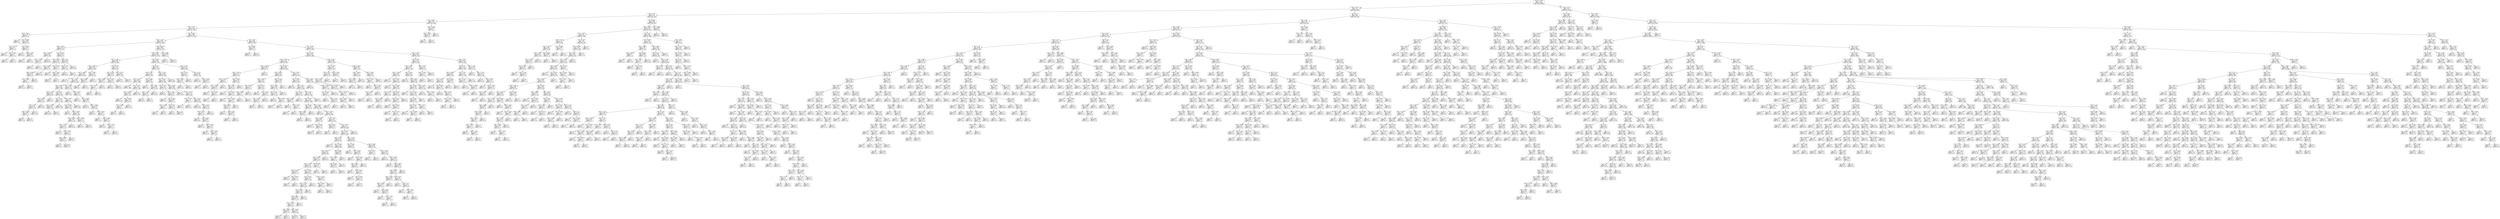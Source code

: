 digraph Tree {
node [shape=box] ;
0 [label="X[19] <= -1.028\ngini = 0.073\nsamples = 26484\nvalue = [1002, 25482]"] ;
1 [label="X[0] <= 1.259\ngini = 0.3\nsamples = 3748\nvalue = [688, 3060]"] ;
0 -> 1 [labeldistance=2.5, labelangle=45, headlabel="True"] ;
2 [label="X[0] <= 0.797\ngini = 0.155\nsamples = 2757\nvalue = [233, 2524]"] ;
1 -> 2 ;
3 [label="X[4] <= 9.687\ngini = 0.105\nsamples = 2291\nvalue = [128, 2163]"] ;
2 -> 3 ;
4 [label="X[0] <= -2.091\ngini = 0.102\nsamples = 2284\nvalue = [123, 2161]"] ;
3 -> 4 ;
5 [label="X[5] <= -2.815\ngini = 0.49\nsamples = 21\nvalue = [9, 12]"] ;
4 -> 5 ;
6 [label="gini = 0.0\nsamples = 5\nvalue = [0, 5]"] ;
5 -> 6 ;
7 [label="X[3] <= -0.669\ngini = 0.492\nsamples = 16\nvalue = [9, 7]"] ;
5 -> 7 ;
8 [label="X[1] <= -0.07\ngini = 0.32\nsamples = 5\nvalue = [1, 4]"] ;
7 -> 8 ;
9 [label="gini = 0.0\nsamples = 3\nvalue = [0, 3]"] ;
8 -> 9 ;
10 [label="X[0] <= -2.149\ngini = 0.5\nsamples = 2\nvalue = [1, 1]"] ;
8 -> 10 ;
11 [label="gini = 0.0\nsamples = 1\nvalue = [0, 1]"] ;
10 -> 11 ;
12 [label="gini = 0.0\nsamples = 1\nvalue = [1, 0]"] ;
10 -> 12 ;
13 [label="X[1] <= -0.068\ngini = 0.397\nsamples = 11\nvalue = [8, 3]"] ;
7 -> 13 ;
14 [label="gini = 0.0\nsamples = 6\nvalue = [6, 0]"] ;
13 -> 14 ;
15 [label="X[0] <= -2.149\ngini = 0.48\nsamples = 5\nvalue = [2, 3]"] ;
13 -> 15 ;
16 [label="gini = 0.0\nsamples = 3\nvalue = [0, 3]"] ;
15 -> 16 ;
17 [label="gini = 0.0\nsamples = 2\nvalue = [2, 0]"] ;
15 -> 17 ;
18 [label="X[0] <= -0.012\ngini = 0.096\nsamples = 2263\nvalue = [114, 2149]"] ;
4 -> 18 ;
19 [label="X[0] <= -1.051\ngini = 0.053\nsamples = 1427\nvalue = [39, 1388]"] ;
18 -> 19 ;
20 [label="X[5] <= -1.613\ngini = 0.139\nsamples = 120\nvalue = [9, 111]"] ;
19 -> 20 ;
21 [label="X[3] <= -2.026\ngini = 0.023\nsamples = 85\nvalue = [1, 84]"] ;
20 -> 21 ;
22 [label="X[3] <= -2.264\ngini = 0.375\nsamples = 4\nvalue = [1, 3]"] ;
21 -> 22 ;
23 [label="gini = 0.0\nsamples = 3\nvalue = [0, 3]"] ;
22 -> 23 ;
24 [label="gini = 0.0\nsamples = 1\nvalue = [1, 0]"] ;
22 -> 24 ;
25 [label="gini = 0.0\nsamples = 81\nvalue = [0, 81]"] ;
21 -> 25 ;
26 [label="X[3] <= -0.516\ngini = 0.353\nsamples = 35\nvalue = [8, 27]"] ;
20 -> 26 ;
27 [label="X[1] <= -0.042\ngini = 0.204\nsamples = 26\nvalue = [3, 23]"] ;
26 -> 27 ;
28 [label="X[5] <= -0.637\ngini = 0.087\nsamples = 22\nvalue = [1, 21]"] ;
27 -> 28 ;
29 [label="X[8] <= -0.288\ngini = 0.278\nsamples = 6\nvalue = [1, 5]"] ;
28 -> 29 ;
30 [label="X[1] <= -0.068\ngini = 0.5\nsamples = 2\nvalue = [1, 1]"] ;
29 -> 30 ;
31 [label="gini = 0.0\nsamples = 1\nvalue = [1, 0]"] ;
30 -> 31 ;
32 [label="gini = 0.0\nsamples = 1\nvalue = [0, 1]"] ;
30 -> 32 ;
33 [label="gini = 0.0\nsamples = 4\nvalue = [0, 4]"] ;
29 -> 33 ;
34 [label="gini = 0.0\nsamples = 16\nvalue = [0, 16]"] ;
28 -> 34 ;
35 [label="X[8] <= -0.288\ngini = 0.5\nsamples = 4\nvalue = [2, 2]"] ;
27 -> 35 ;
36 [label="gini = 0.0\nsamples = 1\nvalue = [1, 0]"] ;
35 -> 36 ;
37 [label="X[0] <= -1.456\ngini = 0.444\nsamples = 3\nvalue = [1, 2]"] ;
35 -> 37 ;
38 [label="gini = 0.0\nsamples = 2\nvalue = [0, 2]"] ;
37 -> 38 ;
39 [label="gini = 0.0\nsamples = 1\nvalue = [1, 0]"] ;
37 -> 39 ;
40 [label="X[0] <= -1.34\ngini = 0.494\nsamples = 9\nvalue = [5, 4]"] ;
26 -> 40 ;
41 [label="X[5] <= 1.39\ngini = 0.32\nsamples = 5\nvalue = [1, 4]"] ;
40 -> 41 ;
42 [label="gini = 0.0\nsamples = 4\nvalue = [0, 4]"] ;
41 -> 42 ;
43 [label="gini = 0.0\nsamples = 1\nvalue = [1, 0]"] ;
41 -> 43 ;
44 [label="gini = 0.0\nsamples = 4\nvalue = [4, 0]"] ;
40 -> 44 ;
45 [label="X[30] <= 40.676\ngini = 0.045\nsamples = 1307\nvalue = [30, 1277]"] ;
19 -> 45 ;
46 [label="X[5] <= -2.155\ngini = 0.043\nsamples = 1304\nvalue = [29, 1275]"] ;
45 -> 46 ;
47 [label="X[5] <= -2.366\ngini = 0.069\nsamples = 502\nvalue = [18, 484]"] ;
46 -> 47 ;
48 [label="X[0] <= -0.069\ngini = 0.056\nsamples = 452\nvalue = [13, 439]"] ;
47 -> 48 ;
49 [label="X[1] <= -0.068\ngini = 0.045\nsamples = 431\nvalue = [10, 421]"] ;
48 -> 49 ;
50 [label="gini = 0.0\nsamples = 177\nvalue = [0, 177]"] ;
49 -> 50 ;
51 [label="X[3] <= 2.167\ngini = 0.076\nsamples = 254\nvalue = [10, 244]"] ;
49 -> 51 ;
52 [label="X[0] <= -0.705\ngini = 0.058\nsamples = 236\nvalue = [7, 229]"] ;
51 -> 52 ;
53 [label="X[3] <= -0.24\ngini = 0.124\nsamples = 45\nvalue = [3, 42]"] ;
52 -> 53 ;
54 [label="X[1] <= -0.063\ngini = 0.045\nsamples = 43\nvalue = [1, 42]"] ;
53 -> 54 ;
55 [label="X[3] <= -0.8\ngini = 0.142\nsamples = 13\nvalue = [1, 12]"] ;
54 -> 55 ;
56 [label="X[0] <= -0.791\ngini = 0.444\nsamples = 3\nvalue = [1, 2]"] ;
55 -> 56 ;
57 [label="gini = 0.0\nsamples = 1\nvalue = [1, 0]"] ;
56 -> 57 ;
58 [label="gini = 0.0\nsamples = 2\nvalue = [0, 2]"] ;
56 -> 58 ;
59 [label="gini = 0.0\nsamples = 10\nvalue = [0, 10]"] ;
55 -> 59 ;
60 [label="gini = 0.0\nsamples = 30\nvalue = [0, 30]"] ;
54 -> 60 ;
61 [label="gini = 0.0\nsamples = 2\nvalue = [2, 0]"] ;
53 -> 61 ;
62 [label="X[0] <= -0.3\ngini = 0.041\nsamples = 191\nvalue = [4, 187]"] ;
52 -> 62 ;
63 [label="X[3] <= -1.62\ngini = 0.015\nsamples = 134\nvalue = [1, 133]"] ;
62 -> 63 ;
64 [label="X[3] <= -1.789\ngini = 0.062\nsamples = 31\nvalue = [1, 30]"] ;
63 -> 64 ;
65 [label="gini = 0.0\nsamples = 30\nvalue = [0, 30]"] ;
64 -> 65 ;
66 [label="gini = 0.0\nsamples = 1\nvalue = [1, 0]"] ;
64 -> 66 ;
67 [label="gini = 0.0\nsamples = 103\nvalue = [0, 103]"] ;
63 -> 67 ;
68 [label="X[3] <= -0.907\ngini = 0.1\nsamples = 57\nvalue = [3, 54]"] ;
62 -> 68 ;
69 [label="X[1] <= -0.065\ngini = 0.185\nsamples = 29\nvalue = [3, 26]"] ;
68 -> 69 ;
70 [label="gini = 0.0\nsamples = 1\nvalue = [1, 0]"] ;
69 -> 70 ;
71 [label="X[3] <= -0.945\ngini = 0.133\nsamples = 28\nvalue = [2, 26]"] ;
69 -> 71 ;
72 [label="X[0] <= -0.243\ngini = 0.08\nsamples = 24\nvalue = [1, 23]"] ;
71 -> 72 ;
73 [label="X[3] <= -1.574\ngini = 0.18\nsamples = 10\nvalue = [1, 9]"] ;
72 -> 73 ;
74 [label="gini = 0.0\nsamples = 5\nvalue = [0, 5]"] ;
73 -> 74 ;
75 [label="X[3] <= -1.344\ngini = 0.32\nsamples = 5\nvalue = [1, 4]"] ;
73 -> 75 ;
76 [label="X[8] <= -0.288\ngini = 0.375\nsamples = 4\nvalue = [1, 3]"] ;
75 -> 76 ;
77 [label="gini = 0.0\nsamples = 1\nvalue = [0, 1]"] ;
76 -> 77 ;
78 [label="gini = 0.444\nsamples = 3\nvalue = [1, 2]"] ;
76 -> 78 ;
79 [label="gini = 0.0\nsamples = 1\nvalue = [0, 1]"] ;
75 -> 79 ;
80 [label="gini = 0.0\nsamples = 14\nvalue = [0, 14]"] ;
72 -> 80 ;
81 [label="X[8] <= -0.288\ngini = 0.375\nsamples = 4\nvalue = [1, 3]"] ;
71 -> 81 ;
82 [label="gini = 0.0\nsamples = 1\nvalue = [1, 0]"] ;
81 -> 82 ;
83 [label="gini = 0.0\nsamples = 3\nvalue = [0, 3]"] ;
81 -> 83 ;
84 [label="gini = 0.0\nsamples = 28\nvalue = [0, 28]"] ;
68 -> 84 ;
85 [label="X[2] <= 2.236\ngini = 0.278\nsamples = 18\nvalue = [3, 15]"] ;
51 -> 85 ;
86 [label="gini = 0.0\nsamples = 8\nvalue = [0, 8]"] ;
85 -> 86 ;
87 [label="X[0] <= -0.647\ngini = 0.42\nsamples = 10\nvalue = [3, 7]"] ;
85 -> 87 ;
88 [label="gini = 0.0\nsamples = 1\nvalue = [1, 0]"] ;
87 -> 88 ;
89 [label="X[1] <= -0.065\ngini = 0.346\nsamples = 9\nvalue = [2, 7]"] ;
87 -> 89 ;
90 [label="gini = 0.0\nsamples = 3\nvalue = [0, 3]"] ;
89 -> 90 ;
91 [label="X[0] <= -0.589\ngini = 0.444\nsamples = 6\nvalue = [2, 4]"] ;
89 -> 91 ;
92 [label="gini = 0.0\nsamples = 1\nvalue = [0, 1]"] ;
91 -> 92 ;
93 [label="X[0] <= -0.532\ngini = 0.48\nsamples = 5\nvalue = [2, 3]"] ;
91 -> 93 ;
94 [label="gini = 0.0\nsamples = 1\nvalue = [1, 0]"] ;
93 -> 94 ;
95 [label="X[0] <= -0.387\ngini = 0.375\nsamples = 4\nvalue = [1, 3]"] ;
93 -> 95 ;
96 [label="gini = 0.0\nsamples = 2\nvalue = [0, 2]"] ;
95 -> 96 ;
97 [label="X[5] <= -3.479\ngini = 0.5\nsamples = 2\nvalue = [1, 1]"] ;
95 -> 97 ;
98 [label="gini = 0.0\nsamples = 1\nvalue = [1, 0]"] ;
97 -> 98 ;
99 [label="gini = 0.0\nsamples = 1\nvalue = [0, 1]"] ;
97 -> 99 ;
100 [label="X[5] <= -3.667\ngini = 0.245\nsamples = 21\nvalue = [3, 18]"] ;
48 -> 100 ;
101 [label="X[8] <= -0.288\ngini = 0.375\nsamples = 4\nvalue = [3, 1]"] ;
100 -> 101 ;
102 [label="gini = 0.0\nsamples = 1\nvalue = [0, 1]"] ;
101 -> 102 ;
103 [label="gini = 0.0\nsamples = 3\nvalue = [3, 0]"] ;
101 -> 103 ;
104 [label="gini = 0.0\nsamples = 17\nvalue = [0, 17]"] ;
100 -> 104 ;
105 [label="X[0] <= -0.647\ngini = 0.18\nsamples = 50\nvalue = [5, 45]"] ;
47 -> 105 ;
106 [label="X[0] <= -0.705\ngini = 0.444\nsamples = 12\nvalue = [4, 8]"] ;
105 -> 106 ;
107 [label="X[0] <= -0.936\ngini = 0.245\nsamples = 7\nvalue = [1, 6]"] ;
106 -> 107 ;
108 [label="X[2] <= 2.237\ngini = 0.5\nsamples = 2\nvalue = [1, 1]"] ;
107 -> 108 ;
109 [label="gini = 0.0\nsamples = 1\nvalue = [0, 1]"] ;
108 -> 109 ;
110 [label="gini = 0.0\nsamples = 1\nvalue = [1, 0]"] ;
108 -> 110 ;
111 [label="gini = 0.0\nsamples = 5\nvalue = [0, 5]"] ;
107 -> 111 ;
112 [label="X[3] <= -0.531\ngini = 0.48\nsamples = 5\nvalue = [3, 2]"] ;
106 -> 112 ;
113 [label="gini = 0.0\nsamples = 2\nvalue = [0, 2]"] ;
112 -> 113 ;
114 [label="gini = 0.0\nsamples = 3\nvalue = [3, 0]"] ;
112 -> 114 ;
115 [label="X[3] <= 2.413\ngini = 0.051\nsamples = 38\nvalue = [1, 37]"] ;
105 -> 115 ;
116 [label="gini = 0.0\nsamples = 37\nvalue = [0, 37]"] ;
115 -> 116 ;
117 [label="gini = 0.0\nsamples = 1\nvalue = [1, 0]"] ;
115 -> 117 ;
118 [label="X[2] <= 2.406\ngini = 0.027\nsamples = 802\nvalue = [11, 791]"] ;
46 -> 118 ;
119 [label="X[0] <= -0.3\ngini = 0.021\nsamples = 739\nvalue = [8, 731]"] ;
118 -> 119 ;
120 [label="X[5] <= 1.387\ngini = 0.011\nsamples = 536\nvalue = [3, 533]"] ;
119 -> 120 ;
121 [label="X[5] <= -1.527\ngini = 0.004\nsamples = 495\nvalue = [1, 494]"] ;
120 -> 121 ;
122 [label="gini = 0.0\nsamples = 296\nvalue = [0, 296]"] ;
121 -> 122 ;
123 [label="X[5] <= -1.525\ngini = 0.01\nsamples = 199\nvalue = [1, 198]"] ;
121 -> 123 ;
124 [label="X[0] <= -0.647\ngini = 0.074\nsamples = 26\nvalue = [1, 25]"] ;
123 -> 124 ;
125 [label="gini = 0.0\nsamples = 13\nvalue = [0, 13]"] ;
124 -> 125 ;
126 [label="X[0] <= -0.589\ngini = 0.142\nsamples = 13\nvalue = [1, 12]"] ;
124 -> 126 ;
127 [label="X[7] <= 0.288\ngini = 0.5\nsamples = 2\nvalue = [1, 1]"] ;
126 -> 127 ;
128 [label="gini = 0.0\nsamples = 1\nvalue = [0, 1]"] ;
127 -> 128 ;
129 [label="gini = 0.0\nsamples = 1\nvalue = [1, 0]"] ;
127 -> 129 ;
130 [label="gini = 0.0\nsamples = 11\nvalue = [0, 11]"] ;
126 -> 130 ;
131 [label="gini = 0.0\nsamples = 173\nvalue = [0, 173]"] ;
123 -> 131 ;
132 [label="X[5] <= 1.389\ngini = 0.093\nsamples = 41\nvalue = [2, 39]"] ;
120 -> 132 ;
133 [label="gini = 0.0\nsamples = 1\nvalue = [1, 0]"] ;
132 -> 133 ;
134 [label="X[5] <= 1.423\ngini = 0.049\nsamples = 40\nvalue = [1, 39]"] ;
132 -> 134 ;
135 [label="X[5] <= 1.42\ngini = 0.245\nsamples = 7\nvalue = [1, 6]"] ;
134 -> 135 ;
136 [label="gini = 0.0\nsamples = 6\nvalue = [0, 6]"] ;
135 -> 136 ;
137 [label="gini = 0.0\nsamples = 1\nvalue = [1, 0]"] ;
135 -> 137 ;
138 [label="gini = 0.0\nsamples = 33\nvalue = [0, 33]"] ;
134 -> 138 ;
139 [label="X[5] <= -1.616\ngini = 0.048\nsamples = 203\nvalue = [5, 198]"] ;
119 -> 139 ;
140 [label="X[3] <= -0.731\ngini = 0.091\nsamples = 105\nvalue = [5, 100]"] ;
139 -> 140 ;
141 [label="X[0] <= -0.127\ngini = 0.18\nsamples = 20\nvalue = [2, 18]"] ;
140 -> 141 ;
142 [label="gini = 0.0\nsamples = 9\nvalue = [0, 9]"] ;
141 -> 142 ;
143 [label="X[3] <= -1.022\ngini = 0.298\nsamples = 11\nvalue = [2, 9]"] ;
141 -> 143 ;
144 [label="gini = 0.0\nsamples = 4\nvalue = [0, 4]"] ;
143 -> 144 ;
145 [label="X[2] <= 2.236\ngini = 0.408\nsamples = 7\nvalue = [2, 5]"] ;
143 -> 145 ;
146 [label="X[8] <= -0.288\ngini = 0.5\nsamples = 2\nvalue = [1, 1]"] ;
145 -> 146 ;
147 [label="gini = 0.0\nsamples = 1\nvalue = [0, 1]"] ;
146 -> 147 ;
148 [label="gini = 0.0\nsamples = 1\nvalue = [1, 0]"] ;
146 -> 148 ;
149 [label="X[3] <= -0.8\ngini = 0.32\nsamples = 5\nvalue = [1, 4]"] ;
145 -> 149 ;
150 [label="gini = 0.0\nsamples = 2\nvalue = [0, 2]"] ;
149 -> 150 ;
151 [label="gini = 0.444\nsamples = 3\nvalue = [1, 2]"] ;
149 -> 151 ;
152 [label="X[3] <= -0.516\ngini = 0.068\nsamples = 85\nvalue = [3, 82]"] ;
140 -> 152 ;
153 [label="gini = 0.0\nsamples = 42\nvalue = [0, 42]"] ;
152 -> 153 ;
154 [label="X[3] <= -0.501\ngini = 0.13\nsamples = 43\nvalue = [3, 40]"] ;
152 -> 154 ;
155 [label="X[0] <= -0.243\ngini = 0.5\nsamples = 2\nvalue = [1, 1]"] ;
154 -> 155 ;
156 [label="gini = 0.0\nsamples = 1\nvalue = [1, 0]"] ;
155 -> 156 ;
157 [label="gini = 0.0\nsamples = 1\nvalue = [0, 1]"] ;
155 -> 157 ;
158 [label="X[5] <= -1.81\ngini = 0.093\nsamples = 41\nvalue = [2, 39]"] ;
154 -> 158 ;
159 [label="gini = 0.0\nsamples = 18\nvalue = [0, 18]"] ;
158 -> 159 ;
160 [label="X[3] <= 0.757\ngini = 0.159\nsamples = 23\nvalue = [2, 21]"] ;
158 -> 160 ;
161 [label="X[3] <= -0.071\ngini = 0.26\nsamples = 13\nvalue = [2, 11]"] ;
160 -> 161 ;
162 [label="gini = 0.0\nsamples = 6\nvalue = [0, 6]"] ;
161 -> 162 ;
163 [label="X[3] <= 0.013\ngini = 0.408\nsamples = 7\nvalue = [2, 5]"] ;
161 -> 163 ;
164 [label="gini = 0.0\nsamples = 1\nvalue = [1, 0]"] ;
163 -> 164 ;
165 [label="X[8] <= -0.288\ngini = 0.278\nsamples = 6\nvalue = [1, 5]"] ;
163 -> 165 ;
166 [label="gini = 0.0\nsamples = 3\nvalue = [0, 3]"] ;
165 -> 166 ;
167 [label="X[0] <= -0.185\ngini = 0.444\nsamples = 3\nvalue = [1, 2]"] ;
165 -> 167 ;
168 [label="gini = 0.0\nsamples = 2\nvalue = [0, 2]"] ;
167 -> 168 ;
169 [label="gini = 0.0\nsamples = 1\nvalue = [1, 0]"] ;
167 -> 169 ;
170 [label="gini = 0.0\nsamples = 10\nvalue = [0, 10]"] ;
160 -> 170 ;
171 [label="gini = 0.0\nsamples = 98\nvalue = [0, 98]"] ;
139 -> 171 ;
172 [label="X[3] <= -1.145\ngini = 0.091\nsamples = 63\nvalue = [3, 60]"] ;
118 -> 172 ;
173 [label="X[2] <= 2.471\ngini = 0.375\nsamples = 8\nvalue = [2, 6]"] ;
172 -> 173 ;
174 [label="X[5] <= 1.349\ngini = 0.444\nsamples = 3\nvalue = [2, 1]"] ;
173 -> 174 ;
175 [label="gini = 0.0\nsamples = 2\nvalue = [2, 0]"] ;
174 -> 175 ;
176 [label="gini = 0.0\nsamples = 1\nvalue = [0, 1]"] ;
174 -> 176 ;
177 [label="gini = 0.0\nsamples = 5\nvalue = [0, 5]"] ;
173 -> 177 ;
178 [label="X[3] <= 1.24\ngini = 0.036\nsamples = 55\nvalue = [1, 54]"] ;
172 -> 178 ;
179 [label="gini = 0.0\nsamples = 52\nvalue = [0, 52]"] ;
178 -> 179 ;
180 [label="X[0] <= -0.416\ngini = 0.444\nsamples = 3\nvalue = [1, 2]"] ;
178 -> 180 ;
181 [label="gini = 0.0\nsamples = 2\nvalue = [0, 2]"] ;
180 -> 181 ;
182 [label="gini = 0.0\nsamples = 1\nvalue = [1, 0]"] ;
180 -> 182 ;
183 [label="X[7] <= 0.288\ngini = 0.444\nsamples = 3\nvalue = [1, 2]"] ;
45 -> 183 ;
184 [label="gini = 0.0\nsamples = 1\nvalue = [1, 0]"] ;
183 -> 184 ;
185 [label="gini = 0.0\nsamples = 2\nvalue = [0, 2]"] ;
183 -> 185 ;
186 [label="X[2] <= -4.98\ngini = 0.163\nsamples = 836\nvalue = [75, 761]"] ;
18 -> 186 ;
187 [label="X[1] <= 0.697\ngini = 0.444\nsamples = 3\nvalue = [2, 1]"] ;
186 -> 187 ;
188 [label="gini = 0.0\nsamples = 1\nvalue = [0, 1]"] ;
187 -> 188 ;
189 [label="gini = 0.0\nsamples = 2\nvalue = [2, 0]"] ;
187 -> 189 ;
190 [label="X[7] <= 0.288\ngini = 0.16\nsamples = 833\nvalue = [73, 760]"] ;
186 -> 190 ;
191 [label="X[2] <= 2.344\ngini = 0.205\nsamples = 441\nvalue = [51, 390]"] ;
190 -> 191 ;
192 [label="X[3] <= -1.865\ngini = 0.179\nsamples = 382\nvalue = [38, 344]"] ;
191 -> 192 ;
193 [label="X[3] <= -1.904\ngini = 0.408\nsamples = 21\nvalue = [6, 15]"] ;
192 -> 193 ;
194 [label="X[5] <= -2.767\ngini = 0.375\nsamples = 20\nvalue = [5, 15]"] ;
193 -> 194 ;
195 [label="X[14] <= 10.215\ngini = 0.5\nsamples = 4\nvalue = [2, 2]"] ;
194 -> 195 ;
196 [label="X[3] <= -2.264\ngini = 0.444\nsamples = 3\nvalue = [1, 2]"] ;
195 -> 196 ;
197 [label="gini = 0.0\nsamples = 1\nvalue = [0, 1]"] ;
196 -> 197 ;
198 [label="X[6] <= 3.38\ngini = 0.5\nsamples = 2\nvalue = [1, 1]"] ;
196 -> 198 ;
199 [label="gini = 0.0\nsamples = 1\nvalue = [1, 0]"] ;
198 -> 199 ;
200 [label="gini = 0.0\nsamples = 1\nvalue = [0, 1]"] ;
198 -> 200 ;
201 [label="gini = 0.0\nsamples = 1\nvalue = [1, 0]"] ;
195 -> 201 ;
202 [label="X[3] <= -2.264\ngini = 0.305\nsamples = 16\nvalue = [3, 13]"] ;
194 -> 202 ;
203 [label="X[0] <= 0.277\ngini = 0.444\nsamples = 9\nvalue = [3, 6]"] ;
202 -> 203 ;
204 [label="gini = 0.0\nsamples = 3\nvalue = [0, 3]"] ;
203 -> 204 ;
205 [label="X[0] <= 0.364\ngini = 0.5\nsamples = 6\nvalue = [3, 3]"] ;
203 -> 205 ;
206 [label="gini = 0.0\nsamples = 1\nvalue = [1, 0]"] ;
205 -> 206 ;
207 [label="X[5] <= -0.506\ngini = 0.48\nsamples = 5\nvalue = [2, 3]"] ;
205 -> 207 ;
208 [label="X[0] <= 0.479\ngini = 0.375\nsamples = 4\nvalue = [1, 3]"] ;
207 -> 208 ;
209 [label="gini = 0.0\nsamples = 1\nvalue = [0, 1]"] ;
208 -> 209 ;
210 [label="X[0] <= 0.595\ngini = 0.444\nsamples = 3\nvalue = [1, 2]"] ;
208 -> 210 ;
211 [label="gini = 0.5\nsamples = 2\nvalue = [1, 1]"] ;
210 -> 211 ;
212 [label="gini = 0.0\nsamples = 1\nvalue = [0, 1]"] ;
210 -> 212 ;
213 [label="gini = 0.0\nsamples = 1\nvalue = [1, 0]"] ;
207 -> 213 ;
214 [label="gini = 0.0\nsamples = 7\nvalue = [0, 7]"] ;
202 -> 214 ;
215 [label="gini = 0.0\nsamples = 1\nvalue = [1, 0]"] ;
193 -> 215 ;
216 [label="X[5] <= -2.856\ngini = 0.162\nsamples = 361\nvalue = [32, 329]"] ;
192 -> 216 ;
217 [label="X[0] <= 0.335\ngini = 0.298\nsamples = 44\nvalue = [8, 36]"] ;
216 -> 217 ;
218 [label="X[3] <= -0.807\ngini = 0.48\nsamples = 15\nvalue = [6, 9]"] ;
217 -> 218 ;
219 [label="X[0] <= 0.133\ngini = 0.32\nsamples = 5\nvalue = [4, 1]"] ;
218 -> 219 ;
220 [label="X[0] <= 0.046\ngini = 0.5\nsamples = 2\nvalue = [1, 1]"] ;
219 -> 220 ;
221 [label="gini = 0.0\nsamples = 1\nvalue = [1, 0]"] ;
220 -> 221 ;
222 [label="gini = 0.0\nsamples = 1\nvalue = [0, 1]"] ;
220 -> 222 ;
223 [label="gini = 0.0\nsamples = 3\nvalue = [3, 0]"] ;
219 -> 223 ;
224 [label="X[3] <= -0.332\ngini = 0.32\nsamples = 10\nvalue = [2, 8]"] ;
218 -> 224 ;
225 [label="gini = 0.0\nsamples = 5\nvalue = [0, 5]"] ;
224 -> 225 ;
226 [label="X[1] <= -0.057\ngini = 0.48\nsamples = 5\nvalue = [2, 3]"] ;
224 -> 226 ;
227 [label="X[3] <= 2.167\ngini = 0.444\nsamples = 3\nvalue = [2, 1]"] ;
226 -> 227 ;
228 [label="gini = 0.0\nsamples = 2\nvalue = [2, 0]"] ;
227 -> 228 ;
229 [label="gini = 0.0\nsamples = 1\nvalue = [0, 1]"] ;
227 -> 229 ;
230 [label="gini = 0.0\nsamples = 2\nvalue = [0, 2]"] ;
226 -> 230 ;
231 [label="X[5] <= -3.258\ngini = 0.128\nsamples = 29\nvalue = [2, 27]"] ;
217 -> 231 ;
232 [label="X[3] <= -1.344\ngini = 0.069\nsamples = 28\nvalue = [1, 27]"] ;
231 -> 232 ;
233 [label="X[3] <= -1.367\ngini = 0.165\nsamples = 11\nvalue = [1, 10]"] ;
232 -> 233 ;
234 [label="gini = 0.0\nsamples = 9\nvalue = [0, 9]"] ;
233 -> 234 ;
235 [label="X[0] <= 0.566\ngini = 0.5\nsamples = 2\nvalue = [1, 1]"] ;
233 -> 235 ;
236 [label="gini = 0.0\nsamples = 1\nvalue = [0, 1]"] ;
235 -> 236 ;
237 [label="gini = 0.0\nsamples = 1\nvalue = [1, 0]"] ;
235 -> 237 ;
238 [label="gini = 0.0\nsamples = 17\nvalue = [0, 17]"] ;
232 -> 238 ;
239 [label="gini = 0.0\nsamples = 1\nvalue = [1, 0]"] ;
231 -> 239 ;
240 [label="X[1] <= -0.052\ngini = 0.14\nsamples = 317\nvalue = [24, 293]"] ;
216 -> 240 ;
241 [label="X[5] <= -2.382\ngini = 0.165\nsamples = 253\nvalue = [23, 230]"] ;
240 -> 241 ;
242 [label="gini = 0.0\nsamples = 28\nvalue = [0, 28]"] ;
241 -> 242 ;
243 [label="X[1] <= -0.114\ngini = 0.184\nsamples = 225\nvalue = [23, 202]"] ;
241 -> 243 ;
244 [label="X[1] <= -1.42\ngini = 0.057\nsamples = 34\nvalue = [1, 33]"] ;
243 -> 244 ;
245 [label="X[0] <= 0.566\ngini = 0.245\nsamples = 7\nvalue = [1, 6]"] ;
244 -> 245 ;
246 [label="gini = 0.0\nsamples = 5\nvalue = [0, 5]"] ;
245 -> 246 ;
247 [label="X[3] <= -0.393\ngini = 0.5\nsamples = 2\nvalue = [1, 1]"] ;
245 -> 247 ;
248 [label="gini = 0.0\nsamples = 1\nvalue = [1, 0]"] ;
247 -> 248 ;
249 [label="gini = 0.0\nsamples = 1\nvalue = [0, 1]"] ;
247 -> 249 ;
250 [label="gini = 0.0\nsamples = 27\nvalue = [0, 27]"] ;
244 -> 250 ;
251 [label="X[5] <= 0.56\ngini = 0.204\nsamples = 191\nvalue = [22, 169]"] ;
243 -> 251 ;
252 [label="X[1] <= -0.103\ngini = 0.197\nsamples = 190\nvalue = [21, 169]"] ;
251 -> 252 ;
253 [label="X[0] <= 0.45\ngini = 0.444\nsamples = 6\nvalue = [2, 4]"] ;
252 -> 253 ;
254 [label="X[3] <= -0.623\ngini = 0.444\nsamples = 3\nvalue = [2, 1]"] ;
253 -> 254 ;
255 [label="gini = 0.0\nsamples = 1\nvalue = [0, 1]"] ;
254 -> 255 ;
256 [label="gini = 0.0\nsamples = 2\nvalue = [2, 0]"] ;
254 -> 256 ;
257 [label="gini = 0.0\nsamples = 3\nvalue = [0, 3]"] ;
253 -> 257 ;
258 [label="X[1] <= -0.081\ngini = 0.185\nsamples = 184\nvalue = [19, 165]"] ;
252 -> 258 ;
259 [label="gini = 0.0\nsamples = 16\nvalue = [0, 16]"] ;
258 -> 259 ;
260 [label="X[3] <= -1.206\ngini = 0.201\nsamples = 168\nvalue = [19, 149]"] ;
258 -> 260 ;
261 [label="X[0] <= 0.681\ngini = 0.083\nsamples = 23\nvalue = [1, 22]"] ;
260 -> 261 ;
262 [label="gini = 0.0\nsamples = 17\nvalue = [0, 17]"] ;
261 -> 262 ;
263 [label="X[0] <= 0.739\ngini = 0.278\nsamples = 6\nvalue = [1, 5]"] ;
261 -> 263 ;
264 [label="gini = 0.375\nsamples = 4\nvalue = [1, 3]"] ;
263 -> 264 ;
265 [label="gini = 0.0\nsamples = 2\nvalue = [0, 2]"] ;
263 -> 265 ;
266 [label="X[3] <= -0.945\ngini = 0.217\nsamples = 145\nvalue = [18, 127]"] ;
260 -> 266 ;
267 [label="X[0] <= 0.537\ngini = 0.444\nsamples = 3\nvalue = [2, 1]"] ;
266 -> 267 ;
268 [label="gini = 0.0\nsamples = 2\nvalue = [2, 0]"] ;
267 -> 268 ;
269 [label="gini = 0.0\nsamples = 1\nvalue = [0, 1]"] ;
267 -> 269 ;
270 [label="X[2] <= 2.239\ngini = 0.2\nsamples = 142\nvalue = [16, 126]"] ;
266 -> 270 ;
271 [label="X[3] <= -0.424\ngini = 0.213\nsamples = 132\nvalue = [16, 116]"] ;
270 -> 271 ;
272 [label="X[0] <= 0.277\ngini = 0.172\nsamples = 84\nvalue = [8, 76]"] ;
271 -> 272 ;
273 [label="gini = 0.0\nsamples = 26\nvalue = [0, 26]"] ;
272 -> 273 ;
274 [label="X[5] <= -1.363\ngini = 0.238\nsamples = 58\nvalue = [8, 50]"] ;
272 -> 274 ;
275 [label="X[3] <= -0.577\ngini = 0.204\nsamples = 52\nvalue = [6, 46]"] ;
274 -> 275 ;
276 [label="X[3] <= -0.593\ngini = 0.24\nsamples = 43\nvalue = [6, 37]"] ;
275 -> 276 ;
277 [label="X[5] <= -2.378\ngini = 0.214\nsamples = 41\nvalue = [5, 36]"] ;
276 -> 277 ;
278 [label="X[0] <= 0.479\ngini = 0.375\nsamples = 4\nvalue = [1, 3]"] ;
277 -> 278 ;
279 [label="gini = 0.0\nsamples = 2\nvalue = [0, 2]"] ;
278 -> 279 ;
280 [label="X[0] <= 0.653\ngini = 0.5\nsamples = 2\nvalue = [1, 1]"] ;
278 -> 280 ;
281 [label="gini = 0.0\nsamples = 1\nvalue = [1, 0]"] ;
280 -> 281 ;
282 [label="gini = 0.0\nsamples = 1\nvalue = [0, 1]"] ;
280 -> 282 ;
283 [label="X[3] <= -0.654\ngini = 0.193\nsamples = 37\nvalue = [4, 33]"] ;
277 -> 283 ;
284 [label="X[2] <= 2.236\ngini = 0.161\nsamples = 34\nvalue = [3, 31]"] ;
283 -> 284 ;
285 [label="X[3] <= -0.715\ngini = 0.227\nsamples = 23\nvalue = [3, 20]"] ;
284 -> 285 ;
286 [label="X[3] <= -0.792\ngini = 0.278\nsamples = 18\nvalue = [3, 15]"] ;
285 -> 286 ;
287 [label="X[0] <= 0.422\ngini = 0.208\nsamples = 17\nvalue = [2, 15]"] ;
286 -> 287 ;
288 [label="X[1] <= -0.066\ngini = 0.32\nsamples = 10\nvalue = [2, 8]"] ;
287 -> 288 ;
289 [label="X[0] <= 0.335\ngini = 0.444\nsamples = 3\nvalue = [1, 2]"] ;
288 -> 289 ;
290 [label="gini = 0.0\nsamples = 1\nvalue = [0, 1]"] ;
289 -> 290 ;
291 [label="gini = 0.5\nsamples = 2\nvalue = [1, 1]"] ;
289 -> 291 ;
292 [label="X[0] <= 0.335\ngini = 0.245\nsamples = 7\nvalue = [1, 6]"] ;
288 -> 292 ;
293 [label="gini = 0.444\nsamples = 3\nvalue = [1, 2]"] ;
292 -> 293 ;
294 [label="gini = 0.0\nsamples = 4\nvalue = [0, 4]"] ;
292 -> 294 ;
295 [label="gini = 0.0\nsamples = 7\nvalue = [0, 7]"] ;
287 -> 295 ;
296 [label="gini = 0.0\nsamples = 1\nvalue = [1, 0]"] ;
286 -> 296 ;
297 [label="gini = 0.0\nsamples = 5\nvalue = [0, 5]"] ;
285 -> 297 ;
298 [label="gini = 0.0\nsamples = 11\nvalue = [0, 11]"] ;
284 -> 298 ;
299 [label="X[3] <= -0.623\ngini = 0.444\nsamples = 3\nvalue = [1, 2]"] ;
283 -> 299 ;
300 [label="X[0] <= 0.653\ngini = 0.5\nsamples = 2\nvalue = [1, 1]"] ;
299 -> 300 ;
301 [label="gini = 0.0\nsamples = 1\nvalue = [1, 0]"] ;
300 -> 301 ;
302 [label="gini = 0.0\nsamples = 1\nvalue = [0, 1]"] ;
300 -> 302 ;
303 [label="gini = 0.0\nsamples = 1\nvalue = [0, 1]"] ;
299 -> 303 ;
304 [label="X[0] <= 0.508\ngini = 0.5\nsamples = 2\nvalue = [1, 1]"] ;
276 -> 304 ;
305 [label="gini = 0.0\nsamples = 1\nvalue = [1, 0]"] ;
304 -> 305 ;
306 [label="gini = 0.0\nsamples = 1\nvalue = [0, 1]"] ;
304 -> 306 ;
307 [label="gini = 0.0\nsamples = 9\nvalue = [0, 9]"] ;
275 -> 307 ;
308 [label="X[0] <= 0.681\ngini = 0.444\nsamples = 6\nvalue = [2, 4]"] ;
274 -> 308 ;
309 [label="X[3] <= -0.692\ngini = 0.32\nsamples = 5\nvalue = [1, 4]"] ;
308 -> 309 ;
310 [label="X[0] <= 0.393\ngini = 0.444\nsamples = 3\nvalue = [1, 2]"] ;
309 -> 310 ;
311 [label="gini = 0.5\nsamples = 2\nvalue = [1, 1]"] ;
310 -> 311 ;
312 [label="gini = 0.0\nsamples = 1\nvalue = [0, 1]"] ;
310 -> 312 ;
313 [label="gini = 0.0\nsamples = 2\nvalue = [0, 2]"] ;
309 -> 313 ;
314 [label="gini = 0.0\nsamples = 1\nvalue = [1, 0]"] ;
308 -> 314 ;
315 [label="X[3] <= -0.156\ngini = 0.278\nsamples = 48\nvalue = [8, 40]"] ;
271 -> 315 ;
316 [label="X[2] <= 2.235\ngini = 0.494\nsamples = 9\nvalue = [4, 5]"] ;
315 -> 316 ;
317 [label="gini = 0.0\nsamples = 1\nvalue = [1, 0]"] ;
316 -> 317 ;
318 [label="X[2] <= 2.236\ngini = 0.469\nsamples = 8\nvalue = [3, 5]"] ;
316 -> 318 ;
319 [label="gini = 0.0\nsamples = 1\nvalue = [0, 1]"] ;
318 -> 319 ;
320 [label="X[3] <= -0.347\ngini = 0.49\nsamples = 7\nvalue = [3, 4]"] ;
318 -> 320 ;
321 [label="X[0] <= 0.191\ngini = 0.444\nsamples = 6\nvalue = [2, 4]"] ;
320 -> 321 ;
322 [label="gini = 0.0\nsamples = 1\nvalue = [0, 1]"] ;
321 -> 322 ;
323 [label="X[0] <= 0.335\ngini = 0.48\nsamples = 5\nvalue = [2, 3]"] ;
321 -> 323 ;
324 [label="gini = 0.0\nsamples = 1\nvalue = [1, 0]"] ;
323 -> 324 ;
325 [label="X[0] <= 0.566\ngini = 0.375\nsamples = 4\nvalue = [1, 3]"] ;
323 -> 325 ;
326 [label="gini = 0.0\nsamples = 2\nvalue = [0, 2]"] ;
325 -> 326 ;
327 [label="gini = 0.5\nsamples = 2\nvalue = [1, 1]"] ;
325 -> 327 ;
328 [label="gini = 0.0\nsamples = 1\nvalue = [1, 0]"] ;
320 -> 328 ;
329 [label="X[0] <= 0.046\ngini = 0.184\nsamples = 39\nvalue = [4, 35]"] ;
315 -> 329 ;
330 [label="X[3] <= 0.764\ngini = 0.5\nsamples = 2\nvalue = [1, 1]"] ;
329 -> 330 ;
331 [label="gini = 0.0\nsamples = 1\nvalue = [0, 1]"] ;
330 -> 331 ;
332 [label="gini = 0.0\nsamples = 1\nvalue = [1, 0]"] ;
330 -> 332 ;
333 [label="X[1] <= -0.057\ngini = 0.149\nsamples = 37\nvalue = [3, 34]"] ;
329 -> 333 ;
334 [label="gini = 0.0\nsamples = 14\nvalue = [0, 14]"] ;
333 -> 334 ;
335 [label="X[3] <= 0.289\ngini = 0.227\nsamples = 23\nvalue = [3, 20]"] ;
333 -> 335 ;
336 [label="gini = 0.0\nsamples = 7\nvalue = [0, 7]"] ;
335 -> 336 ;
337 [label="X[0] <= 0.653\ngini = 0.305\nsamples = 16\nvalue = [3, 13]"] ;
335 -> 337 ;
338 [label="X[0] <= 0.508\ngini = 0.355\nsamples = 13\nvalue = [3, 10]"] ;
337 -> 338 ;
339 [label="X[0] <= 0.248\ngini = 0.219\nsamples = 8\nvalue = [1, 7]"] ;
338 -> 339 ;
340 [label="X[0] <= 0.133\ngini = 0.375\nsamples = 4\nvalue = [1, 3]"] ;
339 -> 340 ;
341 [label="gini = 0.0\nsamples = 1\nvalue = [0, 1]"] ;
340 -> 341 ;
342 [label="X[3] <= 0.994\ngini = 0.444\nsamples = 3\nvalue = [1, 2]"] ;
340 -> 342 ;
343 [label="gini = 0.0\nsamples = 1\nvalue = [0, 1]"] ;
342 -> 343 ;
344 [label="X[3] <= 1.937\ngini = 0.5\nsamples = 2\nvalue = [1, 1]"] ;
342 -> 344 ;
345 [label="gini = 0.0\nsamples = 1\nvalue = [1, 0]"] ;
344 -> 345 ;
346 [label="gini = 0.0\nsamples = 1\nvalue = [0, 1]"] ;
344 -> 346 ;
347 [label="gini = 0.0\nsamples = 4\nvalue = [0, 4]"] ;
339 -> 347 ;
348 [label="X[3] <= 0.757\ngini = 0.48\nsamples = 5\nvalue = [2, 3]"] ;
338 -> 348 ;
349 [label="gini = 0.0\nsamples = 1\nvalue = [1, 0]"] ;
348 -> 349 ;
350 [label="X[3] <= 1.7\ngini = 0.375\nsamples = 4\nvalue = [1, 3]"] ;
348 -> 350 ;
351 [label="gini = 0.0\nsamples = 2\nvalue = [0, 2]"] ;
350 -> 351 ;
352 [label="X[0] <= 0.566\ngini = 0.5\nsamples = 2\nvalue = [1, 1]"] ;
350 -> 352 ;
353 [label="gini = 0.0\nsamples = 1\nvalue = [1, 0]"] ;
352 -> 353 ;
354 [label="gini = 0.0\nsamples = 1\nvalue = [0, 1]"] ;
352 -> 354 ;
355 [label="gini = 0.0\nsamples = 3\nvalue = [0, 3]"] ;
337 -> 355 ;
356 [label="gini = 0.0\nsamples = 10\nvalue = [0, 10]"] ;
270 -> 356 ;
357 [label="gini = 0.0\nsamples = 1\nvalue = [1, 0]"] ;
251 -> 357 ;
358 [label="X[0] <= 0.624\ngini = 0.031\nsamples = 64\nvalue = [1, 63]"] ;
240 -> 358 ;
359 [label="gini = 0.0\nsamples = 47\nvalue = [0, 47]"] ;
358 -> 359 ;
360 [label="X[0] <= 0.681\ngini = 0.111\nsamples = 17\nvalue = [1, 16]"] ;
358 -> 360 ;
361 [label="X[1] <= -0.045\ngini = 0.375\nsamples = 4\nvalue = [1, 3]"] ;
360 -> 361 ;
362 [label="gini = 0.0\nsamples = 1\nvalue = [0, 1]"] ;
361 -> 362 ;
363 [label="X[2] <= 2.221\ngini = 0.444\nsamples = 3\nvalue = [1, 2]"] ;
361 -> 363 ;
364 [label="gini = 0.0\nsamples = 1\nvalue = [0, 1]"] ;
363 -> 364 ;
365 [label="gini = 0.5\nsamples = 2\nvalue = [1, 1]"] ;
363 -> 365 ;
366 [label="gini = 0.0\nsamples = 13\nvalue = [0, 13]"] ;
360 -> 366 ;
367 [label="X[2] <= 2.441\ngini = 0.344\nsamples = 59\nvalue = [13, 46]"] ;
191 -> 367 ;
368 [label="X[3] <= -0.501\ngini = 0.473\nsamples = 26\nvalue = [10, 16]"] ;
367 -> 368 ;
369 [label="X[2] <= 2.43\ngini = 0.332\nsamples = 19\nvalue = [4, 15]"] ;
368 -> 369 ;
370 [label="X[0] <= 0.739\ngini = 0.278\nsamples = 18\nvalue = [3, 15]"] ;
369 -> 370 ;
371 [label="X[0] <= 0.219\ngini = 0.208\nsamples = 17\nvalue = [2, 15]"] ;
370 -> 371 ;
372 [label="X[1] <= -0.928\ngini = 0.5\nsamples = 4\nvalue = [2, 2]"] ;
371 -> 372 ;
373 [label="X[3] <= -0.662\ngini = 0.444\nsamples = 3\nvalue = [1, 2]"] ;
372 -> 373 ;
374 [label="gini = 0.0\nsamples = 2\nvalue = [0, 2]"] ;
373 -> 374 ;
375 [label="gini = 0.0\nsamples = 1\nvalue = [1, 0]"] ;
373 -> 375 ;
376 [label="gini = 0.0\nsamples = 1\nvalue = [1, 0]"] ;
372 -> 376 ;
377 [label="gini = 0.0\nsamples = 13\nvalue = [0, 13]"] ;
371 -> 377 ;
378 [label="gini = 0.0\nsamples = 1\nvalue = [1, 0]"] ;
370 -> 378 ;
379 [label="gini = 0.0\nsamples = 1\nvalue = [1, 0]"] ;
369 -> 379 ;
380 [label="X[5] <= -1.589\ngini = 0.245\nsamples = 7\nvalue = [6, 1]"] ;
368 -> 380 ;
381 [label="gini = 0.0\nsamples = 1\nvalue = [0, 1]"] ;
380 -> 381 ;
382 [label="gini = 0.0\nsamples = 6\nvalue = [6, 0]"] ;
380 -> 382 ;
383 [label="X[0] <= 0.653\ngini = 0.165\nsamples = 33\nvalue = [3, 30]"] ;
367 -> 383 ;
384 [label="X[3] <= -0.616\ngini = 0.071\nsamples = 27\nvalue = [1, 26]"] ;
383 -> 384 ;
385 [label="X[3] <= -0.654\ngini = 0.165\nsamples = 11\nvalue = [1, 10]"] ;
384 -> 385 ;
386 [label="gini = 0.0\nsamples = 10\nvalue = [0, 10]"] ;
385 -> 386 ;
387 [label="gini = 0.0\nsamples = 1\nvalue = [1, 0]"] ;
385 -> 387 ;
388 [label="gini = 0.0\nsamples = 16\nvalue = [0, 16]"] ;
384 -> 388 ;
389 [label="X[3] <= -0.654\ngini = 0.444\nsamples = 6\nvalue = [2, 4]"] ;
383 -> 389 ;
390 [label="X[3] <= -1.804\ngini = 0.5\nsamples = 4\nvalue = [2, 2]"] ;
389 -> 390 ;
391 [label="gini = 0.0\nsamples = 1\nvalue = [0, 1]"] ;
390 -> 391 ;
392 [label="X[1] <= -1.554\ngini = 0.444\nsamples = 3\nvalue = [2, 1]"] ;
390 -> 392 ;
393 [label="X[0] <= 0.739\ngini = 0.5\nsamples = 2\nvalue = [1, 1]"] ;
392 -> 393 ;
394 [label="gini = 0.0\nsamples = 1\nvalue = [1, 0]"] ;
393 -> 394 ;
395 [label="gini = 0.0\nsamples = 1\nvalue = [0, 1]"] ;
393 -> 395 ;
396 [label="gini = 0.0\nsamples = 1\nvalue = [1, 0]"] ;
392 -> 396 ;
397 [label="gini = 0.0\nsamples = 2\nvalue = [0, 2]"] ;
389 -> 397 ;
398 [label="X[5] <= -1.925\ngini = 0.106\nsamples = 392\nvalue = [22, 370]"] ;
190 -> 398 ;
399 [label="X[0] <= 0.739\ngini = 0.178\nsamples = 162\nvalue = [16, 146]"] ;
398 -> 399 ;
400 [label="X[3] <= -0.807\ngini = 0.155\nsamples = 153\nvalue = [13, 140]"] ;
399 -> 400 ;
401 [label="X[3] <= -1.789\ngini = 0.249\nsamples = 55\nvalue = [8, 47]"] ;
400 -> 401 ;
402 [label="gini = 0.0\nsamples = 22\nvalue = [0, 22]"] ;
401 -> 402 ;
403 [label="X[5] <= -4.071\ngini = 0.367\nsamples = 33\nvalue = [8, 25]"] ;
401 -> 403 ;
404 [label="gini = 0.0\nsamples = 8\nvalue = [0, 8]"] ;
403 -> 404 ;
405 [label="X[1] <= -0.063\ngini = 0.435\nsamples = 25\nvalue = [8, 17]"] ;
403 -> 405 ;
406 [label="X[0] <= 0.45\ngini = 0.5\nsamples = 10\nvalue = [5, 5]"] ;
405 -> 406 ;
407 [label="X[5] <= -3.894\ngini = 0.278\nsamples = 6\nvalue = [1, 5]"] ;
406 -> 407 ;
408 [label="gini = 0.0\nsamples = 1\nvalue = [1, 0]"] ;
407 -> 408 ;
409 [label="gini = 0.0\nsamples = 5\nvalue = [0, 5]"] ;
407 -> 409 ;
410 [label="gini = 0.0\nsamples = 4\nvalue = [4, 0]"] ;
406 -> 410 ;
411 [label="X[0] <= 0.393\ngini = 0.32\nsamples = 15\nvalue = [3, 12]"] ;
405 -> 411 ;
412 [label="X[0] <= 0.191\ngini = 0.49\nsamples = 7\nvalue = [3, 4]"] ;
411 -> 412 ;
413 [label="gini = 0.0\nsamples = 3\nvalue = [0, 3]"] ;
412 -> 413 ;
414 [label="X[0] <= 0.335\ngini = 0.375\nsamples = 4\nvalue = [3, 1]"] ;
412 -> 414 ;
415 [label="gini = 0.0\nsamples = 2\nvalue = [2, 0]"] ;
414 -> 415 ;
416 [label="X[3] <= -1.145\ngini = 0.5\nsamples = 2\nvalue = [1, 1]"] ;
414 -> 416 ;
417 [label="gini = 0.0\nsamples = 1\nvalue = [1, 0]"] ;
416 -> 417 ;
418 [label="gini = 0.0\nsamples = 1\nvalue = [0, 1]"] ;
416 -> 418 ;
419 [label="gini = 0.0\nsamples = 8\nvalue = [0, 8]"] ;
411 -> 419 ;
420 [label="X[3] <= -0.501\ngini = 0.097\nsamples = 98\nvalue = [5, 93]"] ;
400 -> 420 ;
421 [label="gini = 0.0\nsamples = 52\nvalue = [0, 52]"] ;
420 -> 421 ;
422 [label="X[3] <= 0.281\ngini = 0.194\nsamples = 46\nvalue = [5, 41]"] ;
420 -> 422 ;
423 [label="X[5] <= -4.386\ngini = 0.332\nsamples = 19\nvalue = [4, 15]"] ;
422 -> 423 ;
424 [label="gini = 0.0\nsamples = 1\nvalue = [1, 0]"] ;
423 -> 424 ;
425 [label="X[5] <= -2.045\ngini = 0.278\nsamples = 18\nvalue = [3, 15]"] ;
423 -> 425 ;
426 [label="X[3] <= 0.067\ngini = 0.208\nsamples = 17\nvalue = [2, 15]"] ;
425 -> 426 ;
427 [label="X[0] <= 0.537\ngini = 0.124\nsamples = 15\nvalue = [1, 14]"] ;
426 -> 427 ;
428 [label="gini = 0.0\nsamples = 11\nvalue = [0, 11]"] ;
427 -> 428 ;
429 [label="X[1] <= -0.066\ngini = 0.375\nsamples = 4\nvalue = [1, 3]"] ;
427 -> 429 ;
430 [label="gini = 0.0\nsamples = 1\nvalue = [1, 0]"] ;
429 -> 430 ;
431 [label="gini = 0.0\nsamples = 3\nvalue = [0, 3]"] ;
429 -> 431 ;
432 [label="X[0] <= 0.277\ngini = 0.5\nsamples = 2\nvalue = [1, 1]"] ;
426 -> 432 ;
433 [label="gini = 0.0\nsamples = 1\nvalue = [0, 1]"] ;
432 -> 433 ;
434 [label="gini = 0.0\nsamples = 1\nvalue = [1, 0]"] ;
432 -> 434 ;
435 [label="gini = 0.0\nsamples = 1\nvalue = [1, 0]"] ;
425 -> 435 ;
436 [label="X[3] <= 2.413\ngini = 0.071\nsamples = 27\nvalue = [1, 26]"] ;
422 -> 436 ;
437 [label="gini = 0.0\nsamples = 23\nvalue = [0, 23]"] ;
436 -> 437 ;
438 [label="X[1] <= -0.065\ngini = 0.375\nsamples = 4\nvalue = [1, 3]"] ;
436 -> 438 ;
439 [label="gini = 0.0\nsamples = 3\nvalue = [0, 3]"] ;
438 -> 439 ;
440 [label="gini = 0.0\nsamples = 1\nvalue = [1, 0]"] ;
438 -> 440 ;
441 [label="X[5] <= -4.071\ngini = 0.444\nsamples = 9\nvalue = [3, 6]"] ;
399 -> 441 ;
442 [label="X[3] <= -1.367\ngini = 0.48\nsamples = 5\nvalue = [3, 2]"] ;
441 -> 442 ;
443 [label="gini = 0.0\nsamples = 2\nvalue = [0, 2]"] ;
442 -> 443 ;
444 [label="gini = 0.0\nsamples = 3\nvalue = [3, 0]"] ;
442 -> 444 ;
445 [label="gini = 0.0\nsamples = 4\nvalue = [0, 4]"] ;
441 -> 445 ;
446 [label="X[5] <= 1.353\ngini = 0.051\nsamples = 230\nvalue = [6, 224]"] ;
398 -> 446 ;
447 [label="X[3] <= -0.8\ngini = 0.031\nsamples = 193\nvalue = [3, 190]"] ;
446 -> 447 ;
448 [label="X[3] <= -0.899\ngini = 0.091\nsamples = 42\nvalue = [2, 40]"] ;
447 -> 448 ;
449 [label="X[2] <= 2.236\ngini = 0.05\nsamples = 39\nvalue = [1, 38]"] ;
448 -> 449 ;
450 [label="gini = 0.0\nsamples = 26\nvalue = [0, 26]"] ;
449 -> 450 ;
451 [label="X[0] <= 0.508\ngini = 0.142\nsamples = 13\nvalue = [1, 12]"] ;
449 -> 451 ;
452 [label="gini = 0.0\nsamples = 8\nvalue = [0, 8]"] ;
451 -> 452 ;
453 [label="X[0] <= 0.624\ngini = 0.32\nsamples = 5\nvalue = [1, 4]"] ;
451 -> 453 ;
454 [label="X[3] <= -1.359\ngini = 0.5\nsamples = 2\nvalue = [1, 1]"] ;
453 -> 454 ;
455 [label="gini = 0.0\nsamples = 1\nvalue = [0, 1]"] ;
454 -> 455 ;
456 [label="gini = 0.0\nsamples = 1\nvalue = [1, 0]"] ;
454 -> 456 ;
457 [label="gini = 0.0\nsamples = 3\nvalue = [0, 3]"] ;
453 -> 457 ;
458 [label="X[0] <= 0.422\ngini = 0.444\nsamples = 3\nvalue = [1, 2]"] ;
448 -> 458 ;
459 [label="gini = 0.0\nsamples = 2\nvalue = [0, 2]"] ;
458 -> 459 ;
460 [label="gini = 0.0\nsamples = 1\nvalue = [1, 0]"] ;
458 -> 460 ;
461 [label="X[5] <= -1.81\ngini = 0.013\nsamples = 151\nvalue = [1, 150]"] ;
447 -> 461 ;
462 [label="X[3] <= -0.163\ngini = 0.111\nsamples = 17\nvalue = [1, 16]"] ;
461 -> 462 ;
463 [label="gini = 0.0\nsamples = 13\nvalue = [0, 13]"] ;
462 -> 463 ;
464 [label="X[3] <= -0.002\ngini = 0.375\nsamples = 4\nvalue = [1, 3]"] ;
462 -> 464 ;
465 [label="gini = 0.0\nsamples = 1\nvalue = [1, 0]"] ;
464 -> 465 ;
466 [label="gini = 0.0\nsamples = 3\nvalue = [0, 3]"] ;
464 -> 466 ;
467 [label="gini = 0.0\nsamples = 134\nvalue = [0, 134]"] ;
461 -> 467 ;
468 [label="X[5] <= 1.354\ngini = 0.149\nsamples = 37\nvalue = [3, 34]"] ;
446 -> 468 ;
469 [label="gini = 0.0\nsamples = 1\nvalue = [1, 0]"] ;
468 -> 469 ;
470 [label="X[3] <= -0.125\ngini = 0.105\nsamples = 36\nvalue = [2, 34]"] ;
468 -> 470 ;
471 [label="gini = 0.0\nsamples = 23\nvalue = [0, 23]"] ;
470 -> 471 ;
472 [label="X[3] <= -0.087\ngini = 0.26\nsamples = 13\nvalue = [2, 11]"] ;
470 -> 472 ;
473 [label="gini = 0.0\nsamples = 1\nvalue = [1, 0]"] ;
472 -> 473 ;
474 [label="X[1] <= -0.238\ngini = 0.153\nsamples = 12\nvalue = [1, 11]"] ;
472 -> 474 ;
475 [label="X[2] <= 2.294\ngini = 0.32\nsamples = 5\nvalue = [1, 4]"] ;
474 -> 475 ;
476 [label="gini = 0.0\nsamples = 1\nvalue = [1, 0]"] ;
475 -> 476 ;
477 [label="gini = 0.0\nsamples = 4\nvalue = [0, 4]"] ;
475 -> 477 ;
478 [label="gini = 0.0\nsamples = 7\nvalue = [0, 7]"] ;
474 -> 478 ;
479 [label="X[5] <= -1.926\ngini = 0.408\nsamples = 7\nvalue = [5, 2]"] ;
3 -> 479 ;
480 [label="X[0] <= 0.104\ngini = 0.444\nsamples = 3\nvalue = [1, 2]"] ;
479 -> 480 ;
481 [label="gini = 0.0\nsamples = 2\nvalue = [0, 2]"] ;
480 -> 481 ;
482 [label="gini = 0.0\nsamples = 1\nvalue = [1, 0]"] ;
480 -> 482 ;
483 [label="gini = 0.0\nsamples = 4\nvalue = [4, 0]"] ;
479 -> 483 ;
484 [label="X[4] <= 9.687\ngini = 0.349\nsamples = 466\nvalue = [105, 361]"] ;
2 -> 484 ;
485 [label="X[8] <= -0.288\ngini = 0.339\nsamples = 457\nvalue = [99, 358]"] ;
484 -> 485 ;
486 [label="X[1] <= -0.073\ngini = 0.26\nsamples = 189\nvalue = [29, 160]"] ;
485 -> 486 ;
487 [label="X[3] <= 2.167\ngini = 0.117\nsamples = 64\nvalue = [4, 60]"] ;
486 -> 487 ;
488 [label="X[2] <= 2.527\ngini = 0.094\nsamples = 61\nvalue = [3, 58]"] ;
487 -> 488 ;
489 [label="X[3] <= -1.221\ngini = 0.067\nsamples = 58\nvalue = [2, 56]"] ;
488 -> 489 ;
490 [label="X[3] <= -1.329\ngini = 0.298\nsamples = 11\nvalue = [2, 9]"] ;
489 -> 490 ;
491 [label="X[2] <= 2.244\ngini = 0.18\nsamples = 10\nvalue = [1, 9]"] ;
490 -> 491 ;
492 [label="gini = 0.0\nsamples = 7\nvalue = [0, 7]"] ;
491 -> 492 ;
493 [label="X[3] <= -1.574\ngini = 0.444\nsamples = 3\nvalue = [1, 2]"] ;
491 -> 493 ;
494 [label="gini = 0.0\nsamples = 2\nvalue = [0, 2]"] ;
493 -> 494 ;
495 [label="gini = 0.0\nsamples = 1\nvalue = [1, 0]"] ;
493 -> 495 ;
496 [label="gini = 0.0\nsamples = 1\nvalue = [1, 0]"] ;
490 -> 496 ;
497 [label="gini = 0.0\nsamples = 47\nvalue = [0, 47]"] ;
489 -> 497 ;
498 [label="X[0] <= 0.884\ngini = 0.444\nsamples = 3\nvalue = [1, 2]"] ;
488 -> 498 ;
499 [label="gini = 0.0\nsamples = 1\nvalue = [1, 0]"] ;
498 -> 499 ;
500 [label="gini = 0.0\nsamples = 2\nvalue = [0, 2]"] ;
498 -> 500 ;
501 [label="X[1] <= -0.089\ngini = 0.444\nsamples = 3\nvalue = [1, 2]"] ;
487 -> 501 ;
502 [label="gini = 0.0\nsamples = 2\nvalue = [0, 2]"] ;
501 -> 502 ;
503 [label="gini = 0.0\nsamples = 1\nvalue = [1, 0]"] ;
501 -> 503 ;
504 [label="X[5] <= 1.506\ngini = 0.32\nsamples = 125\nvalue = [25, 100]"] ;
486 -> 504 ;
505 [label="X[11] <= 81.365\ngini = 0.312\nsamples = 124\nvalue = [24, 100]"] ;
504 -> 505 ;
506 [label="X[2] <= 2.241\ngini = 0.304\nsamples = 123\nvalue = [23, 100]"] ;
505 -> 506 ;
507 [label="X[2] <= 2.239\ngini = 0.322\nsamples = 114\nvalue = [23, 91]"] ;
506 -> 507 ;
508 [label="X[2] <= 2.209\ngini = 0.304\nsamples = 107\nvalue = [20, 87]"] ;
507 -> 508 ;
509 [label="gini = 0.0\nsamples = 8\nvalue = [0, 8]"] ;
508 -> 509 ;
510 [label="X[1] <= 0.209\ngini = 0.322\nsamples = 99\nvalue = [20, 79]"] ;
508 -> 510 ;
511 [label="X[3] <= -0.838\ngini = 0.313\nsamples = 98\nvalue = [19, 79]"] ;
510 -> 511 ;
512 [label="X[0] <= 1.201\ngini = 0.408\nsamples = 35\nvalue = [10, 25]"] ;
511 -> 512 ;
513 [label="X[0] <= 0.913\ngini = 0.469\nsamples = 24\nvalue = [9, 15]"] ;
512 -> 513 ;
514 [label="X[1] <= -0.061\ngini = 0.278\nsamples = 12\nvalue = [2, 10]"] ;
513 -> 514 ;
515 [label="X[0] <= 0.855\ngini = 0.408\nsamples = 7\nvalue = [2, 5]"] ;
514 -> 515 ;
516 [label="X[5] <= -2.149\ngini = 0.444\nsamples = 6\nvalue = [2, 4]"] ;
515 -> 516 ;
517 [label="X[3] <= -1.145\ngini = 0.48\nsamples = 5\nvalue = [2, 3]"] ;
516 -> 517 ;
518 [label="X[3] <= -2.034\ngini = 0.375\nsamples = 4\nvalue = [1, 3]"] ;
517 -> 518 ;
519 [label="gini = 0.0\nsamples = 1\nvalue = [0, 1]"] ;
518 -> 519 ;
520 [label="X[3] <= -1.574\ngini = 0.444\nsamples = 3\nvalue = [1, 2]"] ;
518 -> 520 ;
521 [label="gini = 0.5\nsamples = 2\nvalue = [1, 1]"] ;
520 -> 521 ;
522 [label="gini = 0.0\nsamples = 1\nvalue = [0, 1]"] ;
520 -> 522 ;
523 [label="gini = 0.0\nsamples = 1\nvalue = [1, 0]"] ;
517 -> 523 ;
524 [label="gini = 0.0\nsamples = 1\nvalue = [0, 1]"] ;
516 -> 524 ;
525 [label="gini = 0.0\nsamples = 1\nvalue = [0, 1]"] ;
515 -> 525 ;
526 [label="gini = 0.0\nsamples = 5\nvalue = [0, 5]"] ;
514 -> 526 ;
527 [label="X[0] <= 1.028\ngini = 0.486\nsamples = 12\nvalue = [7, 5]"] ;
513 -> 527 ;
528 [label="gini = 0.0\nsamples = 3\nvalue = [3, 0]"] ;
527 -> 528 ;
529 [label="X[5] <= -3.312\ngini = 0.494\nsamples = 9\nvalue = [4, 5]"] ;
527 -> 529 ;
530 [label="gini = 0.0\nsamples = 2\nvalue = [2, 0]"] ;
529 -> 530 ;
531 [label="X[5] <= -1.613\ngini = 0.408\nsamples = 7\nvalue = [2, 5]"] ;
529 -> 531 ;
532 [label="X[0] <= 1.144\ngini = 0.278\nsamples = 6\nvalue = [1, 5]"] ;
531 -> 532 ;
533 [label="X[0] <= 1.086\ngini = 0.444\nsamples = 3\nvalue = [1, 2]"] ;
532 -> 533 ;
534 [label="gini = 0.0\nsamples = 1\nvalue = [0, 1]"] ;
533 -> 534 ;
535 [label="X[3] <= -1.812\ngini = 0.5\nsamples = 2\nvalue = [1, 1]"] ;
533 -> 535 ;
536 [label="gini = 0.0\nsamples = 1\nvalue = [0, 1]"] ;
535 -> 536 ;
537 [label="gini = 0.0\nsamples = 1\nvalue = [1, 0]"] ;
535 -> 537 ;
538 [label="gini = 0.0\nsamples = 3\nvalue = [0, 3]"] ;
532 -> 538 ;
539 [label="gini = 0.0\nsamples = 1\nvalue = [1, 0]"] ;
531 -> 539 ;
540 [label="X[5] <= -1.811\ngini = 0.165\nsamples = 11\nvalue = [1, 10]"] ;
512 -> 540 ;
541 [label="gini = 0.0\nsamples = 10\nvalue = [0, 10]"] ;
540 -> 541 ;
542 [label="gini = 0.0\nsamples = 1\nvalue = [1, 0]"] ;
540 -> 542 ;
543 [label="X[3] <= -0.493\ngini = 0.245\nsamples = 63\nvalue = [9, 54]"] ;
511 -> 543 ;
544 [label="X[3] <= -0.669\ngini = 0.077\nsamples = 25\nvalue = [1, 24]"] ;
543 -> 544 ;
545 [label="gini = 0.0\nsamples = 12\nvalue = [0, 12]"] ;
544 -> 545 ;
546 [label="X[3] <= -0.654\ngini = 0.142\nsamples = 13\nvalue = [1, 12]"] ;
544 -> 546 ;
547 [label="X[5] <= -1.613\ngini = 0.32\nsamples = 5\nvalue = [1, 4]"] ;
546 -> 547 ;
548 [label="X[0] <= 1.086\ngini = 0.5\nsamples = 2\nvalue = [1, 1]"] ;
547 -> 548 ;
549 [label="gini = 0.0\nsamples = 1\nvalue = [1, 0]"] ;
548 -> 549 ;
550 [label="gini = 0.0\nsamples = 1\nvalue = [0, 1]"] ;
548 -> 550 ;
551 [label="gini = 0.0\nsamples = 3\nvalue = [0, 3]"] ;
547 -> 551 ;
552 [label="gini = 0.0\nsamples = 8\nvalue = [0, 8]"] ;
546 -> 552 ;
553 [label="X[0] <= 0.913\ngini = 0.332\nsamples = 38\nvalue = [8, 30]"] ;
543 -> 553 ;
554 [label="X[3] <= 2.167\ngini = 0.49\nsamples = 7\nvalue = [3, 4]"] ;
553 -> 554 ;
555 [label="X[3] <= -0.179\ngini = 0.48\nsamples = 5\nvalue = [3, 2]"] ;
554 -> 555 ;
556 [label="gini = 0.0\nsamples = 1\nvalue = [0, 1]"] ;
555 -> 556 ;
557 [label="X[3] <= 0.772\ngini = 0.375\nsamples = 4\nvalue = [3, 1]"] ;
555 -> 557 ;
558 [label="gini = 0.0\nsamples = 2\nvalue = [2, 0]"] ;
557 -> 558 ;
559 [label="gini = 0.5\nsamples = 2\nvalue = [1, 1]"] ;
557 -> 559 ;
560 [label="gini = 0.0\nsamples = 2\nvalue = [0, 2]"] ;
554 -> 560 ;
561 [label="X[3] <= -0.179\ngini = 0.271\nsamples = 31\nvalue = [5, 26]"] ;
553 -> 561 ;
562 [label="X[5] <= -1.811\ngini = 0.444\nsamples = 9\nvalue = [3, 6]"] ;
561 -> 562 ;
563 [label="gini = 0.0\nsamples = 3\nvalue = [0, 3]"] ;
562 -> 563 ;
564 [label="X[3] <= -0.409\ngini = 0.5\nsamples = 6\nvalue = [3, 3]"] ;
562 -> 564 ;
565 [label="X[3] <= -0.447\ngini = 0.375\nsamples = 4\nvalue = [1, 3]"] ;
564 -> 565 ;
566 [label="gini = 0.0\nsamples = 1\nvalue = [1, 0]"] ;
565 -> 566 ;
567 [label="gini = 0.0\nsamples = 3\nvalue = [0, 3]"] ;
565 -> 567 ;
568 [label="gini = 0.0\nsamples = 2\nvalue = [2, 0]"] ;
564 -> 568 ;
569 [label="X[0] <= 1.144\ngini = 0.165\nsamples = 22\nvalue = [2, 20]"] ;
561 -> 569 ;
570 [label="gini = 0.0\nsamples = 16\nvalue = [0, 16]"] ;
569 -> 570 ;
571 [label="X[3] <= 1.7\ngini = 0.444\nsamples = 6\nvalue = [2, 4]"] ;
569 -> 571 ;
572 [label="gini = 0.0\nsamples = 3\nvalue = [0, 3]"] ;
571 -> 572 ;
573 [label="X[1] <= -0.059\ngini = 0.444\nsamples = 3\nvalue = [2, 1]"] ;
571 -> 573 ;
574 [label="gini = 0.0\nsamples = 1\nvalue = [0, 1]"] ;
573 -> 574 ;
575 [label="gini = 0.0\nsamples = 2\nvalue = [2, 0]"] ;
573 -> 575 ;
576 [label="gini = 0.0\nsamples = 1\nvalue = [1, 0]"] ;
510 -> 576 ;
577 [label="X[3] <= -0.217\ngini = 0.49\nsamples = 7\nvalue = [3, 4]"] ;
507 -> 577 ;
578 [label="X[3] <= -0.616\ngini = 0.375\nsamples = 4\nvalue = [3, 1]"] ;
577 -> 578 ;
579 [label="X[3] <= -1.467\ngini = 0.5\nsamples = 2\nvalue = [1, 1]"] ;
578 -> 579 ;
580 [label="gini = 0.0\nsamples = 1\nvalue = [1, 0]"] ;
579 -> 580 ;
581 [label="gini = 0.0\nsamples = 1\nvalue = [0, 1]"] ;
579 -> 581 ;
582 [label="gini = 0.0\nsamples = 2\nvalue = [2, 0]"] ;
578 -> 582 ;
583 [label="gini = 0.0\nsamples = 3\nvalue = [0, 3]"] ;
577 -> 583 ;
584 [label="gini = 0.0\nsamples = 9\nvalue = [0, 9]"] ;
506 -> 584 ;
585 [label="gini = 0.0\nsamples = 1\nvalue = [1, 0]"] ;
505 -> 585 ;
586 [label="gini = 0.0\nsamples = 1\nvalue = [1, 0]"] ;
504 -> 586 ;
587 [label="X[2] <= 2.51\ngini = 0.386\nsamples = 268\nvalue = [70, 198]"] ;
485 -> 587 ;
588 [label="X[1] <= -0.891\ngini = 0.375\nsamples = 256\nvalue = [64, 192]"] ;
587 -> 588 ;
589 [label="X[5] <= -3.963\ngini = 0.147\nsamples = 25\nvalue = [2, 23]"] ;
588 -> 589 ;
590 [label="X[0] <= 0.999\ngini = 0.5\nsamples = 2\nvalue = [1, 1]"] ;
589 -> 590 ;
591 [label="gini = 0.0\nsamples = 1\nvalue = [0, 1]"] ;
590 -> 591 ;
592 [label="gini = 0.0\nsamples = 1\nvalue = [1, 0]"] ;
590 -> 592 ;
593 [label="X[0] <= 0.855\ngini = 0.083\nsamples = 23\nvalue = [1, 22]"] ;
589 -> 593 ;
594 [label="X[3] <= -0.401\ngini = 0.32\nsamples = 5\nvalue = [1, 4]"] ;
593 -> 594 ;
595 [label="gini = 0.0\nsamples = 3\nvalue = [0, 3]"] ;
594 -> 595 ;
596 [label="X[3] <= 0.358\ngini = 0.5\nsamples = 2\nvalue = [1, 1]"] ;
594 -> 596 ;
597 [label="gini = 0.0\nsamples = 1\nvalue = [1, 0]"] ;
596 -> 597 ;
598 [label="gini = 0.0\nsamples = 1\nvalue = [0, 1]"] ;
596 -> 598 ;
599 [label="gini = 0.0\nsamples = 18\nvalue = [0, 18]"] ;
593 -> 599 ;
600 [label="X[5] <= 1.498\ngini = 0.393\nsamples = 231\nvalue = [62, 169]"] ;
588 -> 600 ;
601 [label="X[3] <= -2.279\ngini = 0.39\nsamples = 230\nvalue = [61, 169]"] ;
600 -> 601 ;
602 [label="gini = 0.0\nsamples = 1\nvalue = [1, 0]"] ;
601 -> 602 ;
603 [label="X[3] <= -2.264\ngini = 0.387\nsamples = 229\nvalue = [60, 169]"] ;
601 -> 603 ;
604 [label="X[5] <= -4.419\ngini = 0.117\nsamples = 16\nvalue = [1, 15]"] ;
603 -> 604 ;
605 [label="gini = 0.0\nsamples = 1\nvalue = [1, 0]"] ;
604 -> 605 ;
606 [label="gini = 0.0\nsamples = 15\nvalue = [0, 15]"] ;
604 -> 606 ;
607 [label="X[5] <= -4.253\ngini = 0.401\nsamples = 213\nvalue = [59, 154]"] ;
603 -> 607 ;
608 [label="gini = 0.0\nsamples = 8\nvalue = [0, 8]"] ;
607 -> 608 ;
609 [label="X[3] <= -0.8\ngini = 0.41\nsamples = 205\nvalue = [59, 146]"] ;
607 -> 609 ;
610 [label="X[6] <= 3.38\ngini = 0.457\nsamples = 82\nvalue = [29, 53]"] ;
609 -> 610 ;
611 [label="X[0] <= 0.855\ngini = 0.47\nsamples = 77\nvalue = [29, 48]"] ;
610 -> 611 ;
612 [label="X[2] <= 2.235\ngini = 0.375\nsamples = 4\nvalue = [3, 1]"] ;
611 -> 612 ;
613 [label="gini = 0.0\nsamples = 3\nvalue = [3, 0]"] ;
612 -> 613 ;
614 [label="gini = 0.0\nsamples = 1\nvalue = [0, 1]"] ;
612 -> 614 ;
615 [label="X[3] <= -0.869\ngini = 0.459\nsamples = 73\nvalue = [26, 47]"] ;
611 -> 615 ;
616 [label="X[5] <= -1.613\ngini = 0.453\nsamples = 72\nvalue = [25, 47]"] ;
615 -> 616 ;
617 [label="X[0] <= 0.97\ngini = 0.428\nsamples = 58\nvalue = [18, 40]"] ;
616 -> 617 ;
618 [label="X[3] <= -1.152\ngini = 0.492\nsamples = 16\nvalue = [7, 9]"] ;
617 -> 618 ;
619 [label="X[3] <= -2.026\ngini = 0.444\nsamples = 6\nvalue = [4, 2]"] ;
618 -> 619 ;
620 [label="gini = 0.0\nsamples = 1\nvalue = [0, 1]"] ;
619 -> 620 ;
621 [label="X[1] <= -0.063\ngini = 0.32\nsamples = 5\nvalue = [4, 1]"] ;
619 -> 621 ;
622 [label="gini = 0.0\nsamples = 2\nvalue = [2, 0]"] ;
621 -> 622 ;
623 [label="X[5] <= -3.312\ngini = 0.444\nsamples = 3\nvalue = [2, 1]"] ;
621 -> 623 ;
624 [label="gini = 0.0\nsamples = 1\nvalue = [1, 0]"] ;
623 -> 624 ;
625 [label="X[0] <= 0.913\ngini = 0.5\nsamples = 2\nvalue = [1, 1]"] ;
623 -> 625 ;
626 [label="gini = 0.0\nsamples = 1\nvalue = [1, 0]"] ;
625 -> 626 ;
627 [label="gini = 0.0\nsamples = 1\nvalue = [0, 1]"] ;
625 -> 627 ;
628 [label="X[5] <= -2.371\ngini = 0.42\nsamples = 10\nvalue = [3, 7]"] ;
618 -> 628 ;
629 [label="X[1] <= -0.055\ngini = 0.5\nsamples = 4\nvalue = [2, 2]"] ;
628 -> 629 ;
630 [label="X[0] <= 0.913\ngini = 0.444\nsamples = 3\nvalue = [2, 1]"] ;
629 -> 630 ;
631 [label="gini = 0.0\nsamples = 2\nvalue = [2, 0]"] ;
630 -> 631 ;
632 [label="gini = 0.0\nsamples = 1\nvalue = [0, 1]"] ;
630 -> 632 ;
633 [label="gini = 0.0\nsamples = 1\nvalue = [0, 1]"] ;
629 -> 633 ;
634 [label="X[0] <= 0.913\ngini = 0.278\nsamples = 6\nvalue = [1, 5]"] ;
628 -> 634 ;
635 [label="gini = 0.0\nsamples = 3\nvalue = [0, 3]"] ;
634 -> 635 ;
636 [label="X[5] <= -2.0\ngini = 0.444\nsamples = 3\nvalue = [1, 2]"] ;
634 -> 636 ;
637 [label="gini = 0.0\nsamples = 1\nvalue = [0, 1]"] ;
636 -> 637 ;
638 [label="gini = 0.5\nsamples = 2\nvalue = [1, 1]"] ;
636 -> 638 ;
639 [label="X[0] <= 1.144\ngini = 0.387\nsamples = 42\nvalue = [11, 31]"] ;
617 -> 639 ;
640 [label="X[5] <= -2.149\ngini = 0.255\nsamples = 20\nvalue = [3, 17]"] ;
639 -> 640 ;
641 [label="X[3] <= -1.574\ngini = 0.124\nsamples = 15\nvalue = [1, 14]"] ;
640 -> 641 ;
642 [label="X[2] <= 2.236\ngini = 0.278\nsamples = 6\nvalue = [1, 5]"] ;
641 -> 642 ;
643 [label="X[0] <= 1.086\ngini = 0.375\nsamples = 4\nvalue = [1, 3]"] ;
642 -> 643 ;
644 [label="gini = 0.5\nsamples = 2\nvalue = [1, 1]"] ;
643 -> 644 ;
645 [label="gini = 0.0\nsamples = 2\nvalue = [0, 2]"] ;
643 -> 645 ;
646 [label="gini = 0.0\nsamples = 2\nvalue = [0, 2]"] ;
642 -> 646 ;
647 [label="gini = 0.0\nsamples = 9\nvalue = [0, 9]"] ;
641 -> 647 ;
648 [label="X[0] <= 1.086\ngini = 0.48\nsamples = 5\nvalue = [2, 3]"] ;
640 -> 648 ;
649 [label="X[3] <= -1.145\ngini = 0.375\nsamples = 4\nvalue = [1, 3]"] ;
648 -> 649 ;
650 [label="X[3] <= -1.804\ngini = 0.5\nsamples = 2\nvalue = [1, 1]"] ;
649 -> 650 ;
651 [label="gini = 0.0\nsamples = 1\nvalue = [0, 1]"] ;
650 -> 651 ;
652 [label="gini = 0.0\nsamples = 1\nvalue = [1, 0]"] ;
650 -> 652 ;
653 [label="gini = 0.0\nsamples = 2\nvalue = [0, 2]"] ;
649 -> 653 ;
654 [label="gini = 0.0\nsamples = 1\nvalue = [1, 0]"] ;
648 -> 654 ;
655 [label="X[5] <= -2.153\ngini = 0.463\nsamples = 22\nvalue = [8, 14]"] ;
639 -> 655 ;
656 [label="X[0] <= 1.201\ngini = 0.492\nsamples = 16\nvalue = [7, 9]"] ;
655 -> 656 ;
657 [label="X[2] <= 2.234\ngini = 0.5\nsamples = 10\nvalue = [5, 5]"] ;
656 -> 657 ;
658 [label="gini = 0.0\nsamples = 1\nvalue = [1, 0]"] ;
657 -> 658 ;
659 [label="X[1] <= -0.063\ngini = 0.494\nsamples = 9\nvalue = [4, 5]"] ;
657 -> 659 ;
660 [label="gini = 0.0\nsamples = 1\nvalue = [0, 1]"] ;
659 -> 660 ;
661 [label="X[3] <= -1.574\ngini = 0.5\nsamples = 8\nvalue = [4, 4]"] ;
659 -> 661 ;
662 [label="gini = 0.444\nsamples = 3\nvalue = [1, 2]"] ;
661 -> 662 ;
663 [label="X[3] <= -1.145\ngini = 0.48\nsamples = 5\nvalue = [3, 2]"] ;
661 -> 663 ;
664 [label="gini = 0.5\nsamples = 2\nvalue = [1, 1]"] ;
663 -> 664 ;
665 [label="gini = 0.444\nsamples = 3\nvalue = [2, 1]"] ;
663 -> 665 ;
666 [label="X[1] <= -0.063\ngini = 0.444\nsamples = 6\nvalue = [2, 4]"] ;
656 -> 666 ;
667 [label="X[1] <= -0.067\ngini = 0.444\nsamples = 3\nvalue = [2, 1]"] ;
666 -> 667 ;
668 [label="gini = 0.5\nsamples = 2\nvalue = [1, 1]"] ;
667 -> 668 ;
669 [label="gini = 0.0\nsamples = 1\nvalue = [1, 0]"] ;
667 -> 669 ;
670 [label="gini = 0.0\nsamples = 3\nvalue = [0, 3]"] ;
666 -> 670 ;
671 [label="X[0] <= 1.201\ngini = 0.278\nsamples = 6\nvalue = [1, 5]"] ;
655 -> 671 ;
672 [label="X[3] <= -1.145\ngini = 0.444\nsamples = 3\nvalue = [1, 2]"] ;
671 -> 672 ;
673 [label="gini = 0.0\nsamples = 1\nvalue = [0, 1]"] ;
672 -> 673 ;
674 [label="X[3] <= -0.907\ngini = 0.5\nsamples = 2\nvalue = [1, 1]"] ;
672 -> 674 ;
675 [label="gini = 0.0\nsamples = 1\nvalue = [1, 0]"] ;
674 -> 675 ;
676 [label="gini = 0.0\nsamples = 1\nvalue = [0, 1]"] ;
674 -> 676 ;
677 [label="gini = 0.0\nsamples = 3\nvalue = [0, 3]"] ;
671 -> 677 ;
678 [label="X[0] <= 0.97\ngini = 0.5\nsamples = 14\nvalue = [7, 7]"] ;
616 -> 678 ;
679 [label="gini = 0.0\nsamples = 3\nvalue = [0, 3]"] ;
678 -> 679 ;
680 [label="X[0] <= 1.086\ngini = 0.463\nsamples = 11\nvalue = [7, 4]"] ;
678 -> 680 ;
681 [label="gini = 0.0\nsamples = 4\nvalue = [4, 0]"] ;
680 -> 681 ;
682 [label="X[2] <= 2.197\ngini = 0.49\nsamples = 7\nvalue = [3, 4]"] ;
680 -> 682 ;
683 [label="gini = 0.0\nsamples = 1\nvalue = [1, 0]"] ;
682 -> 683 ;
684 [label="X[3] <= -1.152\ngini = 0.444\nsamples = 6\nvalue = [2, 4]"] ;
682 -> 684 ;
685 [label="gini = 0.0\nsamples = 3\nvalue = [0, 3]"] ;
684 -> 685 ;
686 [label="X[1] <= -0.091\ngini = 0.444\nsamples = 3\nvalue = [2, 1]"] ;
684 -> 686 ;
687 [label="gini = 0.0\nsamples = 1\nvalue = [0, 1]"] ;
686 -> 687 ;
688 [label="gini = 0.0\nsamples = 2\nvalue = [2, 0]"] ;
686 -> 688 ;
689 [label="gini = 0.0\nsamples = 1\nvalue = [1, 0]"] ;
615 -> 689 ;
690 [label="gini = 0.0\nsamples = 5\nvalue = [0, 5]"] ;
610 -> 690 ;
691 [label="X[5] <= -3.459\ngini = 0.369\nsamples = 123\nvalue = [30, 93]"] ;
609 -> 691 ;
692 [label="gini = 0.0\nsamples = 2\nvalue = [2, 0]"] ;
691 -> 692 ;
693 [label="X[2] <= 2.239\ngini = 0.356\nsamples = 121\nvalue = [28, 93]"] ;
691 -> 693 ;
694 [label="X[5] <= -1.614\ngini = 0.315\nsamples = 97\nvalue = [19, 78]"] ;
693 -> 694 ;
695 [label="X[2] <= 2.215\ngini = 0.352\nsamples = 79\nvalue = [18, 61]"] ;
694 -> 695 ;
696 [label="gini = 0.0\nsamples = 1\nvalue = [1, 0]"] ;
695 -> 696 ;
697 [label="X[0] <= 0.855\ngini = 0.341\nsamples = 78\nvalue = [17, 61]"] ;
695 -> 697 ;
698 [label="gini = 0.0\nsamples = 7\nvalue = [0, 7]"] ;
697 -> 698 ;
699 [label="X[3] <= -0.501\ngini = 0.364\nsamples = 71\nvalue = [17, 54]"] ;
697 -> 699 ;
700 [label="X[5] <= -2.378\ngini = 0.284\nsamples = 35\nvalue = [6, 29]"] ;
699 -> 700 ;
701 [label="gini = 0.0\nsamples = 11\nvalue = [0, 11]"] ;
700 -> 701 ;
702 [label="X[0] <= 0.97\ngini = 0.375\nsamples = 24\nvalue = [6, 18]"] ;
700 -> 702 ;
703 [label="X[5] <= -2.153\ngini = 0.5\nsamples = 8\nvalue = [4, 4]"] ;
702 -> 703 ;
704 [label="X[3] <= -0.685\ngini = 0.375\nsamples = 4\nvalue = [1, 3]"] ;
703 -> 704 ;
705 [label="gini = 0.0\nsamples = 1\nvalue = [1, 0]"] ;
704 -> 705 ;
706 [label="gini = 0.0\nsamples = 3\nvalue = [0, 3]"] ;
704 -> 706 ;
707 [label="X[3] <= -0.685\ngini = 0.375\nsamples = 4\nvalue = [3, 1]"] ;
703 -> 707 ;
708 [label="gini = 0.0\nsamples = 1\nvalue = [0, 1]"] ;
707 -> 708 ;
709 [label="gini = 0.0\nsamples = 3\nvalue = [3, 0]"] ;
707 -> 709 ;
710 [label="X[3] <= -0.669\ngini = 0.219\nsamples = 16\nvalue = [2, 14]"] ;
702 -> 710 ;
711 [label="gini = 0.0\nsamples = 5\nvalue = [0, 5]"] ;
710 -> 711 ;
712 [label="X[3] <= -0.646\ngini = 0.298\nsamples = 11\nvalue = [2, 9]"] ;
710 -> 712 ;
713 [label="gini = 0.0\nsamples = 1\nvalue = [1, 0]"] ;
712 -> 713 ;
714 [label="X[0] <= 1.144\ngini = 0.18\nsamples = 10\nvalue = [1, 9]"] ;
712 -> 714 ;
715 [label="gini = 0.0\nsamples = 6\nvalue = [0, 6]"] ;
714 -> 715 ;
716 [label="X[3] <= -0.562\ngini = 0.375\nsamples = 4\nvalue = [1, 3]"] ;
714 -> 716 ;
717 [label="X[1] <= -0.07\ngini = 0.5\nsamples = 2\nvalue = [1, 1]"] ;
716 -> 717 ;
718 [label="gini = 0.0\nsamples = 1\nvalue = [0, 1]"] ;
717 -> 718 ;
719 [label="gini = 0.0\nsamples = 1\nvalue = [1, 0]"] ;
717 -> 719 ;
720 [label="gini = 0.0\nsamples = 2\nvalue = [0, 2]"] ;
716 -> 720 ;
721 [label="X[0] <= 0.97\ngini = 0.424\nsamples = 36\nvalue = [11, 25]"] ;
699 -> 721 ;
722 [label="gini = 0.0\nsamples = 8\nvalue = [0, 8]"] ;
721 -> 722 ;
723 [label="X[3] <= -0.056\ngini = 0.477\nsamples = 28\nvalue = [11, 17]"] ;
721 -> 723 ;
724 [label="X[5] <= -1.814\ngini = 0.463\nsamples = 11\nvalue = [7, 4]"] ;
723 -> 724 ;
725 [label="X[0] <= 1.086\ngini = 0.5\nsamples = 8\nvalue = [4, 4]"] ;
724 -> 725 ;
726 [label="X[3] <= -0.317\ngini = 0.444\nsamples = 6\nvalue = [4, 2]"] ;
725 -> 726 ;
727 [label="X[5] <= -2.154\ngini = 0.444\nsamples = 3\nvalue = [1, 2]"] ;
726 -> 727 ;
728 [label="gini = 0.0\nsamples = 1\nvalue = [0, 1]"] ;
727 -> 728 ;
729 [label="X[3] <= -0.447\ngini = 0.5\nsamples = 2\nvalue = [1, 1]"] ;
727 -> 729 ;
730 [label="gini = 0.0\nsamples = 1\nvalue = [1, 0]"] ;
729 -> 730 ;
731 [label="gini = 0.0\nsamples = 1\nvalue = [0, 1]"] ;
729 -> 731 ;
732 [label="gini = 0.0\nsamples = 3\nvalue = [3, 0]"] ;
726 -> 732 ;
733 [label="gini = 0.0\nsamples = 2\nvalue = [0, 2]"] ;
725 -> 733 ;
734 [label="gini = 0.0\nsamples = 3\nvalue = [3, 0]"] ;
724 -> 734 ;
735 [label="X[0] <= 1.086\ngini = 0.36\nsamples = 17\nvalue = [4, 13]"] ;
723 -> 735 ;
736 [label="gini = 0.0\nsamples = 7\nvalue = [0, 7]"] ;
735 -> 736 ;
737 [label="X[3] <= 0.258\ngini = 0.48\nsamples = 10\nvalue = [4, 6]"] ;
735 -> 737 ;
738 [label="gini = 0.0\nsamples = 1\nvalue = [0, 1]"] ;
737 -> 738 ;
739 [label="X[3] <= 1.002\ngini = 0.494\nsamples = 9\nvalue = [4, 5]"] ;
737 -> 739 ;
740 [label="gini = 0.0\nsamples = 1\nvalue = [1, 0]"] ;
739 -> 740 ;
741 [label="X[3] <= 1.707\ngini = 0.469\nsamples = 8\nvalue = [3, 5]"] ;
739 -> 741 ;
742 [label="gini = 0.0\nsamples = 1\nvalue = [0, 1]"] ;
741 -> 742 ;
743 [label="X[1] <= -0.032\ngini = 0.49\nsamples = 7\nvalue = [3, 4]"] ;
741 -> 743 ;
744 [label="X[3] <= 2.643\ngini = 0.5\nsamples = 6\nvalue = [3, 3]"] ;
743 -> 744 ;
745 [label="X[0] <= 1.172\ngini = 0.444\nsamples = 3\nvalue = [2, 1]"] ;
744 -> 745 ;
746 [label="X[3] <= 2.175\ngini = 0.5\nsamples = 2\nvalue = [1, 1]"] ;
745 -> 746 ;
747 [label="gini = 0.0\nsamples = 1\nvalue = [0, 1]"] ;
746 -> 747 ;
748 [label="gini = 0.0\nsamples = 1\nvalue = [1, 0]"] ;
746 -> 748 ;
749 [label="gini = 0.0\nsamples = 1\nvalue = [1, 0]"] ;
745 -> 749 ;
750 [label="X[1] <= -0.062\ngini = 0.444\nsamples = 3\nvalue = [1, 2]"] ;
744 -> 750 ;
751 [label="X[0] <= 1.172\ngini = 0.5\nsamples = 2\nvalue = [1, 1]"] ;
750 -> 751 ;
752 [label="gini = 0.0\nsamples = 1\nvalue = [1, 0]"] ;
751 -> 752 ;
753 [label="gini = 0.0\nsamples = 1\nvalue = [0, 1]"] ;
751 -> 753 ;
754 [label="gini = 0.0\nsamples = 1\nvalue = [0, 1]"] ;
750 -> 754 ;
755 [label="gini = 0.0\nsamples = 1\nvalue = [0, 1]"] ;
743 -> 755 ;
756 [label="X[0] <= 0.855\ngini = 0.105\nsamples = 18\nvalue = [1, 17]"] ;
694 -> 756 ;
757 [label="X[1] <= -0.062\ngini = 0.444\nsamples = 3\nvalue = [1, 2]"] ;
756 -> 757 ;
758 [label="gini = 0.0\nsamples = 1\nvalue = [0, 1]"] ;
757 -> 758 ;
759 [label="X[3] <= -0.225\ngini = 0.5\nsamples = 2\nvalue = [1, 1]"] ;
757 -> 759 ;
760 [label="gini = 0.0\nsamples = 1\nvalue = [0, 1]"] ;
759 -> 760 ;
761 [label="gini = 0.0\nsamples = 1\nvalue = [1, 0]"] ;
759 -> 761 ;
762 [label="gini = 0.0\nsamples = 15\nvalue = [0, 15]"] ;
756 -> 762 ;
763 [label="X[0] <= 0.913\ngini = 0.469\nsamples = 24\nvalue = [9, 15]"] ;
693 -> 763 ;
764 [label="gini = 0.0\nsamples = 5\nvalue = [0, 5]"] ;
763 -> 764 ;
765 [label="X[0] <= 1.028\ngini = 0.499\nsamples = 19\nvalue = [9, 10]"] ;
763 -> 765 ;
766 [label="X[3] <= -0.47\ngini = 0.375\nsamples = 8\nvalue = [6, 2]"] ;
765 -> 766 ;
767 [label="X[3] <= -0.639\ngini = 0.5\nsamples = 4\nvalue = [2, 2]"] ;
766 -> 767 ;
768 [label="gini = 0.0\nsamples = 1\nvalue = [1, 0]"] ;
767 -> 768 ;
769 [label="X[5] <= -2.142\ngini = 0.444\nsamples = 3\nvalue = [1, 2]"] ;
767 -> 769 ;
770 [label="gini = 0.0\nsamples = 1\nvalue = [0, 1]"] ;
769 -> 770 ;
771 [label="gini = 0.5\nsamples = 2\nvalue = [1, 1]"] ;
769 -> 771 ;
772 [label="gini = 0.0\nsamples = 4\nvalue = [4, 0]"] ;
766 -> 772 ;
773 [label="X[5] <= -2.499\ngini = 0.397\nsamples = 11\nvalue = [3, 8]"] ;
765 -> 773 ;
774 [label="gini = 0.0\nsamples = 1\nvalue = [1, 0]"] ;
773 -> 774 ;
775 [label="X[2] <= 2.379\ngini = 0.32\nsamples = 10\nvalue = [2, 8]"] ;
773 -> 775 ;
776 [label="X[2] <= 2.241\ngini = 0.198\nsamples = 9\nvalue = [1, 8]"] ;
775 -> 776 ;
777 [label="X[0] <= 1.201\ngini = 0.5\nsamples = 2\nvalue = [1, 1]"] ;
776 -> 777 ;
778 [label="gini = 0.0\nsamples = 1\nvalue = [0, 1]"] ;
777 -> 778 ;
779 [label="gini = 0.0\nsamples = 1\nvalue = [1, 0]"] ;
777 -> 779 ;
780 [label="gini = 0.0\nsamples = 7\nvalue = [0, 7]"] ;
776 -> 780 ;
781 [label="gini = 0.0\nsamples = 1\nvalue = [1, 0]"] ;
775 -> 781 ;
782 [label="gini = 0.0\nsamples = 1\nvalue = [1, 0]"] ;
600 -> 782 ;
783 [label="X[3] <= 0.994\ngini = 0.5\nsamples = 12\nvalue = [6, 6]"] ;
587 -> 783 ;
784 [label="X[0] <= 1.144\ngini = 0.48\nsamples = 10\nvalue = [4, 6]"] ;
783 -> 784 ;
785 [label="X[3] <= -0.915\ngini = 0.375\nsamples = 8\nvalue = [2, 6]"] ;
784 -> 785 ;
786 [label="X[0] <= 0.97\ngini = 0.48\nsamples = 5\nvalue = [2, 3]"] ;
785 -> 786 ;
787 [label="gini = 0.0\nsamples = 1\nvalue = [1, 0]"] ;
786 -> 787 ;
788 [label="X[3] <= -1.612\ngini = 0.375\nsamples = 4\nvalue = [1, 3]"] ;
786 -> 788 ;
789 [label="X[0] <= 1.086\ngini = 0.444\nsamples = 3\nvalue = [1, 2]"] ;
788 -> 789 ;
790 [label="gini = 0.0\nsamples = 1\nvalue = [0, 1]"] ;
789 -> 790 ;
791 [label="gini = 0.5\nsamples = 2\nvalue = [1, 1]"] ;
789 -> 791 ;
792 [label="gini = 0.0\nsamples = 1\nvalue = [0, 1]"] ;
788 -> 792 ;
793 [label="gini = 0.0\nsamples = 3\nvalue = [0, 3]"] ;
785 -> 793 ;
794 [label="gini = 0.0\nsamples = 2\nvalue = [2, 0]"] ;
784 -> 794 ;
795 [label="gini = 0.0\nsamples = 2\nvalue = [2, 0]"] ;
783 -> 795 ;
796 [label="X[0] <= 0.999\ngini = 0.444\nsamples = 9\nvalue = [6, 3]"] ;
484 -> 796 ;
797 [label="gini = 0.0\nsamples = 3\nvalue = [0, 3]"] ;
796 -> 797 ;
798 [label="gini = 0.0\nsamples = 6\nvalue = [6, 0]"] ;
796 -> 798 ;
799 [label="X[0] <= 2.01\ngini = 0.497\nsamples = 991\nvalue = [455, 536]"] ;
1 -> 799 ;
800 [label="X[4] <= 9.687\ngini = 0.471\nsamples = 680\nvalue = [258, 422]"] ;
799 -> 800 ;
801 [label="X[3] <= -0.669\ngini = 0.462\nsamples = 651\nvalue = [236, 415]"] ;
800 -> 801 ;
802 [label="X[1] <= -0.042\ngini = 0.432\nsamples = 342\nvalue = [108, 234]"] ;
801 -> 802 ;
803 [label="X[0] <= 1.779\ngini = 0.422\nsamples = 314\nvalue = [95, 219]"] ;
802 -> 803 ;
804 [label="X[0] <= 1.721\ngini = 0.399\nsamples = 225\nvalue = [62, 163]"] ;
803 -> 804 ;
805 [label="X[7] <= 0.288\ngini = 0.419\nsamples = 201\nvalue = [60, 141]"] ;
804 -> 805 ;
806 [label="X[0] <= 1.606\ngini = 0.459\nsamples = 115\nvalue = [41, 74]"] ;
805 -> 806 ;
807 [label="X[5] <= 1.496\ngini = 0.419\nsamples = 87\nvalue = [26, 61]"] ;
806 -> 807 ;
808 [label="X[5] <= -1.925\ngini = 0.405\nsamples = 85\nvalue = [24, 61]"] ;
807 -> 808 ;
809 [label="X[3] <= -1.037\ngini = 0.452\nsamples = 58\nvalue = [20, 38]"] ;
808 -> 809 ;
810 [label="X[0] <= 1.49\ngini = 0.367\nsamples = 33\nvalue = [8, 25]"] ;
809 -> 810 ;
811 [label="X[5] <= -2.564\ngini = 0.255\nsamples = 20\nvalue = [3, 17]"] ;
810 -> 811 ;
812 [label="gini = 0.0\nsamples = 6\nvalue = [0, 6]"] ;
811 -> 812 ;
813 [label="X[3] <= -1.574\ngini = 0.337\nsamples = 14\nvalue = [3, 11]"] ;
811 -> 813 ;
814 [label="X[0] <= 1.432\ngini = 0.219\nsamples = 8\nvalue = [1, 7]"] ;
813 -> 814 ;
815 [label="X[0] <= 1.375\ngini = 0.375\nsamples = 4\nvalue = [1, 3]"] ;
814 -> 815 ;
816 [label="gini = 0.0\nsamples = 3\nvalue = [0, 3]"] ;
815 -> 816 ;
817 [label="gini = 0.0\nsamples = 1\nvalue = [1, 0]"] ;
815 -> 817 ;
818 [label="gini = 0.0\nsamples = 4\nvalue = [0, 4]"] ;
814 -> 818 ;
819 [label="X[6] <= 3.38\ngini = 0.444\nsamples = 6\nvalue = [2, 4]"] ;
813 -> 819 ;
820 [label="X[1] <= -0.171\ngini = 0.5\nsamples = 4\nvalue = [2, 2]"] ;
819 -> 820 ;
821 [label="gini = 0.0\nsamples = 1\nvalue = [1, 0]"] ;
820 -> 821 ;
822 [label="X[3] <= -1.344\ngini = 0.444\nsamples = 3\nvalue = [1, 2]"] ;
820 -> 822 ;
823 [label="gini = 0.5\nsamples = 2\nvalue = [1, 1]"] ;
822 -> 823 ;
824 [label="gini = 0.0\nsamples = 1\nvalue = [0, 1]"] ;
822 -> 824 ;
825 [label="gini = 0.0\nsamples = 2\nvalue = [0, 2]"] ;
819 -> 825 ;
826 [label="X[3] <= -1.574\ngini = 0.473\nsamples = 13\nvalue = [5, 8]"] ;
810 -> 826 ;
827 [label="X[5] <= -2.709\ngini = 0.49\nsamples = 7\nvalue = [4, 3]"] ;
826 -> 827 ;
828 [label="gini = 0.0\nsamples = 2\nvalue = [2, 0]"] ;
827 -> 828 ;
829 [label="X[3] <= -2.034\ngini = 0.48\nsamples = 5\nvalue = [2, 3]"] ;
827 -> 829 ;
830 [label="gini = 0.0\nsamples = 1\nvalue = [0, 1]"] ;
829 -> 830 ;
831 [label="X[0] <= 1.548\ngini = 0.5\nsamples = 4\nvalue = [2, 2]"] ;
829 -> 831 ;
832 [label="gini = 0.444\nsamples = 3\nvalue = [1, 2]"] ;
831 -> 832 ;
833 [label="gini = 0.0\nsamples = 1\nvalue = [1, 0]"] ;
831 -> 833 ;
834 [label="X[0] <= 1.548\ngini = 0.278\nsamples = 6\nvalue = [1, 5]"] ;
826 -> 834 ;
835 [label="gini = 0.0\nsamples = 3\nvalue = [0, 3]"] ;
834 -> 835 ;
836 [label="X[1] <= -0.055\ngini = 0.444\nsamples = 3\nvalue = [1, 2]"] ;
834 -> 836 ;
837 [label="gini = 0.5\nsamples = 2\nvalue = [1, 1]"] ;
836 -> 837 ;
838 [label="gini = 0.0\nsamples = 1\nvalue = [0, 1]"] ;
836 -> 838 ;
839 [label="X[3] <= -0.945\ngini = 0.499\nsamples = 25\nvalue = [12, 13]"] ;
809 -> 839 ;
840 [label="gini = 0.0\nsamples = 3\nvalue = [3, 0]"] ;
839 -> 840 ;
841 [label="X[0] <= 1.317\ngini = 0.483\nsamples = 22\nvalue = [9, 13]"] ;
839 -> 841 ;
842 [label="gini = 0.0\nsamples = 3\nvalue = [0, 3]"] ;
841 -> 842 ;
843 [label="X[1] <= -0.096\ngini = 0.499\nsamples = 19\nvalue = [9, 10]"] ;
841 -> 843 ;
844 [label="gini = 0.0\nsamples = 2\nvalue = [0, 2]"] ;
843 -> 844 ;
845 [label="X[1] <= -0.065\ngini = 0.498\nsamples = 17\nvalue = [9, 8]"] ;
843 -> 845 ;
846 [label="gini = 0.0\nsamples = 3\nvalue = [3, 0]"] ;
845 -> 846 ;
847 [label="X[3] <= -0.8\ngini = 0.49\nsamples = 14\nvalue = [6, 8]"] ;
845 -> 847 ;
848 [label="X[0] <= 1.519\ngini = 0.5\nsamples = 12\nvalue = [6, 6]"] ;
847 -> 848 ;
849 [label="X[1] <= -0.063\ngini = 0.469\nsamples = 8\nvalue = [5, 3]"] ;
848 -> 849 ;
850 [label="gini = 0.0\nsamples = 1\nvalue = [1, 0]"] ;
849 -> 850 ;
851 [label="X[5] <= -3.312\ngini = 0.49\nsamples = 7\nvalue = [4, 3]"] ;
849 -> 851 ;
852 [label="X[0] <= 1.403\ngini = 0.5\nsamples = 2\nvalue = [1, 1]"] ;
851 -> 852 ;
853 [label="gini = 0.0\nsamples = 1\nvalue = [0, 1]"] ;
852 -> 853 ;
854 [label="gini = 0.0\nsamples = 1\nvalue = [1, 0]"] ;
852 -> 854 ;
855 [label="X[0] <= 1.432\ngini = 0.48\nsamples = 5\nvalue = [3, 2]"] ;
851 -> 855 ;
856 [label="X[0] <= 1.375\ngini = 0.375\nsamples = 4\nvalue = [3, 1]"] ;
855 -> 856 ;
857 [label="gini = 0.0\nsamples = 1\nvalue = [1, 0]"] ;
856 -> 857 ;
858 [label="gini = 0.444\nsamples = 3\nvalue = [2, 1]"] ;
856 -> 858 ;
859 [label="gini = 0.0\nsamples = 1\nvalue = [0, 1]"] ;
855 -> 859 ;
860 [label="X[2] <= 2.234\ngini = 0.375\nsamples = 4\nvalue = [1, 3]"] ;
848 -> 860 ;
861 [label="gini = 0.0\nsamples = 1\nvalue = [0, 1]"] ;
860 -> 861 ;
862 [label="gini = 0.444\nsamples = 3\nvalue = [1, 2]"] ;
860 -> 862 ;
863 [label="gini = 0.0\nsamples = 2\nvalue = [0, 2]"] ;
847 -> 863 ;
864 [label="X[3] <= -0.685\ngini = 0.252\nsamples = 27\nvalue = [4, 23]"] ;
808 -> 864 ;
865 [label="X[0] <= 1.317\ngini = 0.204\nsamples = 26\nvalue = [3, 23]"] ;
864 -> 865 ;
866 [label="X[5] <= -1.088\ngini = 0.5\nsamples = 2\nvalue = [1, 1]"] ;
865 -> 866 ;
867 [label="gini = 0.0\nsamples = 1\nvalue = [0, 1]"] ;
866 -> 867 ;
868 [label="gini = 0.0\nsamples = 1\nvalue = [1, 0]"] ;
866 -> 868 ;
869 [label="X[5] <= -1.613\ngini = 0.153\nsamples = 24\nvalue = [2, 22]"] ;
865 -> 869 ;
870 [label="gini = 0.0\nsamples = 10\nvalue = [0, 10]"] ;
869 -> 870 ;
871 [label="X[2] <= 2.241\ngini = 0.245\nsamples = 14\nvalue = [2, 12]"] ;
869 -> 871 ;
872 [label="X[1] <= -0.094\ngini = 0.408\nsamples = 7\nvalue = [2, 5]"] ;
871 -> 872 ;
873 [label="gini = 0.0\nsamples = 1\nvalue = [1, 0]"] ;
872 -> 873 ;
874 [label="X[0] <= 1.375\ngini = 0.278\nsamples = 6\nvalue = [1, 5]"] ;
872 -> 874 ;
875 [label="gini = 0.0\nsamples = 3\nvalue = [0, 3]"] ;
874 -> 875 ;
876 [label="X[1] <= -0.068\ngini = 0.444\nsamples = 3\nvalue = [1, 2]"] ;
874 -> 876 ;
877 [label="gini = 0.0\nsamples = 1\nvalue = [0, 1]"] ;
876 -> 877 ;
878 [label="gini = 0.5\nsamples = 2\nvalue = [1, 1]"] ;
876 -> 878 ;
879 [label="gini = 0.0\nsamples = 7\nvalue = [0, 7]"] ;
871 -> 879 ;
880 [label="gini = 0.0\nsamples = 1\nvalue = [1, 0]"] ;
864 -> 880 ;
881 [label="gini = 0.0\nsamples = 2\nvalue = [2, 0]"] ;
807 -> 881 ;
882 [label="X[3] <= -0.8\ngini = 0.497\nsamples = 28\nvalue = [15, 13]"] ;
806 -> 882 ;
883 [label="X[5] <= -2.378\ngini = 0.5\nsamples = 26\nvalue = [13, 13]"] ;
882 -> 883 ;
884 [label="X[0] <= 1.663\ngini = 0.375\nsamples = 4\nvalue = [1, 3]"] ;
883 -> 884 ;
885 [label="gini = 0.0\nsamples = 1\nvalue = [1, 0]"] ;
884 -> 885 ;
886 [label="gini = 0.0\nsamples = 3\nvalue = [0, 3]"] ;
884 -> 886 ;
887 [label="X[5] <= -0.102\ngini = 0.496\nsamples = 22\nvalue = [12, 10]"] ;
883 -> 887 ;
888 [label="X[3] <= -2.264\ngini = 0.49\nsamples = 21\nvalue = [12, 9]"] ;
887 -> 888 ;
889 [label="X[1] <= -0.057\ngini = 0.444\nsamples = 3\nvalue = [1, 2]"] ;
888 -> 889 ;
890 [label="gini = 0.0\nsamples = 2\nvalue = [0, 2]"] ;
889 -> 890 ;
891 [label="gini = 0.0\nsamples = 1\nvalue = [1, 0]"] ;
889 -> 891 ;
892 [label="X[2] <= 2.239\ngini = 0.475\nsamples = 18\nvalue = [11, 7]"] ;
888 -> 892 ;
893 [label="X[3] <= -2.026\ngini = 0.484\nsamples = 17\nvalue = [10, 7]"] ;
892 -> 893 ;
894 [label="gini = 0.0\nsamples = 1\nvalue = [1, 0]"] ;
893 -> 894 ;
895 [label="X[2] <= 2.236\ngini = 0.492\nsamples = 16\nvalue = [9, 7]"] ;
893 -> 895 ;
896 [label="X[3] <= -1.574\ngini = 0.48\nsamples = 15\nvalue = [9, 6]"] ;
895 -> 896 ;
897 [label="gini = 0.0\nsamples = 1\nvalue = [0, 1]"] ;
896 -> 897 ;
898 [label="X[0] <= 1.663\ngini = 0.459\nsamples = 14\nvalue = [9, 5]"] ;
896 -> 898 ;
899 [label="X[3] <= -1.145\ngini = 0.49\nsamples = 7\nvalue = [4, 3]"] ;
898 -> 899 ;
900 [label="gini = 0.0\nsamples = 1\nvalue = [1, 0]"] ;
899 -> 900 ;
901 [label="X[2] <= 2.235\ngini = 0.5\nsamples = 6\nvalue = [3, 3]"] ;
899 -> 901 ;
902 [label="gini = 0.444\nsamples = 3\nvalue = [1, 2]"] ;
901 -> 902 ;
903 [label="gini = 0.444\nsamples = 3\nvalue = [2, 1]"] ;
901 -> 903 ;
904 [label="X[3] <= -1.145\ngini = 0.408\nsamples = 7\nvalue = [5, 2]"] ;
898 -> 904 ;
905 [label="gini = 0.444\nsamples = 3\nvalue = [2, 1]"] ;
904 -> 905 ;
906 [label="gini = 0.375\nsamples = 4\nvalue = [3, 1]"] ;
904 -> 906 ;
907 [label="gini = 0.0\nsamples = 1\nvalue = [0, 1]"] ;
895 -> 907 ;
908 [label="gini = 0.0\nsamples = 1\nvalue = [1, 0]"] ;
892 -> 908 ;
909 [label="gini = 0.0\nsamples = 1\nvalue = [0, 1]"] ;
887 -> 909 ;
910 [label="gini = 0.0\nsamples = 2\nvalue = [2, 0]"] ;
882 -> 910 ;
911 [label="X[1] <= -0.662\ngini = 0.344\nsamples = 86\nvalue = [19, 67]"] ;
805 -> 911 ;
912 [label="X[5] <= -4.593\ngini = 0.496\nsamples = 11\nvalue = [5, 6]"] ;
911 -> 912 ;
913 [label="gini = 0.0\nsamples = 3\nvalue = [0, 3]"] ;
912 -> 913 ;
914 [label="X[0] <= 1.432\ngini = 0.469\nsamples = 8\nvalue = [5, 3]"] ;
912 -> 914 ;
915 [label="gini = 0.0\nsamples = 4\nvalue = [4, 0]"] ;
914 -> 915 ;
916 [label="X[0] <= 1.548\ngini = 0.375\nsamples = 4\nvalue = [1, 3]"] ;
914 -> 916 ;
917 [label="gini = 0.0\nsamples = 1\nvalue = [0, 1]"] ;
916 -> 917 ;
918 [label="X[0] <= 1.663\ngini = 0.444\nsamples = 3\nvalue = [1, 2]"] ;
916 -> 918 ;
919 [label="X[3] <= -0.815\ngini = 0.5\nsamples = 2\nvalue = [1, 1]"] ;
918 -> 919 ;
920 [label="gini = 0.0\nsamples = 1\nvalue = [1, 0]"] ;
919 -> 920 ;
921 [label="gini = 0.0\nsamples = 1\nvalue = [0, 1]"] ;
919 -> 921 ;
922 [label="gini = 0.0\nsamples = 1\nvalue = [0, 1]"] ;
918 -> 922 ;
923 [label="X[2] <= 2.238\ngini = 0.304\nsamples = 75\nvalue = [14, 61]"] ;
911 -> 923 ;
924 [label="X[0] <= 1.663\ngini = 0.338\nsamples = 65\nvalue = [14, 51]"] ;
923 -> 924 ;
925 [label="X[1] <= -0.063\ngini = 0.293\nsamples = 56\nvalue = [10, 46]"] ;
924 -> 925 ;
926 [label="X[5] <= -1.925\ngini = 0.105\nsamples = 18\nvalue = [1, 17]"] ;
925 -> 926 ;
927 [label="gini = 0.0\nsamples = 9\nvalue = [0, 9]"] ;
926 -> 927 ;
928 [label="X[3] <= -1.145\ngini = 0.198\nsamples = 9\nvalue = [1, 8]"] ;
926 -> 928 ;
929 [label="gini = 0.0\nsamples = 4\nvalue = [0, 4]"] ;
928 -> 929 ;
930 [label="X[0] <= 1.403\ngini = 0.32\nsamples = 5\nvalue = [1, 4]"] ;
928 -> 930 ;
931 [label="gini = 0.0\nsamples = 1\nvalue = [0, 1]"] ;
930 -> 931 ;
932 [label="X[0] <= 1.49\ngini = 0.375\nsamples = 4\nvalue = [1, 3]"] ;
930 -> 932 ;
933 [label="gini = 0.444\nsamples = 3\nvalue = [1, 2]"] ;
932 -> 933 ;
934 [label="gini = 0.0\nsamples = 1\nvalue = [0, 1]"] ;
932 -> 934 ;
935 [label="X[3] <= -1.014\ngini = 0.361\nsamples = 38\nvalue = [9, 29]"] ;
925 -> 935 ;
936 [label="X[0] <= 1.49\ngini = 0.469\nsamples = 16\nvalue = [6, 10]"] ;
935 -> 936 ;
937 [label="X[3] <= -1.221\ngini = 0.496\nsamples = 11\nvalue = [6, 5]"] ;
936 -> 937 ;
938 [label="X[0] <= 1.317\ngini = 0.5\nsamples = 10\nvalue = [5, 5]"] ;
937 -> 938 ;
939 [label="X[3] <= -2.072\ngini = 0.375\nsamples = 4\nvalue = [1, 3]"] ;
938 -> 939 ;
940 [label="gini = 0.0\nsamples = 1\nvalue = [1, 0]"] ;
939 -> 940 ;
941 [label="gini = 0.0\nsamples = 3\nvalue = [0, 3]"] ;
939 -> 941 ;
942 [label="X[3] <= -2.034\ngini = 0.444\nsamples = 6\nvalue = [4, 2]"] ;
938 -> 942 ;
943 [label="X[0] <= 1.403\ngini = 0.444\nsamples = 3\nvalue = [1, 2]"] ;
942 -> 943 ;
944 [label="X[5] <= -2.039\ngini = 0.5\nsamples = 2\nvalue = [1, 1]"] ;
943 -> 944 ;
945 [label="gini = 0.0\nsamples = 1\nvalue = [1, 0]"] ;
944 -> 945 ;
946 [label="gini = 0.0\nsamples = 1\nvalue = [0, 1]"] ;
944 -> 946 ;
947 [label="gini = 0.0\nsamples = 1\nvalue = [0, 1]"] ;
943 -> 947 ;
948 [label="gini = 0.0\nsamples = 3\nvalue = [3, 0]"] ;
942 -> 948 ;
949 [label="gini = 0.0\nsamples = 1\nvalue = [1, 0]"] ;
937 -> 949 ;
950 [label="gini = 0.0\nsamples = 5\nvalue = [0, 5]"] ;
936 -> 950 ;
951 [label="X[3] <= -0.869\ngini = 0.236\nsamples = 22\nvalue = [3, 19]"] ;
935 -> 951 ;
952 [label="X[5] <= -3.312\ngini = 0.124\nsamples = 15\nvalue = [1, 14]"] ;
951 -> 952 ;
953 [label="X[0] <= 1.461\ngini = 0.32\nsamples = 5\nvalue = [1, 4]"] ;
952 -> 953 ;
954 [label="X[0] <= 1.375\ngini = 0.444\nsamples = 3\nvalue = [1, 2]"] ;
953 -> 954 ;
955 [label="gini = 0.0\nsamples = 1\nvalue = [0, 1]"] ;
954 -> 955 ;
956 [label="gini = 0.5\nsamples = 2\nvalue = [1, 1]"] ;
954 -> 956 ;
957 [label="gini = 0.0\nsamples = 2\nvalue = [0, 2]"] ;
953 -> 957 ;
958 [label="gini = 0.0\nsamples = 10\nvalue = [0, 10]"] ;
952 -> 958 ;
959 [label="X[0] <= 1.49\ngini = 0.408\nsamples = 7\nvalue = [2, 5]"] ;
951 -> 959 ;
960 [label="gini = 0.0\nsamples = 4\nvalue = [0, 4]"] ;
959 -> 960 ;
961 [label="X[3] <= -0.8\ngini = 0.444\nsamples = 3\nvalue = [2, 1]"] ;
959 -> 961 ;
962 [label="gini = 0.0\nsamples = 1\nvalue = [1, 0]"] ;
961 -> 962 ;
963 [label="X[3] <= -0.731\ngini = 0.5\nsamples = 2\nvalue = [1, 1]"] ;
961 -> 963 ;
964 [label="gini = 0.0\nsamples = 1\nvalue = [0, 1]"] ;
963 -> 964 ;
965 [label="gini = 0.0\nsamples = 1\nvalue = [1, 0]"] ;
963 -> 965 ;
966 [label="X[3] <= -1.359\ngini = 0.494\nsamples = 9\nvalue = [4, 5]"] ;
924 -> 966 ;
967 [label="X[3] <= -2.034\ngini = 0.32\nsamples = 5\nvalue = [1, 4]"] ;
966 -> 967 ;
968 [label="gini = 0.5\nsamples = 2\nvalue = [1, 1]"] ;
967 -> 968 ;
969 [label="gini = 0.0\nsamples = 3\nvalue = [0, 3]"] ;
967 -> 969 ;
970 [label="X[5] <= -1.724\ngini = 0.375\nsamples = 4\nvalue = [3, 1]"] ;
966 -> 970 ;
971 [label="gini = 0.0\nsamples = 3\nvalue = [3, 0]"] ;
970 -> 971 ;
972 [label="gini = 0.0\nsamples = 1\nvalue = [0, 1]"] ;
970 -> 972 ;
973 [label="gini = 0.0\nsamples = 10\nvalue = [0, 10]"] ;
923 -> 973 ;
974 [label="X[2] <= 2.238\ngini = 0.153\nsamples = 24\nvalue = [2, 22]"] ;
804 -> 974 ;
975 [label="gini = 0.0\nsamples = 19\nvalue = [0, 19]"] ;
974 -> 975 ;
976 [label="X[1] <= -0.096\ngini = 0.48\nsamples = 5\nvalue = [2, 3]"] ;
974 -> 976 ;
977 [label="gini = 0.0\nsamples = 3\nvalue = [0, 3]"] ;
976 -> 977 ;
978 [label="gini = 0.0\nsamples = 2\nvalue = [2, 0]"] ;
976 -> 978 ;
979 [label="X[2] <= 2.234\ngini = 0.467\nsamples = 89\nvalue = [33, 56]"] ;
803 -> 979 ;
980 [label="X[3] <= -1.574\ngini = 0.219\nsamples = 16\nvalue = [2, 14]"] ;
979 -> 980 ;
981 [label="gini = 0.0\nsamples = 2\nvalue = [2, 0]"] ;
980 -> 981 ;
982 [label="gini = 0.0\nsamples = 14\nvalue = [0, 14]"] ;
980 -> 982 ;
983 [label="X[3] <= -0.945\ngini = 0.489\nsamples = 73\nvalue = [31, 42]"] ;
979 -> 983 ;
984 [label="X[0] <= 1.952\ngini = 0.499\nsamples = 31\nvalue = [16, 15]"] ;
983 -> 984 ;
985 [label="X[3] <= -1.574\ngini = 0.469\nsamples = 24\nvalue = [9, 15]"] ;
984 -> 985 ;
986 [label="X[2] <= 2.245\ngini = 0.32\nsamples = 15\nvalue = [3, 12]"] ;
985 -> 986 ;
987 [label="X[0] <= 1.837\ngini = 0.245\nsamples = 14\nvalue = [2, 12]"] ;
986 -> 987 ;
988 [label="X[8] <= -0.288\ngini = 0.444\nsamples = 6\nvalue = [2, 4]"] ;
987 -> 988 ;
989 [label="gini = 0.0\nsamples = 1\nvalue = [0, 1]"] ;
988 -> 989 ;
990 [label="X[3] <= -2.034\ngini = 0.48\nsamples = 5\nvalue = [2, 3]"] ;
988 -> 990 ;
991 [label="gini = 0.444\nsamples = 3\nvalue = [1, 2]"] ;
990 -> 991 ;
992 [label="gini = 0.5\nsamples = 2\nvalue = [1, 1]"] ;
990 -> 992 ;
993 [label="gini = 0.0\nsamples = 8\nvalue = [0, 8]"] ;
987 -> 993 ;
994 [label="gini = 0.0\nsamples = 1\nvalue = [1, 0]"] ;
986 -> 994 ;
995 [label="X[2] <= 2.236\ngini = 0.444\nsamples = 9\nvalue = [6, 3]"] ;
985 -> 995 ;
996 [label="X[0] <= 1.894\ngini = 0.278\nsamples = 6\nvalue = [5, 1]"] ;
995 -> 996 ;
997 [label="gini = 0.0\nsamples = 4\nvalue = [4, 0]"] ;
996 -> 997 ;
998 [label="gini = 0.5\nsamples = 2\nvalue = [1, 1]"] ;
996 -> 998 ;
999 [label="X[7] <= 0.288\ngini = 0.444\nsamples = 3\nvalue = [1, 2]"] ;
995 -> 999 ;
1000 [label="gini = 0.0\nsamples = 1\nvalue = [0, 1]"] ;
999 -> 1000 ;
1001 [label="gini = 0.5\nsamples = 2\nvalue = [1, 1]"] ;
999 -> 1001 ;
1002 [label="gini = 0.0\nsamples = 7\nvalue = [7, 0]"] ;
984 -> 1002 ;
1003 [label="X[3] <= -0.715\ngini = 0.459\nsamples = 42\nvalue = [15, 27]"] ;
983 -> 1003 ;
1004 [label="X[1] <= -0.065\ngini = 0.404\nsamples = 32\nvalue = [9, 23]"] ;
1003 -> 1004 ;
1005 [label="X[5] <= 0.094\ngini = 0.26\nsamples = 13\nvalue = [2, 11]"] ;
1004 -> 1005 ;
1006 [label="gini = 0.0\nsamples = 6\nvalue = [0, 6]"] ;
1005 -> 1006 ;
1007 [label="X[5] <= 1.349\ngini = 0.408\nsamples = 7\nvalue = [2, 5]"] ;
1005 -> 1007 ;
1008 [label="X[0] <= 1.837\ngini = 0.48\nsamples = 5\nvalue = [2, 3]"] ;
1007 -> 1008 ;
1009 [label="gini = 0.0\nsamples = 2\nvalue = [0, 2]"] ;
1008 -> 1009 ;
1010 [label="X[0] <= 1.923\ngini = 0.444\nsamples = 3\nvalue = [2, 1]"] ;
1008 -> 1010 ;
1011 [label="gini = 0.0\nsamples = 1\nvalue = [1, 0]"] ;
1010 -> 1011 ;
1012 [label="X[8] <= -0.288\ngini = 0.5\nsamples = 2\nvalue = [1, 1]"] ;
1010 -> 1012 ;
1013 [label="gini = 0.0\nsamples = 1\nvalue = [1, 0]"] ;
1012 -> 1013 ;
1014 [label="gini = 0.0\nsamples = 1\nvalue = [0, 1]"] ;
1012 -> 1014 ;
1015 [label="gini = 0.0\nsamples = 2\nvalue = [0, 2]"] ;
1007 -> 1015 ;
1016 [label="X[5] <= -2.378\ngini = 0.465\nsamples = 19\nvalue = [7, 12]"] ;
1004 -> 1016 ;
1017 [label="gini = 0.0\nsamples = 1\nvalue = [1, 0]"] ;
1016 -> 1017 ;
1018 [label="X[0] <= 1.837\ngini = 0.444\nsamples = 18\nvalue = [6, 12]"] ;
1016 -> 1018 ;
1019 [label="X[8] <= -0.288\ngini = 0.5\nsamples = 4\nvalue = [2, 2]"] ;
1018 -> 1019 ;
1020 [label="gini = 0.0\nsamples = 2\nvalue = [2, 0]"] ;
1019 -> 1020 ;
1021 [label="gini = 0.0\nsamples = 2\nvalue = [0, 2]"] ;
1019 -> 1021 ;
1022 [label="X[1] <= -0.057\ngini = 0.408\nsamples = 14\nvalue = [4, 10]"] ;
1018 -> 1022 ;
1023 [label="X[7] <= 0.288\ngini = 0.426\nsamples = 13\nvalue = [4, 9]"] ;
1022 -> 1023 ;
1024 [label="X[2] <= 2.236\ngini = 0.469\nsamples = 8\nvalue = [3, 5]"] ;
1023 -> 1024 ;
1025 [label="X[0] <= 1.894\ngini = 0.408\nsamples = 7\nvalue = [2, 5]"] ;
1024 -> 1025 ;
1026 [label="gini = 0.0\nsamples = 2\nvalue = [0, 2]"] ;
1025 -> 1026 ;
1027 [label="X[0] <= 1.952\ngini = 0.48\nsamples = 5\nvalue = [2, 3]"] ;
1025 -> 1027 ;
1028 [label="gini = 0.5\nsamples = 2\nvalue = [1, 1]"] ;
1027 -> 1028 ;
1029 [label="gini = 0.444\nsamples = 3\nvalue = [1, 2]"] ;
1027 -> 1029 ;
1030 [label="gini = 0.0\nsamples = 1\nvalue = [1, 0]"] ;
1024 -> 1030 ;
1031 [label="X[0] <= 1.952\ngini = 0.32\nsamples = 5\nvalue = [1, 4]"] ;
1023 -> 1031 ;
1032 [label="gini = 0.0\nsamples = 2\nvalue = [0, 2]"] ;
1031 -> 1032 ;
1033 [label="X[1] <= -0.061\ngini = 0.444\nsamples = 3\nvalue = [1, 2]"] ;
1031 -> 1033 ;
1034 [label="gini = 0.0\nsamples = 1\nvalue = [1, 0]"] ;
1033 -> 1034 ;
1035 [label="gini = 0.0\nsamples = 2\nvalue = [0, 2]"] ;
1033 -> 1035 ;
1036 [label="gini = 0.0\nsamples = 1\nvalue = [0, 1]"] ;
1022 -> 1036 ;
1037 [label="X[5] <= -2.149\ngini = 0.48\nsamples = 10\nvalue = [6, 4]"] ;
1003 -> 1037 ;
1038 [label="X[5] <= -2.528\ngini = 0.32\nsamples = 5\nvalue = [4, 1]"] ;
1037 -> 1038 ;
1039 [label="gini = 0.0\nsamples = 1\nvalue = [0, 1]"] ;
1038 -> 1039 ;
1040 [label="gini = 0.0\nsamples = 4\nvalue = [4, 0]"] ;
1038 -> 1040 ;
1041 [label="X[3] <= -0.685\ngini = 0.48\nsamples = 5\nvalue = [2, 3]"] ;
1037 -> 1041 ;
1042 [label="X[5] <= -1.43\ngini = 0.444\nsamples = 3\nvalue = [2, 1]"] ;
1041 -> 1042 ;
1043 [label="X[3] <= -0.7\ngini = 0.5\nsamples = 2\nvalue = [1, 1]"] ;
1042 -> 1043 ;
1044 [label="gini = 0.0\nsamples = 1\nvalue = [0, 1]"] ;
1043 -> 1044 ;
1045 [label="gini = 0.0\nsamples = 1\nvalue = [1, 0]"] ;
1043 -> 1045 ;
1046 [label="gini = 0.0\nsamples = 1\nvalue = [1, 0]"] ;
1042 -> 1046 ;
1047 [label="gini = 0.0\nsamples = 2\nvalue = [0, 2]"] ;
1041 -> 1047 ;
1048 [label="X[0] <= 1.49\ngini = 0.497\nsamples = 28\nvalue = [13, 15]"] ;
802 -> 1048 ;
1049 [label="gini = 0.0\nsamples = 7\nvalue = [7, 0]"] ;
1048 -> 1049 ;
1050 [label="X[1] <= -0.028\ngini = 0.408\nsamples = 21\nvalue = [6, 15]"] ;
1048 -> 1050 ;
1051 [label="X[3] <= -0.807\ngini = 0.32\nsamples = 5\nvalue = [4, 1]"] ;
1050 -> 1051 ;
1052 [label="gini = 0.0\nsamples = 4\nvalue = [4, 0]"] ;
1051 -> 1052 ;
1053 [label="gini = 0.0\nsamples = 1\nvalue = [0, 1]"] ;
1051 -> 1053 ;
1054 [label="X[2] <= 2.193\ngini = 0.219\nsamples = 16\nvalue = [2, 14]"] ;
1050 -> 1054 ;
1055 [label="X[0] <= 1.606\ngini = 0.48\nsamples = 5\nvalue = [2, 3]"] ;
1054 -> 1055 ;
1056 [label="gini = 0.0\nsamples = 2\nvalue = [0, 2]"] ;
1055 -> 1056 ;
1057 [label="X[7] <= 0.288\ngini = 0.444\nsamples = 3\nvalue = [2, 1]"] ;
1055 -> 1057 ;
1058 [label="gini = 0.0\nsamples = 2\nvalue = [2, 0]"] ;
1057 -> 1058 ;
1059 [label="gini = 0.0\nsamples = 1\nvalue = [0, 1]"] ;
1057 -> 1059 ;
1060 [label="gini = 0.0\nsamples = 11\nvalue = [0, 11]"] ;
1054 -> 1060 ;
1061 [label="X[3] <= -0.654\ngini = 0.485\nsamples = 309\nvalue = [128, 181]"] ;
801 -> 1061 ;
1062 [label="X[1] <= -0.073\ngini = 0.375\nsamples = 16\nvalue = [12, 4]"] ;
1061 -> 1062 ;
1063 [label="gini = 0.0\nsamples = 5\nvalue = [5, 0]"] ;
1062 -> 1063 ;
1064 [label="X[0] <= 1.49\ngini = 0.463\nsamples = 11\nvalue = [7, 4]"] ;
1062 -> 1064 ;
1065 [label="X[1] <= -0.051\ngini = 0.375\nsamples = 4\nvalue = [1, 3]"] ;
1064 -> 1065 ;
1066 [label="gini = 0.0\nsamples = 2\nvalue = [0, 2]"] ;
1065 -> 1066 ;
1067 [label="X[8] <= -0.288\ngini = 0.5\nsamples = 2\nvalue = [1, 1]"] ;
1065 -> 1067 ;
1068 [label="gini = 0.0\nsamples = 1\nvalue = [0, 1]"] ;
1067 -> 1068 ;
1069 [label="gini = 0.0\nsamples = 1\nvalue = [1, 0]"] ;
1067 -> 1069 ;
1070 [label="X[1] <= -0.051\ngini = 0.245\nsamples = 7\nvalue = [6, 1]"] ;
1064 -> 1070 ;
1071 [label="gini = 0.0\nsamples = 4\nvalue = [4, 0]"] ;
1070 -> 1071 ;
1072 [label="X[0] <= 1.663\ngini = 0.444\nsamples = 3\nvalue = [2, 1]"] ;
1070 -> 1072 ;
1073 [label="gini = 0.0\nsamples = 1\nvalue = [1, 0]"] ;
1072 -> 1073 ;
1074 [label="X[7] <= 0.288\ngini = 0.5\nsamples = 2\nvalue = [1, 1]"] ;
1072 -> 1074 ;
1075 [label="gini = 0.0\nsamples = 1\nvalue = [0, 1]"] ;
1074 -> 1075 ;
1076 [label="gini = 0.0\nsamples = 1\nvalue = [1, 0]"] ;
1074 -> 1076 ;
1077 [label="X[6] <= 3.38\ngini = 0.478\nsamples = 293\nvalue = [116, 177]"] ;
1061 -> 1077 ;
1078 [label="X[0] <= 1.779\ngini = 0.483\nsamples = 285\nvalue = [116, 169]"] ;
1077 -> 1078 ;
1079 [label="X[3] <= -0.34\ngini = 0.469\nsamples = 221\nvalue = [83, 138]"] ;
1078 -> 1079 ;
1080 [label="X[0] <= 1.663\ngini = 0.405\nsamples = 85\nvalue = [24, 61]"] ;
1079 -> 1080 ;
1081 [label="X[0] <= 1.375\ngini = 0.441\nsamples = 67\nvalue = [22, 45]"] ;
1080 -> 1081 ;
1082 [label="X[3] <= -0.623\ngini = 0.337\nsamples = 28\nvalue = [6, 22]"] ;
1081 -> 1082 ;
1083 [label="X[5] <= -1.45\ngini = 0.5\nsamples = 8\nvalue = [4, 4]"] ;
1082 -> 1083 ;
1084 [label="gini = 0.0\nsamples = 4\nvalue = [4, 0]"] ;
1083 -> 1084 ;
1085 [label="gini = 0.0\nsamples = 4\nvalue = [0, 4]"] ;
1083 -> 1085 ;
1086 [label="X[5] <= -1.45\ngini = 0.18\nsamples = 20\nvalue = [2, 18]"] ;
1082 -> 1086 ;
1087 [label="gini = 0.0\nsamples = 13\nvalue = [0, 13]"] ;
1086 -> 1087 ;
1088 [label="X[1] <= -0.097\ngini = 0.408\nsamples = 7\nvalue = [2, 5]"] ;
1086 -> 1088 ;
1089 [label="gini = 0.0\nsamples = 4\nvalue = [0, 4]"] ;
1088 -> 1089 ;
1090 [label="X[3] <= -0.501\ngini = 0.444\nsamples = 3\nvalue = [2, 1]"] ;
1088 -> 1090 ;
1091 [label="gini = 0.0\nsamples = 2\nvalue = [2, 0]"] ;
1090 -> 1091 ;
1092 [label="gini = 0.0\nsamples = 1\nvalue = [0, 1]"] ;
1090 -> 1092 ;
1093 [label="X[0] <= 1.432\ngini = 0.484\nsamples = 39\nvalue = [16, 23]"] ;
1081 -> 1093 ;
1094 [label="X[5] <= 0.075\ngini = 0.444\nsamples = 9\nvalue = [6, 3]"] ;
1093 -> 1094 ;
1095 [label="X[16] <= 8.783\ngini = 0.245\nsamples = 7\nvalue = [6, 1]"] ;
1094 -> 1095 ;
1096 [label="gini = 0.0\nsamples = 6\nvalue = [6, 0]"] ;
1095 -> 1096 ;
1097 [label="gini = 0.0\nsamples = 1\nvalue = [0, 1]"] ;
1095 -> 1097 ;
1098 [label="gini = 0.0\nsamples = 2\nvalue = [0, 2]"] ;
1094 -> 1098 ;
1099 [label="X[1] <= -0.202\ngini = 0.444\nsamples = 30\nvalue = [10, 20]"] ;
1093 -> 1099 ;
1100 [label="X[0] <= 1.606\ngini = 0.375\nsamples = 4\nvalue = [3, 1]"] ;
1099 -> 1100 ;
1101 [label="gini = 0.0\nsamples = 3\nvalue = [3, 0]"] ;
1100 -> 1101 ;
1102 [label="gini = 0.0\nsamples = 1\nvalue = [0, 1]"] ;
1100 -> 1102 ;
1103 [label="X[5] <= -3.459\ngini = 0.393\nsamples = 26\nvalue = [7, 19]"] ;
1099 -> 1103 ;
1104 [label="gini = 0.0\nsamples = 1\nvalue = [1, 0]"] ;
1103 -> 1104 ;
1105 [label="X[7] <= 0.288\ngini = 0.365\nsamples = 25\nvalue = [6, 19]"] ;
1103 -> 1105 ;
1106 [label="X[3] <= -0.531\ngini = 0.473\nsamples = 13\nvalue = [5, 8]"] ;
1105 -> 1106 ;
1107 [label="X[5] <= -2.371\ngini = 0.397\nsamples = 11\nvalue = [3, 8]"] ;
1106 -> 1107 ;
1108 [label="X[1] <= -0.077\ngini = 0.444\nsamples = 3\nvalue = [2, 1]"] ;
1107 -> 1108 ;
1109 [label="gini = 0.0\nsamples = 1\nvalue = [0, 1]"] ;
1108 -> 1109 ;
1110 [label="gini = 0.0\nsamples = 2\nvalue = [2, 0]"] ;
1108 -> 1110 ;
1111 [label="X[2] <= 2.237\ngini = 0.219\nsamples = 8\nvalue = [1, 7]"] ;
1107 -> 1111 ;
1112 [label="gini = 0.0\nsamples = 5\nvalue = [0, 5]"] ;
1111 -> 1112 ;
1113 [label="X[1] <= -0.052\ngini = 0.444\nsamples = 3\nvalue = [1, 2]"] ;
1111 -> 1113 ;
1114 [label="gini = 0.0\nsamples = 1\nvalue = [1, 0]"] ;
1113 -> 1114 ;
1115 [label="gini = 0.0\nsamples = 2\nvalue = [0, 2]"] ;
1113 -> 1115 ;
1116 [label="gini = 0.0\nsamples = 2\nvalue = [2, 0]"] ;
1106 -> 1116 ;
1117 [label="X[0] <= 1.548\ngini = 0.153\nsamples = 12\nvalue = [1, 11]"] ;
1105 -> 1117 ;
1118 [label="gini = 0.0\nsamples = 8\nvalue = [0, 8]"] ;
1117 -> 1118 ;
1119 [label="X[1] <= -0.057\ngini = 0.375\nsamples = 4\nvalue = [1, 3]"] ;
1117 -> 1119 ;
1120 [label="gini = 0.0\nsamples = 2\nvalue = [0, 2]"] ;
1119 -> 1120 ;
1121 [label="X[3] <= -0.462\ngini = 0.5\nsamples = 2\nvalue = [1, 1]"] ;
1119 -> 1121 ;
1122 [label="gini = 0.0\nsamples = 1\nvalue = [0, 1]"] ;
1121 -> 1122 ;
1123 [label="gini = 0.0\nsamples = 1\nvalue = [1, 0]"] ;
1121 -> 1123 ;
1124 [label="X[5] <= -4.208\ngini = 0.198\nsamples = 18\nvalue = [2, 16]"] ;
1080 -> 1124 ;
1125 [label="gini = 0.0\nsamples = 1\nvalue = [1, 0]"] ;
1124 -> 1125 ;
1126 [label="X[8] <= -0.288\ngini = 0.111\nsamples = 17\nvalue = [1, 16]"] ;
1124 -> 1126 ;
1127 [label="X[3] <= -0.623\ngini = 0.375\nsamples = 4\nvalue = [1, 3]"] ;
1126 -> 1127 ;
1128 [label="gini = 0.0\nsamples = 1\nvalue = [1, 0]"] ;
1127 -> 1128 ;
1129 [label="gini = 0.0\nsamples = 3\nvalue = [0, 3]"] ;
1127 -> 1129 ;
1130 [label="gini = 0.0\nsamples = 13\nvalue = [0, 13]"] ;
1126 -> 1130 ;
1131 [label="X[3] <= -0.064\ngini = 0.491\nsamples = 136\nvalue = [59, 77]"] ;
1079 -> 1131 ;
1132 [label="X[8] <= -0.288\ngini = 0.291\nsamples = 17\nvalue = [14, 3]"] ;
1131 -> 1132 ;
1133 [label="gini = 0.0\nsamples = 8\nvalue = [8, 0]"] ;
1132 -> 1133 ;
1134 [label="X[0] <= 1.606\ngini = 0.444\nsamples = 9\nvalue = [6, 3]"] ;
1132 -> 1134 ;
1135 [label="X[1] <= -0.063\ngini = 0.5\nsamples = 6\nvalue = [3, 3]"] ;
1134 -> 1135 ;
1136 [label="X[5] <= -1.083\ngini = 0.375\nsamples = 4\nvalue = [1, 3]"] ;
1135 -> 1136 ;
1137 [label="gini = 0.0\nsamples = 3\nvalue = [0, 3]"] ;
1136 -> 1137 ;
1138 [label="gini = 0.0\nsamples = 1\nvalue = [1, 0]"] ;
1136 -> 1138 ;
1139 [label="gini = 0.0\nsamples = 2\nvalue = [2, 0]"] ;
1135 -> 1139 ;
1140 [label="gini = 0.0\nsamples = 3\nvalue = [3, 0]"] ;
1134 -> 1140 ;
1141 [label="X[3] <= 0.067\ngini = 0.47\nsamples = 119\nvalue = [45, 74]"] ;
1131 -> 1141 ;
1142 [label="X[7] <= 0.288\ngini = 0.361\nsamples = 38\nvalue = [9, 29]"] ;
1141 -> 1142 ;
1143 [label="X[5] <= -2.371\ngini = 0.465\nsamples = 19\nvalue = [7, 12]"] ;
1142 -> 1143 ;
1144 [label="X[2] <= 2.234\ngini = 0.444\nsamples = 6\nvalue = [4, 2]"] ;
1143 -> 1144 ;
1145 [label="gini = 0.0\nsamples = 2\nvalue = [2, 0]"] ;
1144 -> 1145 ;
1146 [label="X[0] <= 1.403\ngini = 0.5\nsamples = 4\nvalue = [2, 2]"] ;
1144 -> 1146 ;
1147 [label="gini = 0.0\nsamples = 2\nvalue = [0, 2]"] ;
1146 -> 1147 ;
1148 [label="gini = 0.0\nsamples = 2\nvalue = [2, 0]"] ;
1146 -> 1148 ;
1149 [label="X[1] <= -0.049\ngini = 0.355\nsamples = 13\nvalue = [3, 10]"] ;
1143 -> 1149 ;
1150 [label="X[2] <= 2.238\ngini = 0.18\nsamples = 10\nvalue = [1, 9]"] ;
1149 -> 1150 ;
1151 [label="X[0] <= 1.461\ngini = 0.32\nsamples = 5\nvalue = [1, 4]"] ;
1150 -> 1151 ;
1152 [label="gini = 0.0\nsamples = 2\nvalue = [0, 2]"] ;
1151 -> 1152 ;
1153 [label="X[0] <= 1.577\ngini = 0.444\nsamples = 3\nvalue = [1, 2]"] ;
1151 -> 1153 ;
1154 [label="gini = 0.0\nsamples = 1\nvalue = [1, 0]"] ;
1153 -> 1154 ;
1155 [label="gini = 0.0\nsamples = 2\nvalue = [0, 2]"] ;
1153 -> 1155 ;
1156 [label="gini = 0.0\nsamples = 5\nvalue = [0, 5]"] ;
1150 -> 1156 ;
1157 [label="X[5] <= 0.555\ngini = 0.444\nsamples = 3\nvalue = [2, 1]"] ;
1149 -> 1157 ;
1158 [label="gini = 0.0\nsamples = 2\nvalue = [2, 0]"] ;
1157 -> 1158 ;
1159 [label="gini = 0.0\nsamples = 1\nvalue = [0, 1]"] ;
1157 -> 1159 ;
1160 [label="X[0] <= 1.49\ngini = 0.188\nsamples = 19\nvalue = [2, 17]"] ;
1142 -> 1160 ;
1161 [label="X[2] <= 2.235\ngini = 0.444\nsamples = 6\nvalue = [2, 4]"] ;
1160 -> 1161 ;
1162 [label="gini = 0.0\nsamples = 3\nvalue = [0, 3]"] ;
1161 -> 1162 ;
1163 [label="X[2] <= 2.239\ngini = 0.444\nsamples = 3\nvalue = [2, 1]"] ;
1161 -> 1163 ;
1164 [label="gini = 0.0\nsamples = 2\nvalue = [2, 0]"] ;
1163 -> 1164 ;
1165 [label="gini = 0.0\nsamples = 1\nvalue = [0, 1]"] ;
1163 -> 1165 ;
1166 [label="gini = 0.0\nsamples = 13\nvalue = [0, 13]"] ;
1160 -> 1166 ;
1167 [label="X[0] <= 1.375\ngini = 0.494\nsamples = 81\nvalue = [36, 45]"] ;
1141 -> 1167 ;
1168 [label="X[2] <= 2.236\ngini = 0.26\nsamples = 13\nvalue = [2, 11]"] ;
1167 -> 1168 ;
1169 [label="gini = 0.0\nsamples = 1\nvalue = [1, 0]"] ;
1168 -> 1169 ;
1170 [label="X[1] <= -0.047\ngini = 0.153\nsamples = 12\nvalue = [1, 11]"] ;
1168 -> 1170 ;
1171 [label="gini = 0.0\nsamples = 11\nvalue = [0, 11]"] ;
1170 -> 1171 ;
1172 [label="gini = 0.0\nsamples = 1\nvalue = [1, 0]"] ;
1170 -> 1172 ;
1173 [label="X[3] <= 2.643\ngini = 0.5\nsamples = 68\nvalue = [34, 34]"] ;
1167 -> 1173 ;
1174 [label="X[2] <= 2.239\ngini = 0.482\nsamples = 47\nvalue = [28, 19]"] ;
1173 -> 1174 ;
1175 [label="X[3] <= 1.692\ngini = 0.5\nsamples = 33\nvalue = [17, 16]"] ;
1174 -> 1175 ;
1176 [label="X[2] <= 2.234\ngini = 0.48\nsamples = 20\nvalue = [8, 12]"] ;
1175 -> 1176 ;
1177 [label="gini = 0.0\nsamples = 1\nvalue = [1, 0]"] ;
1176 -> 1177 ;
1178 [label="X[0] <= 1.432\ngini = 0.465\nsamples = 19\nvalue = [7, 12]"] ;
1176 -> 1178 ;
1179 [label="gini = 0.0\nsamples = 3\nvalue = [0, 3]"] ;
1178 -> 1179 ;
1180 [label="X[3] <= 1.232\ngini = 0.492\nsamples = 16\nvalue = [7, 9]"] ;
1178 -> 1180 ;
1181 [label="X[3] <= 0.757\ngini = 0.496\nsamples = 11\nvalue = [6, 5]"] ;
1180 -> 1181 ;
1182 [label="X[1] <= -0.066\ngini = 0.444\nsamples = 6\nvalue = [2, 4]"] ;
1181 -> 1182 ;
1183 [label="gini = 0.0\nsamples = 3\nvalue = [0, 3]"] ;
1182 -> 1183 ;
1184 [label="X[0] <= 1.721\ngini = 0.444\nsamples = 3\nvalue = [2, 1]"] ;
1182 -> 1184 ;
1185 [label="gini = 0.0\nsamples = 2\nvalue = [2, 0]"] ;
1184 -> 1185 ;
1186 [label="gini = 0.0\nsamples = 1\nvalue = [0, 1]"] ;
1184 -> 1186 ;
1187 [label="X[0] <= 1.548\ngini = 0.32\nsamples = 5\nvalue = [4, 1]"] ;
1181 -> 1187 ;
1188 [label="X[0] <= 1.49\ngini = 0.5\nsamples = 2\nvalue = [1, 1]"] ;
1187 -> 1188 ;
1189 [label="gini = 0.0\nsamples = 1\nvalue = [1, 0]"] ;
1188 -> 1189 ;
1190 [label="gini = 0.0\nsamples = 1\nvalue = [0, 1]"] ;
1188 -> 1190 ;
1191 [label="gini = 0.0\nsamples = 3\nvalue = [3, 0]"] ;
1187 -> 1191 ;
1192 [label="X[1] <= -0.057\ngini = 0.32\nsamples = 5\nvalue = [1, 4]"] ;
1180 -> 1192 ;
1193 [label="gini = 0.0\nsamples = 3\nvalue = [0, 3]"] ;
1192 -> 1193 ;
1194 [label="gini = 0.5\nsamples = 2\nvalue = [1, 1]"] ;
1192 -> 1194 ;
1195 [label="X[1] <= -0.078\ngini = 0.426\nsamples = 13\nvalue = [9, 4]"] ;
1175 -> 1195 ;
1196 [label="X[1] <= -0.155\ngini = 0.375\nsamples = 4\nvalue = [1, 3]"] ;
1195 -> 1196 ;
1197 [label="gini = 0.0\nsamples = 1\nvalue = [1, 0]"] ;
1196 -> 1197 ;
1198 [label="gini = 0.0\nsamples = 3\nvalue = [0, 3]"] ;
1196 -> 1198 ;
1199 [label="X[5] <= -0.133\ngini = 0.198\nsamples = 9\nvalue = [8, 1]"] ;
1195 -> 1199 ;
1200 [label="gini = 0.0\nsamples = 8\nvalue = [8, 0]"] ;
1199 -> 1200 ;
1201 [label="gini = 0.0\nsamples = 1\nvalue = [0, 1]"] ;
1199 -> 1201 ;
1202 [label="X[2] <= 2.443\ngini = 0.337\nsamples = 14\nvalue = [11, 3]"] ;
1174 -> 1202 ;
1203 [label="X[5] <= -1.944\ngini = 0.165\nsamples = 11\nvalue = [10, 1]"] ;
1202 -> 1203 ;
1204 [label="X[0] <= 1.606\ngini = 0.375\nsamples = 4\nvalue = [3, 1]"] ;
1203 -> 1204 ;
1205 [label="X[0] <= 1.461\ngini = 0.5\nsamples = 2\nvalue = [1, 1]"] ;
1204 -> 1205 ;
1206 [label="gini = 0.0\nsamples = 1\nvalue = [1, 0]"] ;
1205 -> 1206 ;
1207 [label="gini = 0.0\nsamples = 1\nvalue = [0, 1]"] ;
1205 -> 1207 ;
1208 [label="gini = 0.0\nsamples = 2\nvalue = [2, 0]"] ;
1204 -> 1208 ;
1209 [label="gini = 0.0\nsamples = 7\nvalue = [7, 0]"] ;
1203 -> 1209 ;
1210 [label="X[1] <= -1.515\ngini = 0.444\nsamples = 3\nvalue = [1, 2]"] ;
1202 -> 1210 ;
1211 [label="gini = 0.0\nsamples = 1\nvalue = [1, 0]"] ;
1210 -> 1211 ;
1212 [label="gini = 0.0\nsamples = 2\nvalue = [0, 2]"] ;
1210 -> 1212 ;
1213 [label="X[2] <= 2.237\ngini = 0.408\nsamples = 21\nvalue = [6, 15]"] ;
1173 -> 1213 ;
1214 [label="X[1] <= -0.089\ngini = 0.5\nsamples = 8\nvalue = [4, 4]"] ;
1213 -> 1214 ;
1215 [label="gini = 0.0\nsamples = 3\nvalue = [0, 3]"] ;
1214 -> 1215 ;
1216 [label="X[0] <= 1.49\ngini = 0.32\nsamples = 5\nvalue = [4, 1]"] ;
1214 -> 1216 ;
1217 [label="X[0] <= 1.432\ngini = 0.5\nsamples = 2\nvalue = [1, 1]"] ;
1216 -> 1217 ;
1218 [label="gini = 0.0\nsamples = 1\nvalue = [1, 0]"] ;
1217 -> 1218 ;
1219 [label="gini = 0.0\nsamples = 1\nvalue = [0, 1]"] ;
1217 -> 1219 ;
1220 [label="gini = 0.0\nsamples = 3\nvalue = [3, 0]"] ;
1216 -> 1220 ;
1221 [label="X[7] <= 0.288\ngini = 0.26\nsamples = 13\nvalue = [2, 11]"] ;
1213 -> 1221 ;
1222 [label="X[0] <= 1.461\ngini = 0.346\nsamples = 9\nvalue = [2, 7]"] ;
1221 -> 1222 ;
1223 [label="gini = 0.5\nsamples = 2\nvalue = [1, 1]"] ;
1222 -> 1223 ;
1224 [label="X[0] <= 1.606\ngini = 0.245\nsamples = 7\nvalue = [1, 6]"] ;
1222 -> 1224 ;
1225 [label="gini = 0.0\nsamples = 4\nvalue = [0, 4]"] ;
1224 -> 1225 ;
1226 [label="X[0] <= 1.663\ngini = 0.444\nsamples = 3\nvalue = [1, 2]"] ;
1224 -> 1226 ;
1227 [label="gini = 0.0\nsamples = 1\nvalue = [1, 0]"] ;
1226 -> 1227 ;
1228 [label="gini = 0.0\nsamples = 2\nvalue = [0, 2]"] ;
1226 -> 1228 ;
1229 [label="gini = 0.0\nsamples = 4\nvalue = [0, 4]"] ;
1221 -> 1229 ;
1230 [label="X[5] <= -1.921\ngini = 0.5\nsamples = 64\nvalue = [33, 31]"] ;
1078 -> 1230 ;
1231 [label="X[3] <= 0.005\ngini = 0.375\nsamples = 20\nvalue = [15, 5]"] ;
1230 -> 1231 ;
1232 [label="X[2] <= 2.234\ngini = 0.165\nsamples = 11\nvalue = [10, 1]"] ;
1231 -> 1232 ;
1233 [label="gini = 0.0\nsamples = 1\nvalue = [0, 1]"] ;
1232 -> 1233 ;
1234 [label="gini = 0.0\nsamples = 10\nvalue = [10, 0]"] ;
1232 -> 1234 ;
1235 [label="X[3] <= 0.757\ngini = 0.494\nsamples = 9\nvalue = [5, 4]"] ;
1231 -> 1235 ;
1236 [label="gini = 0.0\nsamples = 3\nvalue = [0, 3]"] ;
1235 -> 1236 ;
1237 [label="X[3] <= 2.16\ngini = 0.278\nsamples = 6\nvalue = [5, 1]"] ;
1235 -> 1237 ;
1238 [label="gini = 0.0\nsamples = 4\nvalue = [4, 0]"] ;
1237 -> 1238 ;
1239 [label="X[2] <= 2.235\ngini = 0.5\nsamples = 2\nvalue = [1, 1]"] ;
1237 -> 1239 ;
1240 [label="gini = 0.0\nsamples = 1\nvalue = [0, 1]"] ;
1239 -> 1240 ;
1241 [label="gini = 0.0\nsamples = 1\nvalue = [1, 0]"] ;
1239 -> 1241 ;
1242 [label="X[3] <= 2.175\ngini = 0.483\nsamples = 44\nvalue = [18, 26]"] ;
1230 -> 1242 ;
1243 [label="X[1] <= -0.057\ngini = 0.493\nsamples = 41\nvalue = [18, 23]"] ;
1242 -> 1243 ;
1244 [label="X[2] <= 2.238\ngini = 0.495\nsamples = 20\nvalue = [11, 9]"] ;
1243 -> 1244 ;
1245 [label="gini = 0.0\nsamples = 4\nvalue = [4, 0]"] ;
1244 -> 1245 ;
1246 [label="X[3] <= -0.623\ngini = 0.492\nsamples = 16\nvalue = [7, 9]"] ;
1244 -> 1246 ;
1247 [label="gini = 0.0\nsamples = 2\nvalue = [0, 2]"] ;
1246 -> 1247 ;
1248 [label="X[3] <= -0.554\ngini = 0.5\nsamples = 14\nvalue = [7, 7]"] ;
1246 -> 1248 ;
1249 [label="gini = 0.0\nsamples = 2\nvalue = [2, 0]"] ;
1248 -> 1249 ;
1250 [label="X[2] <= 2.433\ngini = 0.486\nsamples = 12\nvalue = [5, 7]"] ;
1248 -> 1250 ;
1251 [label="X[3] <= -0.171\ngini = 0.5\nsamples = 10\nvalue = [5, 5]"] ;
1250 -> 1251 ;
1252 [label="X[8] <= -0.288\ngini = 0.375\nsamples = 4\nvalue = [1, 3]"] ;
1251 -> 1252 ;
1253 [label="gini = 0.0\nsamples = 1\nvalue = [1, 0]"] ;
1252 -> 1253 ;
1254 [label="gini = 0.0\nsamples = 3\nvalue = [0, 3]"] ;
1252 -> 1254 ;
1255 [label="X[7] <= 0.288\ngini = 0.444\nsamples = 6\nvalue = [4, 2]"] ;
1251 -> 1255 ;
1256 [label="X[3] <= 0.067\ngini = 0.32\nsamples = 5\nvalue = [4, 1]"] ;
1255 -> 1256 ;
1257 [label="X[5] <= -1.561\ngini = 0.5\nsamples = 2\nvalue = [1, 1]"] ;
1256 -> 1257 ;
1258 [label="gini = 0.0\nsamples = 1\nvalue = [0, 1]"] ;
1257 -> 1258 ;
1259 [label="gini = 0.0\nsamples = 1\nvalue = [1, 0]"] ;
1257 -> 1259 ;
1260 [label="gini = 0.0\nsamples = 3\nvalue = [3, 0]"] ;
1256 -> 1260 ;
1261 [label="gini = 0.0\nsamples = 1\nvalue = [0, 1]"] ;
1255 -> 1261 ;
1262 [label="gini = 0.0\nsamples = 2\nvalue = [0, 2]"] ;
1250 -> 1262 ;
1263 [label="X[3] <= -0.531\ngini = 0.444\nsamples = 21\nvalue = [7, 14]"] ;
1243 -> 1263 ;
1264 [label="gini = 0.0\nsamples = 6\nvalue = [0, 6]"] ;
1263 -> 1264 ;
1265 [label="X[3] <= -0.447\ngini = 0.498\nsamples = 15\nvalue = [7, 8]"] ;
1263 -> 1265 ;
1266 [label="gini = 0.0\nsamples = 3\nvalue = [3, 0]"] ;
1265 -> 1266 ;
1267 [label="X[2] <= 2.19\ngini = 0.444\nsamples = 12\nvalue = [4, 8]"] ;
1265 -> 1267 ;
1268 [label="gini = 0.0\nsamples = 1\nvalue = [1, 0]"] ;
1267 -> 1268 ;
1269 [label="X[0] <= 1.952\ngini = 0.397\nsamples = 11\nvalue = [3, 8]"] ;
1267 -> 1269 ;
1270 [label="X[3] <= -0.079\ngini = 0.32\nsamples = 10\nvalue = [2, 8]"] ;
1269 -> 1270 ;
1271 [label="X[7] <= 0.288\ngini = 0.5\nsamples = 4\nvalue = [2, 2]"] ;
1270 -> 1271 ;
1272 [label="gini = 0.0\nsamples = 1\nvalue = [1, 0]"] ;
1271 -> 1272 ;
1273 [label="X[0] <= 1.837\ngini = 0.444\nsamples = 3\nvalue = [1, 2]"] ;
1271 -> 1273 ;
1274 [label="gini = 0.5\nsamples = 2\nvalue = [1, 1]"] ;
1273 -> 1274 ;
1275 [label="gini = 0.0\nsamples = 1\nvalue = [0, 1]"] ;
1273 -> 1275 ;
1276 [label="gini = 0.0\nsamples = 6\nvalue = [0, 6]"] ;
1270 -> 1276 ;
1277 [label="gini = 0.0\nsamples = 1\nvalue = [1, 0]"] ;
1269 -> 1277 ;
1278 [label="gini = 0.0\nsamples = 3\nvalue = [0, 3]"] ;
1242 -> 1278 ;
1279 [label="gini = 0.0\nsamples = 8\nvalue = [0, 8]"] ;
1077 -> 1279 ;
1280 [label="X[1] <= -0.152\ngini = 0.366\nsamples = 29\nvalue = [22, 7]"] ;
800 -> 1280 ;
1281 [label="X[5] <= -1.622\ngini = 0.32\nsamples = 5\nvalue = [1, 4]"] ;
1280 -> 1281 ;
1282 [label="gini = 0.0\nsamples = 4\nvalue = [0, 4]"] ;
1281 -> 1282 ;
1283 [label="gini = 0.0\nsamples = 1\nvalue = [1, 0]"] ;
1281 -> 1283 ;
1284 [label="X[5] <= -1.528\ngini = 0.219\nsamples = 24\nvalue = [21, 3]"] ;
1280 -> 1284 ;
1285 [label="gini = 0.0\nsamples = 20\nvalue = [20, 0]"] ;
1284 -> 1285 ;
1286 [label="X[3] <= 0.182\ngini = 0.375\nsamples = 4\nvalue = [1, 3]"] ;
1284 -> 1286 ;
1287 [label="gini = 0.0\nsamples = 1\nvalue = [1, 0]"] ;
1286 -> 1287 ;
1288 [label="gini = 0.0\nsamples = 3\nvalue = [0, 3]"] ;
1286 -> 1288 ;
1289 [label="X[0] <= 2.645\ngini = 0.464\nsamples = 311\nvalue = [197, 114]"] ;
799 -> 1289 ;
1290 [label="X[4] <= 9.687\ngini = 0.488\nsamples = 244\nvalue = [141, 103]"] ;
1289 -> 1290 ;
1291 [label="X[1] <= -0.11\ngini = 0.495\nsamples = 224\nvalue = [123, 101]"] ;
1290 -> 1291 ;
1292 [label="X[2] <= 2.366\ngini = 0.413\nsamples = 24\nvalue = [7, 17]"] ;
1291 -> 1292 ;
1293 [label="X[5] <= 1.495\ngini = 0.153\nsamples = 12\nvalue = [1, 11]"] ;
1292 -> 1293 ;
1294 [label="gini = 0.0\nsamples = 10\nvalue = [0, 10]"] ;
1293 -> 1294 ;
1295 [label="X[2] <= 2.263\ngini = 0.5\nsamples = 2\nvalue = [1, 1]"] ;
1293 -> 1295 ;
1296 [label="gini = 0.0\nsamples = 1\nvalue = [1, 0]"] ;
1295 -> 1296 ;
1297 [label="gini = 0.0\nsamples = 1\nvalue = [0, 1]"] ;
1295 -> 1297 ;
1298 [label="X[2] <= 2.414\ngini = 0.5\nsamples = 12\nvalue = [6, 6]"] ;
1292 -> 1298 ;
1299 [label="gini = 0.0\nsamples = 3\nvalue = [3, 0]"] ;
1298 -> 1299 ;
1300 [label="X[7] <= 0.288\ngini = 0.444\nsamples = 9\nvalue = [3, 6]"] ;
1298 -> 1300 ;
1301 [label="X[0] <= 2.126\ngini = 0.245\nsamples = 7\nvalue = [1, 6]"] ;
1300 -> 1301 ;
1302 [label="X[1] <= -1.26\ngini = 0.5\nsamples = 2\nvalue = [1, 1]"] ;
1301 -> 1302 ;
1303 [label="gini = 0.0\nsamples = 1\nvalue = [1, 0]"] ;
1302 -> 1303 ;
1304 [label="gini = 0.0\nsamples = 1\nvalue = [0, 1]"] ;
1302 -> 1304 ;
1305 [label="gini = 0.0\nsamples = 5\nvalue = [0, 5]"] ;
1301 -> 1305 ;
1306 [label="gini = 0.0\nsamples = 2\nvalue = [2, 0]"] ;
1300 -> 1306 ;
1307 [label="X[1] <= 4.242\ngini = 0.487\nsamples = 200\nvalue = [116, 84]"] ;
1291 -> 1307 ;
1308 [label="X[2] <= 2.234\ngini = 0.492\nsamples = 193\nvalue = [109, 84]"] ;
1307 -> 1308 ;
1309 [label="X[5] <= -4.386\ngini = 0.444\nsamples = 27\nvalue = [9, 18]"] ;
1308 -> 1309 ;
1310 [label="gini = 0.0\nsamples = 2\nvalue = [2, 0]"] ;
1309 -> 1310 ;
1311 [label="X[5] <= 1.485\ngini = 0.403\nsamples = 25\nvalue = [7, 18]"] ;
1309 -> 1311 ;
1312 [label="X[2] <= 2.232\ngini = 0.375\nsamples = 24\nvalue = [6, 18]"] ;
1311 -> 1312 ;
1313 [label="gini = 0.0\nsamples = 7\nvalue = [0, 7]"] ;
1312 -> 1313 ;
1314 [label="X[0] <= 2.241\ngini = 0.457\nsamples = 17\nvalue = [6, 11]"] ;
1312 -> 1314 ;
1315 [label="X[2] <= 2.233\ngini = 0.278\nsamples = 12\nvalue = [2, 10]"] ;
1314 -> 1315 ;
1316 [label="gini = 0.0\nsamples = 2\nvalue = [2, 0]"] ;
1315 -> 1316 ;
1317 [label="gini = 0.0\nsamples = 10\nvalue = [0, 10]"] ;
1315 -> 1317 ;
1318 [label="X[0] <= 2.53\ngini = 0.32\nsamples = 5\nvalue = [4, 1]"] ;
1314 -> 1318 ;
1319 [label="gini = 0.0\nsamples = 4\nvalue = [4, 0]"] ;
1318 -> 1319 ;
1320 [label="gini = 0.0\nsamples = 1\nvalue = [0, 1]"] ;
1318 -> 1320 ;
1321 [label="gini = 0.0\nsamples = 1\nvalue = [1, 0]"] ;
1311 -> 1321 ;
1322 [label="X[3] <= 1.7\ngini = 0.479\nsamples = 166\nvalue = [100, 66]"] ;
1308 -> 1322 ;
1323 [label="X[5] <= -1.181\ngini = 0.488\nsamples = 152\nvalue = [88, 64]"] ;
1322 -> 1323 ;
1324 [label="X[2] <= 2.235\ngini = 0.492\nsamples = 147\nvalue = [83, 64]"] ;
1323 -> 1324 ;
1325 [label="X[3] <= -0.079\ngini = 0.464\nsamples = 60\nvalue = [38, 22]"] ;
1324 -> 1325 ;
1326 [label="X[3] <= -0.447\ngini = 0.474\nsamples = 57\nvalue = [35, 22]"] ;
1325 -> 1326 ;
1327 [label="X[0] <= 2.472\ngini = 0.463\nsamples = 55\nvalue = [35, 20]"] ;
1326 -> 1327 ;
1328 [label="X[3] <= -0.7\ngini = 0.478\nsamples = 48\nvalue = [29, 19]"] ;
1327 -> 1328 ;
1329 [label="X[3] <= -1.344\ngini = 0.49\nsamples = 42\nvalue = [24, 18]"] ;
1328 -> 1329 ;
1330 [label="X[0] <= 2.299\ngini = 0.459\nsamples = 28\nvalue = [18, 10]"] ;
1329 -> 1330 ;
1331 [label="X[3] <= -1.566\ngini = 0.36\nsamples = 17\nvalue = [13, 4]"] ;
1330 -> 1331 ;
1332 [label="X[0] <= 2.068\ngini = 0.444\nsamples = 12\nvalue = [8, 4]"] ;
1331 -> 1332 ;
1333 [label="X[7] <= 0.288\ngini = 0.5\nsamples = 4\nvalue = [2, 2]"] ;
1332 -> 1333 ;
1334 [label="X[3] <= -2.034\ngini = 0.5\nsamples = 2\nvalue = [1, 1]"] ;
1333 -> 1334 ;
1335 [label="gini = 0.0\nsamples = 1\nvalue = [1, 0]"] ;
1334 -> 1335 ;
1336 [label="gini = 0.0\nsamples = 1\nvalue = [0, 1]"] ;
1334 -> 1336 ;
1337 [label="X[3] <= -2.034\ngini = 0.5\nsamples = 2\nvalue = [1, 1]"] ;
1333 -> 1337 ;
1338 [label="gini = 0.0\nsamples = 1\nvalue = [0, 1]"] ;
1337 -> 1338 ;
1339 [label="gini = 0.0\nsamples = 1\nvalue = [1, 0]"] ;
1337 -> 1339 ;
1340 [label="X[0] <= 2.183\ngini = 0.375\nsamples = 8\nvalue = [6, 2]"] ;
1332 -> 1340 ;
1341 [label="gini = 0.0\nsamples = 3\nvalue = [3, 0]"] ;
1340 -> 1341 ;
1342 [label="X[0] <= 2.241\ngini = 0.48\nsamples = 5\nvalue = [3, 2]"] ;
1340 -> 1342 ;
1343 [label="gini = 0.0\nsamples = 1\nvalue = [0, 1]"] ;
1342 -> 1343 ;
1344 [label="X[5] <= -2.524\ngini = 0.375\nsamples = 4\nvalue = [3, 1]"] ;
1342 -> 1344 ;
1345 [label="gini = 0.0\nsamples = 1\nvalue = [0, 1]"] ;
1344 -> 1345 ;
1346 [label="gini = 0.0\nsamples = 3\nvalue = [3, 0]"] ;
1344 -> 1346 ;
1347 [label="gini = 0.0\nsamples = 5\nvalue = [5, 0]"] ;
1331 -> 1347 ;
1348 [label="X[7] <= 0.288\ngini = 0.496\nsamples = 11\nvalue = [5, 6]"] ;
1330 -> 1348 ;
1349 [label="X[3] <= -1.574\ngini = 0.375\nsamples = 8\nvalue = [2, 6]"] ;
1348 -> 1349 ;
1350 [label="X[0] <= 2.357\ngini = 0.48\nsamples = 5\nvalue = [2, 3]"] ;
1349 -> 1350 ;
1351 [label="gini = 0.0\nsamples = 2\nvalue = [0, 2]"] ;
1350 -> 1351 ;
1352 [label="X[3] <= -2.034\ngini = 0.444\nsamples = 3\nvalue = [2, 1]"] ;
1350 -> 1352 ;
1353 [label="X[0] <= 2.414\ngini = 0.5\nsamples = 2\nvalue = [1, 1]"] ;
1352 -> 1353 ;
1354 [label="gini = 0.0\nsamples = 1\nvalue = [1, 0]"] ;
1353 -> 1354 ;
1355 [label="gini = 0.0\nsamples = 1\nvalue = [0, 1]"] ;
1353 -> 1355 ;
1356 [label="gini = 0.0\nsamples = 1\nvalue = [1, 0]"] ;
1352 -> 1356 ;
1357 [label="gini = 0.0\nsamples = 3\nvalue = [0, 3]"] ;
1349 -> 1357 ;
1358 [label="gini = 0.0\nsamples = 3\nvalue = [3, 0]"] ;
1348 -> 1358 ;
1359 [label="X[7] <= 0.288\ngini = 0.49\nsamples = 14\nvalue = [6, 8]"] ;
1329 -> 1359 ;
1360 [label="X[0] <= 2.299\ngini = 0.494\nsamples = 9\nvalue = [5, 4]"] ;
1359 -> 1360 ;
1361 [label="X[3] <= -1.137\ngini = 0.49\nsamples = 7\nvalue = [3, 4]"] ;
1360 -> 1361 ;
1362 [label="gini = 0.0\nsamples = 1\nvalue = [1, 0]"] ;
1361 -> 1362 ;
1363 [label="X[5] <= -2.524\ngini = 0.444\nsamples = 6\nvalue = [2, 4]"] ;
1361 -> 1363 ;
1364 [label="gini = 0.0\nsamples = 1\nvalue = [1, 0]"] ;
1363 -> 1364 ;
1365 [label="X[0] <= 2.241\ngini = 0.32\nsamples = 5\nvalue = [1, 4]"] ;
1363 -> 1365 ;
1366 [label="gini = 0.0\nsamples = 2\nvalue = [0, 2]"] ;
1365 -> 1366 ;
1367 [label="X[3] <= -0.83\ngini = 0.444\nsamples = 3\nvalue = [1, 2]"] ;
1365 -> 1367 ;
1368 [label="gini = 0.5\nsamples = 2\nvalue = [1, 1]"] ;
1367 -> 1368 ;
1369 [label="gini = 0.0\nsamples = 1\nvalue = [0, 1]"] ;
1367 -> 1369 ;
1370 [label="gini = 0.0\nsamples = 2\nvalue = [2, 0]"] ;
1360 -> 1370 ;
1371 [label="X[0] <= 2.097\ngini = 0.32\nsamples = 5\nvalue = [1, 4]"] ;
1359 -> 1371 ;
1372 [label="gini = 0.5\nsamples = 2\nvalue = [1, 1]"] ;
1371 -> 1372 ;
1373 [label="gini = 0.0\nsamples = 3\nvalue = [0, 3]"] ;
1371 -> 1373 ;
1374 [label="X[0] <= 2.068\ngini = 0.278\nsamples = 6\nvalue = [5, 1]"] ;
1328 -> 1374 ;
1375 [label="gini = 0.0\nsamples = 3\nvalue = [3, 0]"] ;
1374 -> 1375 ;
1376 [label="X[0] <= 2.154\ngini = 0.444\nsamples = 3\nvalue = [2, 1]"] ;
1374 -> 1376 ;
1377 [label="gini = 0.0\nsamples = 1\nvalue = [0, 1]"] ;
1376 -> 1377 ;
1378 [label="gini = 0.0\nsamples = 2\nvalue = [2, 0]"] ;
1376 -> 1378 ;
1379 [label="X[0] <= 2.588\ngini = 0.245\nsamples = 7\nvalue = [6, 1]"] ;
1327 -> 1379 ;
1380 [label="gini = 0.0\nsamples = 4\nvalue = [4, 0]"] ;
1379 -> 1380 ;
1381 [label="X[8] <= -0.288\ngini = 0.444\nsamples = 3\nvalue = [2, 1]"] ;
1379 -> 1381 ;
1382 [label="gini = 0.0\nsamples = 1\nvalue = [1, 0]"] ;
1381 -> 1382 ;
1383 [label="X[3] <= -1.145\ngini = 0.5\nsamples = 2\nvalue = [1, 1]"] ;
1381 -> 1383 ;
1384 [label="gini = 0.0\nsamples = 1\nvalue = [0, 1]"] ;
1383 -> 1384 ;
1385 [label="gini = 0.0\nsamples = 1\nvalue = [1, 0]"] ;
1383 -> 1385 ;
1386 [label="gini = 0.0\nsamples = 2\nvalue = [0, 2]"] ;
1326 -> 1386 ;
1387 [label="gini = 0.0\nsamples = 3\nvalue = [3, 0]"] ;
1325 -> 1387 ;
1388 [label="X[3] <= -1.72\ngini = 0.499\nsamples = 87\nvalue = [45, 42]"] ;
1324 -> 1388 ;
1389 [label="gini = 0.0\nsamples = 2\nvalue = [2, 0]"] ;
1388 -> 1389 ;
1390 [label="X[3] <= -1.183\ngini = 0.5\nsamples = 85\nvalue = [43, 42]"] ;
1388 -> 1390 ;
1391 [label="X[2] <= 2.236\ngini = 0.32\nsamples = 5\nvalue = [1, 4]"] ;
1390 -> 1391 ;
1392 [label="X[0] <= 2.154\ngini = 0.5\nsamples = 2\nvalue = [1, 1]"] ;
1391 -> 1392 ;
1393 [label="gini = 0.0\nsamples = 1\nvalue = [0, 1]"] ;
1392 -> 1393 ;
1394 [label="gini = 0.0\nsamples = 1\nvalue = [1, 0]"] ;
1392 -> 1394 ;
1395 [label="gini = 0.0\nsamples = 3\nvalue = [0, 3]"] ;
1391 -> 1395 ;
1396 [label="X[3] <= -0.945\ngini = 0.499\nsamples = 80\nvalue = [42, 38]"] ;
1390 -> 1396 ;
1397 [label="gini = 0.0\nsamples = 3\nvalue = [3, 0]"] ;
1396 -> 1397 ;
1398 [label="X[3] <= -0.807\ngini = 0.5\nsamples = 77\nvalue = [39, 38]"] ;
1396 -> 1398 ;
1399 [label="X[3] <= -0.907\ngini = 0.397\nsamples = 11\nvalue = [3, 8]"] ;
1398 -> 1399 ;
1400 [label="X[0] <= 2.068\ngini = 0.444\nsamples = 9\nvalue = [3, 6]"] ;
1399 -> 1400 ;
1401 [label="gini = 0.0\nsamples = 1\nvalue = [1, 0]"] ;
1400 -> 1401 ;
1402 [label="X[0] <= 2.414\ngini = 0.375\nsamples = 8\nvalue = [2, 6]"] ;
1400 -> 1402 ;
1403 [label="X[0] <= 2.126\ngini = 0.444\nsamples = 6\nvalue = [2, 4]"] ;
1402 -> 1403 ;
1404 [label="gini = 0.0\nsamples = 1\nvalue = [0, 1]"] ;
1403 -> 1404 ;
1405 [label="X[2] <= 2.236\ngini = 0.48\nsamples = 5\nvalue = [2, 3]"] ;
1403 -> 1405 ;
1406 [label="X[0] <= 2.212\ngini = 0.5\nsamples = 4\nvalue = [2, 2]"] ;
1405 -> 1406 ;
1407 [label="gini = 0.0\nsamples = 1\nvalue = [1, 0]"] ;
1406 -> 1407 ;
1408 [label="X[0] <= 2.299\ngini = 0.444\nsamples = 3\nvalue = [1, 2]"] ;
1406 -> 1408 ;
1409 [label="gini = 0.0\nsamples = 1\nvalue = [0, 1]"] ;
1408 -> 1409 ;
1410 [label="gini = 0.5\nsamples = 2\nvalue = [1, 1]"] ;
1408 -> 1410 ;
1411 [label="gini = 0.0\nsamples = 1\nvalue = [0, 1]"] ;
1405 -> 1411 ;
1412 [label="gini = 0.0\nsamples = 2\nvalue = [0, 2]"] ;
1402 -> 1412 ;
1413 [label="gini = 0.0\nsamples = 2\nvalue = [0, 2]"] ;
1399 -> 1413 ;
1414 [label="X[2] <= 2.244\ngini = 0.496\nsamples = 66\nvalue = [36, 30]"] ;
1398 -> 1414 ;
1415 [label="X[3] <= 0.289\ngini = 0.498\nsamples = 64\nvalue = [34, 30]"] ;
1414 -> 1415 ;
1416 [label="X[0] <= 2.126\ngini = 0.488\nsamples = 52\nvalue = [30, 22]"] ;
1415 -> 1416 ;
1417 [label="X[3] <= -0.447\ngini = 0.492\nsamples = 16\nvalue = [7, 9]"] ;
1416 -> 1417 ;
1418 [label="X[2] <= 2.238\ngini = 0.375\nsamples = 8\nvalue = [2, 6]"] ;
1417 -> 1418 ;
1419 [label="X[3] <= -0.623\ngini = 0.48\nsamples = 5\nvalue = [2, 3]"] ;
1418 -> 1419 ;
1420 [label="X[0] <= 2.068\ngini = 0.375\nsamples = 4\nvalue = [1, 3]"] ;
1419 -> 1420 ;
1421 [label="X[2] <= 2.236\ngini = 0.5\nsamples = 2\nvalue = [1, 1]"] ;
1420 -> 1421 ;
1422 [label="gini = 0.0\nsamples = 1\nvalue = [0, 1]"] ;
1421 -> 1422 ;
1423 [label="gini = 0.0\nsamples = 1\nvalue = [1, 0]"] ;
1421 -> 1423 ;
1424 [label="gini = 0.0\nsamples = 2\nvalue = [0, 2]"] ;
1420 -> 1424 ;
1425 [label="gini = 0.0\nsamples = 1\nvalue = [1, 0]"] ;
1419 -> 1425 ;
1426 [label="gini = 0.0\nsamples = 3\nvalue = [0, 3]"] ;
1418 -> 1426 ;
1427 [label="X[1] <= -0.06\ngini = 0.469\nsamples = 8\nvalue = [5, 3]"] ;
1417 -> 1427 ;
1428 [label="X[7] <= 0.288\ngini = 0.278\nsamples = 6\nvalue = [5, 1]"] ;
1427 -> 1428 ;
1429 [label="X[3] <= -0.102\ngini = 0.444\nsamples = 3\nvalue = [2, 1]"] ;
1428 -> 1429 ;
1430 [label="gini = 0.0\nsamples = 2\nvalue = [2, 0]"] ;
1429 -> 1430 ;
1431 [label="gini = 0.0\nsamples = 1\nvalue = [0, 1]"] ;
1429 -> 1431 ;
1432 [label="gini = 0.0\nsamples = 3\nvalue = [3, 0]"] ;
1428 -> 1432 ;
1433 [label="gini = 0.0\nsamples = 2\nvalue = [0, 2]"] ;
1427 -> 1433 ;
1434 [label="X[5] <= -1.613\ngini = 0.461\nsamples = 36\nvalue = [23, 13]"] ;
1416 -> 1434 ;
1435 [label="X[3] <= -0.7\ngini = 0.487\nsamples = 31\nvalue = [18, 13]"] ;
1434 -> 1435 ;
1436 [label="X[5] <= -2.382\ngini = 0.375\nsamples = 4\nvalue = [1, 3]"] ;
1435 -> 1436 ;
1437 [label="gini = 0.0\nsamples = 1\nvalue = [1, 0]"] ;
1436 -> 1437 ;
1438 [label="gini = 0.0\nsamples = 3\nvalue = [0, 3]"] ;
1436 -> 1438 ;
1439 [label="X[5] <= -2.382\ngini = 0.466\nsamples = 27\nvalue = [17, 10]"] ;
1435 -> 1439 ;
1440 [label="gini = 0.0\nsamples = 2\nvalue = [0, 2]"] ;
1439 -> 1440 ;
1441 [label="X[0] <= 2.183\ngini = 0.435\nsamples = 25\nvalue = [17, 8]"] ;
1439 -> 1441 ;
1442 [label="gini = 0.0\nsamples = 4\nvalue = [4, 0]"] ;
1441 -> 1442 ;
1443 [label="X[0] <= 2.241\ngini = 0.472\nsamples = 21\nvalue = [13, 8]"] ;
1441 -> 1443 ;
1444 [label="X[3] <= -0.033\ngini = 0.444\nsamples = 3\nvalue = [1, 2]"] ;
1443 -> 1444 ;
1445 [label="gini = 0.0\nsamples = 2\nvalue = [0, 2]"] ;
1444 -> 1445 ;
1446 [label="gini = 0.0\nsamples = 1\nvalue = [1, 0]"] ;
1444 -> 1446 ;
1447 [label="X[0] <= 2.299\ngini = 0.444\nsamples = 18\nvalue = [12, 6]"] ;
1443 -> 1447 ;
1448 [label="gini = 0.0\nsamples = 2\nvalue = [2, 0]"] ;
1447 -> 1448 ;
1449 [label="X[2] <= 2.241\ngini = 0.469\nsamples = 16\nvalue = [10, 6]"] ;
1447 -> 1449 ;
1450 [label="X[0] <= 2.588\ngini = 0.444\nsamples = 15\nvalue = [10, 5]"] ;
1449 -> 1450 ;
1451 [label="X[5] <= -1.81\ngini = 0.473\nsamples = 13\nvalue = [8, 5]"] ;
1450 -> 1451 ;
1452 [label="X[7] <= 0.288\ngini = 0.375\nsamples = 8\nvalue = [6, 2]"] ;
1451 -> 1452 ;
1453 [label="X[3] <= -0.179\ngini = 0.5\nsamples = 4\nvalue = [2, 2]"] ;
1452 -> 1453 ;
1454 [label="X[0] <= 2.472\ngini = 0.444\nsamples = 3\nvalue = [2, 1]"] ;
1453 -> 1454 ;
1455 [label="gini = 0.0\nsamples = 2\nvalue = [2, 0]"] ;
1454 -> 1455 ;
1456 [label="gini = 0.0\nsamples = 1\nvalue = [0, 1]"] ;
1454 -> 1456 ;
1457 [label="gini = 0.0\nsamples = 1\nvalue = [0, 1]"] ;
1453 -> 1457 ;
1458 [label="gini = 0.0\nsamples = 4\nvalue = [4, 0]"] ;
1452 -> 1458 ;
1459 [label="X[3] <= -0.363\ngini = 0.48\nsamples = 5\nvalue = [2, 3]"] ;
1451 -> 1459 ;
1460 [label="gini = 0.0\nsamples = 2\nvalue = [0, 2]"] ;
1459 -> 1460 ;
1461 [label="X[8] <= -0.288\ngini = 0.444\nsamples = 3\nvalue = [2, 1]"] ;
1459 -> 1461 ;
1462 [label="gini = 0.0\nsamples = 1\nvalue = [1, 0]"] ;
1461 -> 1462 ;
1463 [label="gini = 0.5\nsamples = 2\nvalue = [1, 1]"] ;
1461 -> 1463 ;
1464 [label="gini = 0.0\nsamples = 2\nvalue = [2, 0]"] ;
1450 -> 1464 ;
1465 [label="gini = 0.0\nsamples = 1\nvalue = [0, 1]"] ;
1449 -> 1465 ;
1466 [label="gini = 0.0\nsamples = 5\nvalue = [5, 0]"] ;
1434 -> 1466 ;
1467 [label="X[0] <= 2.472\ngini = 0.444\nsamples = 12\nvalue = [4, 8]"] ;
1415 -> 1467 ;
1468 [label="X[3] <= 0.764\ngini = 0.219\nsamples = 8\nvalue = [1, 7]"] ;
1467 -> 1468 ;
1469 [label="X[0] <= 2.183\ngini = 0.5\nsamples = 2\nvalue = [1, 1]"] ;
1468 -> 1469 ;
1470 [label="gini = 0.0\nsamples = 1\nvalue = [0, 1]"] ;
1469 -> 1470 ;
1471 [label="gini = 0.0\nsamples = 1\nvalue = [1, 0]"] ;
1469 -> 1471 ;
1472 [label="gini = 0.0\nsamples = 6\nvalue = [0, 6]"] ;
1468 -> 1472 ;
1473 [label="X[8] <= -0.288\ngini = 0.375\nsamples = 4\nvalue = [3, 1]"] ;
1467 -> 1473 ;
1474 [label="gini = 0.0\nsamples = 1\nvalue = [0, 1]"] ;
1473 -> 1474 ;
1475 [label="gini = 0.0\nsamples = 3\nvalue = [3, 0]"] ;
1473 -> 1475 ;
1476 [label="gini = 0.0\nsamples = 2\nvalue = [2, 0]"] ;
1414 -> 1476 ;
1477 [label="gini = 0.0\nsamples = 5\nvalue = [5, 0]"] ;
1323 -> 1477 ;
1478 [label="X[1] <= -0.057\ngini = 0.245\nsamples = 14\nvalue = [12, 2]"] ;
1322 -> 1478 ;
1479 [label="gini = 0.0\nsamples = 6\nvalue = [6, 0]"] ;
1478 -> 1479 ;
1480 [label="X[0] <= 2.357\ngini = 0.375\nsamples = 8\nvalue = [6, 2]"] ;
1478 -> 1480 ;
1481 [label="X[3] <= 2.167\ngini = 0.444\nsamples = 6\nvalue = [4, 2]"] ;
1480 -> 1481 ;
1482 [label="gini = 0.0\nsamples = 1\nvalue = [0, 1]"] ;
1481 -> 1482 ;
1483 [label="X[8] <= -0.288\ngini = 0.32\nsamples = 5\nvalue = [4, 1]"] ;
1481 -> 1483 ;
1484 [label="gini = 0.0\nsamples = 3\nvalue = [3, 0]"] ;
1483 -> 1484 ;
1485 [label="X[0] <= 2.212\ngini = 0.5\nsamples = 2\nvalue = [1, 1]"] ;
1483 -> 1485 ;
1486 [label="gini = 0.0\nsamples = 1\nvalue = [0, 1]"] ;
1485 -> 1486 ;
1487 [label="gini = 0.0\nsamples = 1\nvalue = [1, 0]"] ;
1485 -> 1487 ;
1488 [label="gini = 0.0\nsamples = 2\nvalue = [2, 0]"] ;
1480 -> 1488 ;
1489 [label="gini = 0.0\nsamples = 7\nvalue = [7, 0]"] ;
1307 -> 1489 ;
1490 [label="X[3] <= -1.191\ngini = 0.18\nsamples = 20\nvalue = [18, 2]"] ;
1290 -> 1490 ;
1491 [label="gini = 0.0\nsamples = 1\nvalue = [0, 1]"] ;
1490 -> 1491 ;
1492 [label="X[0] <= 2.068\ngini = 0.1\nsamples = 19\nvalue = [18, 1]"] ;
1490 -> 1492 ;
1493 [label="X[5] <= -1.613\ngini = 0.5\nsamples = 2\nvalue = [1, 1]"] ;
1492 -> 1493 ;
1494 [label="gini = 0.0\nsamples = 1\nvalue = [0, 1]"] ;
1493 -> 1494 ;
1495 [label="gini = 0.0\nsamples = 1\nvalue = [1, 0]"] ;
1493 -> 1495 ;
1496 [label="gini = 0.0\nsamples = 17\nvalue = [17, 0]"] ;
1492 -> 1496 ;
1497 [label="X[14] <= 10.215\ngini = 0.274\nsamples = 67\nvalue = [56, 11]"] ;
1289 -> 1497 ;
1498 [label="X[8] <= -0.288\ngini = 0.257\nsamples = 66\nvalue = [56, 10]"] ;
1497 -> 1498 ;
1499 [label="X[3] <= -1.137\ngini = 0.375\nsamples = 36\nvalue = [27, 9]"] ;
1498 -> 1499 ;
1500 [label="gini = 0.0\nsamples = 9\nvalue = [9, 0]"] ;
1499 -> 1500 ;
1501 [label="X[3] <= -0.501\ngini = 0.444\nsamples = 27\nvalue = [18, 9]"] ;
1499 -> 1501 ;
1502 [label="X[3] <= -0.692\ngini = 0.5\nsamples = 16\nvalue = [8, 8]"] ;
1501 -> 1502 ;
1503 [label="X[3] <= -0.915\ngini = 0.42\nsamples = 10\nvalue = [7, 3]"] ;
1502 -> 1503 ;
1504 [label="X[5] <= -2.149\ngini = 0.375\nsamples = 4\nvalue = [1, 3]"] ;
1503 -> 1504 ;
1505 [label="gini = 0.0\nsamples = 2\nvalue = [0, 2]"] ;
1504 -> 1505 ;
1506 [label="X[2] <= 2.269\ngini = 0.5\nsamples = 2\nvalue = [1, 1]"] ;
1504 -> 1506 ;
1507 [label="gini = 0.0\nsamples = 1\nvalue = [1, 0]"] ;
1506 -> 1507 ;
1508 [label="gini = 0.0\nsamples = 1\nvalue = [0, 1]"] ;
1506 -> 1508 ;
1509 [label="gini = 0.0\nsamples = 6\nvalue = [6, 0]"] ;
1503 -> 1509 ;
1510 [label="X[2] <= 2.237\ngini = 0.278\nsamples = 6\nvalue = [1, 5]"] ;
1502 -> 1510 ;
1511 [label="gini = 0.0\nsamples = 3\nvalue = [0, 3]"] ;
1510 -> 1511 ;
1512 [label="X[3] <= -0.593\ngini = 0.444\nsamples = 3\nvalue = [1, 2]"] ;
1510 -> 1512 ;
1513 [label="gini = 0.0\nsamples = 1\nvalue = [0, 1]"] ;
1512 -> 1513 ;
1514 [label="X[3] <= -0.524\ngini = 0.5\nsamples = 2\nvalue = [1, 1]"] ;
1512 -> 1514 ;
1515 [label="gini = 0.0\nsamples = 1\nvalue = [1, 0]"] ;
1514 -> 1515 ;
1516 [label="gini = 0.0\nsamples = 1\nvalue = [0, 1]"] ;
1514 -> 1516 ;
1517 [label="X[1] <= -0.052\ngini = 0.165\nsamples = 11\nvalue = [10, 1]"] ;
1501 -> 1517 ;
1518 [label="gini = 0.0\nsamples = 8\nvalue = [8, 0]"] ;
1517 -> 1518 ;
1519 [label="X[0] <= 2.819\ngini = 0.444\nsamples = 3\nvalue = [2, 1]"] ;
1517 -> 1519 ;
1520 [label="gini = 0.0\nsamples = 2\nvalue = [2, 0]"] ;
1519 -> 1520 ;
1521 [label="gini = 0.0\nsamples = 1\nvalue = [0, 1]"] ;
1519 -> 1521 ;
1522 [label="X[3] <= 1.232\ngini = 0.064\nsamples = 30\nvalue = [29, 1]"] ;
1498 -> 1522 ;
1523 [label="gini = 0.0\nsamples = 26\nvalue = [26, 0]"] ;
1522 -> 1523 ;
1524 [label="X[0] <= 2.761\ngini = 0.375\nsamples = 4\nvalue = [3, 1]"] ;
1522 -> 1524 ;
1525 [label="gini = 0.0\nsamples = 1\nvalue = [0, 1]"] ;
1524 -> 1525 ;
1526 [label="gini = 0.0\nsamples = 3\nvalue = [3, 0]"] ;
1524 -> 1526 ;
1527 [label="gini = 0.0\nsamples = 1\nvalue = [0, 1]"] ;
1497 -> 1527 ;
1528 [label="X[2] <= -0.714\ngini = 0.027\nsamples = 22736\nvalue = [314, 22422]"] ;
0 -> 1528 [labeldistance=2.5, labelangle=-45, headlabel="False"] ;
1529 [label="X[3] <= -0.447\ngini = 0.496\nsamples = 262\nvalue = [120, 142]"] ;
1528 -> 1529 ;
1530 [label="X[3] <= -0.869\ngini = 0.481\nsamples = 194\nvalue = [116, 78]"] ;
1529 -> 1530 ;
1531 [label="X[3] <= -1.566\ngini = 0.472\nsamples = 126\nvalue = [48, 78]"] ;
1530 -> 1531 ;
1532 [label="X[3] <= -2.264\ngini = 0.375\nsamples = 56\nvalue = [42, 14]"] ;
1531 -> 1532 ;
1533 [label="gini = 0.0\nsamples = 13\nvalue = [0, 13]"] ;
1532 -> 1533 ;
1534 [label="X[2] <= -0.812\ngini = 0.045\nsamples = 43\nvalue = [42, 1]"] ;
1532 -> 1534 ;
1535 [label="gini = 0.0\nsamples = 1\nvalue = [0, 1]"] ;
1534 -> 1535 ;
1536 [label="gini = 0.0\nsamples = 42\nvalue = [42, 0]"] ;
1534 -> 1536 ;
1537 [label="X[5] <= 0.738\ngini = 0.157\nsamples = 70\nvalue = [6, 64]"] ;
1531 -> 1537 ;
1538 [label="X[3] <= -0.907\ngini = 0.112\nsamples = 67\nvalue = [4, 63]"] ;
1537 -> 1538 ;
1539 [label="X[0] <= 1.375\ngini = 0.088\nsamples = 65\nvalue = [3, 62]"] ;
1538 -> 1539 ;
1540 [label="X[3] <= -0.961\ngini = 0.037\nsamples = 53\nvalue = [1, 52]"] ;
1539 -> 1540 ;
1541 [label="gini = 0.0\nsamples = 47\nvalue = [0, 47]"] ;
1540 -> 1541 ;
1542 [label="X[8] <= -0.288\ngini = 0.278\nsamples = 6\nvalue = [1, 5]"] ;
1540 -> 1542 ;
1543 [label="gini = 0.0\nsamples = 1\nvalue = [1, 0]"] ;
1542 -> 1543 ;
1544 [label="gini = 0.0\nsamples = 5\nvalue = [0, 5]"] ;
1542 -> 1544 ;
1545 [label="X[0] <= 1.49\ngini = 0.278\nsamples = 12\nvalue = [2, 10]"] ;
1539 -> 1545 ;
1546 [label="gini = 0.0\nsamples = 1\nvalue = [1, 0]"] ;
1545 -> 1546 ;
1547 [label="X[3] <= -1.083\ngini = 0.165\nsamples = 11\nvalue = [1, 10]"] ;
1545 -> 1547 ;
1548 [label="X[0] <= 1.721\ngini = 0.444\nsamples = 3\nvalue = [1, 2]"] ;
1547 -> 1548 ;
1549 [label="gini = 0.0\nsamples = 1\nvalue = [1, 0]"] ;
1548 -> 1549 ;
1550 [label="gini = 0.0\nsamples = 2\nvalue = [0, 2]"] ;
1548 -> 1550 ;
1551 [label="gini = 0.0\nsamples = 8\nvalue = [0, 8]"] ;
1547 -> 1551 ;
1552 [label="X[7] <= 0.288\ngini = 0.5\nsamples = 2\nvalue = [1, 1]"] ;
1538 -> 1552 ;
1553 [label="gini = 0.0\nsamples = 1\nvalue = [1, 0]"] ;
1552 -> 1553 ;
1554 [label="gini = 0.0\nsamples = 1\nvalue = [0, 1]"] ;
1552 -> 1554 ;
1555 [label="X[8] <= -0.288\ngini = 0.444\nsamples = 3\nvalue = [2, 1]"] ;
1537 -> 1555 ;
1556 [label="gini = 0.0\nsamples = 1\nvalue = [0, 1]"] ;
1555 -> 1556 ;
1557 [label="gini = 0.0\nsamples = 2\nvalue = [2, 0]"] ;
1555 -> 1557 ;
1558 [label="gini = 0.0\nsamples = 68\nvalue = [68, 0]"] ;
1530 -> 1558 ;
1559 [label="X[1] <= 1.159\ngini = 0.111\nsamples = 68\nvalue = [4, 64]"] ;
1529 -> 1559 ;
1560 [label="X[6] <= 3.38\ngini = 0.5\nsamples = 6\nvalue = [3, 3]"] ;
1559 -> 1560 ;
1561 [label="gini = 0.0\nsamples = 2\nvalue = [2, 0]"] ;
1560 -> 1561 ;
1562 [label="X[0] <= 0.653\ngini = 0.375\nsamples = 4\nvalue = [1, 3]"] ;
1560 -> 1562 ;
1563 [label="gini = 0.0\nsamples = 2\nvalue = [0, 2]"] ;
1562 -> 1563 ;
1564 [label="X[3] <= 2.62\ngini = 0.5\nsamples = 2\nvalue = [1, 1]"] ;
1562 -> 1564 ;
1565 [label="gini = 0.0\nsamples = 1\nvalue = [0, 1]"] ;
1564 -> 1565 ;
1566 [label="gini = 0.0\nsamples = 1\nvalue = [1, 0]"] ;
1564 -> 1566 ;
1567 [label="X[3] <= 1.24\ngini = 0.032\nsamples = 62\nvalue = [1, 61]"] ;
1559 -> 1567 ;
1568 [label="gini = 0.0\nsamples = 61\nvalue = [0, 61]"] ;
1567 -> 1568 ;
1569 [label="gini = 0.0\nsamples = 1\nvalue = [1, 0]"] ;
1567 -> 1569 ;
1570 [label="X[5] <= -4.691\ngini = 0.017\nsamples = 22474\nvalue = [194, 22280]"] ;
1528 -> 1570 ;
1571 [label="X[3] <= -1.083\ngini = 0.18\nsamples = 10\nvalue = [9, 1]"] ;
1570 -> 1571 ;
1572 [label="gini = 0.0\nsamples = 1\nvalue = [0, 1]"] ;
1571 -> 1572 ;
1573 [label="gini = 0.0\nsamples = 9\nvalue = [9, 0]"] ;
1571 -> 1573 ;
1574 [label="X[0] <= 1.317\ngini = 0.016\nsamples = 22464\nvalue = [185, 22279]"] ;
1570 -> 1574 ;
1575 [label="X[5] <= 1.239\ngini = 0.009\nsamples = 20622\nvalue = [91, 20531]"] ;
1574 -> 1575 ;
1576 [label="X[0] <= 0.277\ngini = 0.009\nsamples = 20621\nvalue = [90, 20531]"] ;
1575 -> 1576 ;
1577 [label="X[5] <= -1.523\ngini = 0.002\nsamples = 15041\nvalue = [18, 15023]"] ;
1576 -> 1577 ;
1578 [label="X[0] <= -1.687\ngini = 0.32\nsamples = 5\nvalue = [1, 4]"] ;
1577 -> 1578 ;
1579 [label="gini = 0.0\nsamples = 1\nvalue = [1, 0]"] ;
1578 -> 1579 ;
1580 [label="gini = 0.0\nsamples = 4\nvalue = [0, 4]"] ;
1578 -> 1580 ;
1581 [label="X[1] <= 3.409\ngini = 0.002\nsamples = 15036\nvalue = [17, 15019]"] ;
1577 -> 1581 ;
1582 [label="X[0] <= -2.149\ngini = 0.002\nsamples = 15026\nvalue = [16, 15010]"] ;
1581 -> 1582 ;
1583 [label="X[1] <= 2.654\ngini = 0.091\nsamples = 21\nvalue = [1, 20]"] ;
1582 -> 1583 ;
1584 [label="gini = 0.0\nsamples = 19\nvalue = [0, 19]"] ;
1583 -> 1584 ;
1585 [label="gini = 0.5\nsamples = 2\nvalue = [1, 1]"] ;
1583 -> 1585 ;
1586 [label="X[2] <= -0.592\ngini = 0.002\nsamples = 15005\nvalue = [15, 14990]"] ;
1582 -> 1586 ;
1587 [label="X[1] <= 0.95\ngini = 0.012\nsamples = 669\nvalue = [4, 665]"] ;
1586 -> 1587 ;
1588 [label="X[0] <= 0.219\ngini = 0.003\nsamples = 649\nvalue = [1, 648]"] ;
1587 -> 1588 ;
1589 [label="gini = 0.0\nsamples = 635\nvalue = [0, 635]"] ;
1588 -> 1589 ;
1590 [label="X[2] <= -0.605\ngini = 0.133\nsamples = 14\nvalue = [1, 13]"] ;
1588 -> 1590 ;
1591 [label="gini = 0.0\nsamples = 13\nvalue = [0, 13]"] ;
1590 -> 1591 ;
1592 [label="gini = 0.0\nsamples = 1\nvalue = [1, 0]"] ;
1590 -> 1592 ;
1593 [label="X[2] <= -0.674\ngini = 0.255\nsamples = 20\nvalue = [3, 17]"] ;
1587 -> 1593 ;
1594 [label="gini = 0.0\nsamples = 1\nvalue = [1, 0]"] ;
1593 -> 1594 ;
1595 [label="X[5] <= 0.769\ngini = 0.188\nsamples = 19\nvalue = [2, 17]"] ;
1593 -> 1595 ;
1596 [label="X[1] <= 1.639\ngini = 0.105\nsamples = 18\nvalue = [1, 17]"] ;
1595 -> 1596 ;
1597 [label="X[0] <= -0.56\ngini = 0.278\nsamples = 6\nvalue = [1, 5]"] ;
1596 -> 1597 ;
1598 [label="gini = 0.0\nsamples = 3\nvalue = [0, 3]"] ;
1597 -> 1598 ;
1599 [label="X[0] <= -0.012\ngini = 0.444\nsamples = 3\nvalue = [1, 2]"] ;
1597 -> 1599 ;
1600 [label="gini = 0.0\nsamples = 1\nvalue = [1, 0]"] ;
1599 -> 1600 ;
1601 [label="gini = 0.0\nsamples = 2\nvalue = [0, 2]"] ;
1599 -> 1601 ;
1602 [label="gini = 0.0\nsamples = 12\nvalue = [0, 12]"] ;
1596 -> 1602 ;
1603 [label="gini = 0.0\nsamples = 1\nvalue = [1, 0]"] ;
1595 -> 1603 ;
1604 [label="X[0] <= -0.416\ngini = 0.002\nsamples = 14336\nvalue = [11, 14325]"] ;
1586 -> 1604 ;
1605 [label="gini = 0.0\nsamples = 8882\nvalue = [0, 8882]"] ;
1604 -> 1605 ;
1606 [label="X[6] <= 3.38\ngini = 0.004\nsamples = 5454\nvalue = [11, 5443]"] ;
1604 -> 1606 ;
1607 [label="X[1] <= 2.779\ngini = 0.004\nsamples = 5419\nvalue = [10, 5409]"] ;
1606 -> 1607 ;
1608 [label="X[5] <= -0.039\ngini = 0.003\nsamples = 5361\nvalue = [9, 5352]"] ;
1607 -> 1608 ;
1609 [label="X[3] <= -0.01\ngini = 0.021\nsamples = 93\nvalue = [1, 92]"] ;
1608 -> 1609 ;
1610 [label="gini = 0.0\nsamples = 63\nvalue = [0, 63]"] ;
1609 -> 1610 ;
1611 [label="X[3] <= 0.036\ngini = 0.064\nsamples = 30\nvalue = [1, 29]"] ;
1609 -> 1611 ;
1612 [label="X[7] <= 0.288\ngini = 0.375\nsamples = 4\nvalue = [1, 3]"] ;
1611 -> 1612 ;
1613 [label="gini = 0.5\nsamples = 2\nvalue = [1, 1]"] ;
1612 -> 1613 ;
1614 [label="gini = 0.0\nsamples = 2\nvalue = [0, 2]"] ;
1612 -> 1614 ;
1615 [label="gini = 0.0\nsamples = 26\nvalue = [0, 26]"] ;
1611 -> 1615 ;
1616 [label="X[1] <= -1.229\ngini = 0.003\nsamples = 5268\nvalue = [8, 5260]"] ;
1608 -> 1616 ;
1617 [label="X[3] <= -0.24\ngini = 0.019\nsamples = 103\nvalue = [1, 102]"] ;
1616 -> 1617 ;
1618 [label="X[2] <= -0.463\ngini = 0.1\nsamples = 19\nvalue = [1, 18]"] ;
1617 -> 1618 ;
1619 [label="gini = 0.0\nsamples = 17\nvalue = [0, 17]"] ;
1618 -> 1619 ;
1620 [label="X[0] <= -0.069\ngini = 0.5\nsamples = 2\nvalue = [1, 1]"] ;
1618 -> 1620 ;
1621 [label="gini = 0.0\nsamples = 1\nvalue = [1, 0]"] ;
1620 -> 1621 ;
1622 [label="gini = 0.0\nsamples = 1\nvalue = [0, 1]"] ;
1620 -> 1622 ;
1623 [label="gini = 0.0\nsamples = 84\nvalue = [0, 84]"] ;
1617 -> 1623 ;
1624 [label="X[5] <= -0.018\ngini = 0.003\nsamples = 5165\nvalue = [7, 5158]"] ;
1616 -> 1624 ;
1625 [label="X[3] <= -0.071\ngini = 0.005\nsamples = 2821\nvalue = [7, 2814]"] ;
1624 -> 1625 ;
1626 [label="X[3] <= -0.24\ngini = 0.002\nsamples = 1618\nvalue = [2, 1616]"] ;
1625 -> 1626 ;
1627 [label="X[3] <= -0.255\ngini = 0.008\nsamples = 497\nvalue = [2, 495]"] ;
1626 -> 1627 ;
1628 [label="X[0] <= 0.162\ngini = 0.004\nsamples = 449\nvalue = [1, 448]"] ;
1627 -> 1628 ;
1629 [label="gini = 0.0\nsamples = 369\nvalue = [0, 369]"] ;
1628 -> 1629 ;
1630 [label="X[3] <= -0.34\ngini = 0.025\nsamples = 80\nvalue = [1, 79]"] ;
1628 -> 1630 ;
1631 [label="gini = 0.0\nsamples = 57\nvalue = [0, 57]"] ;
1630 -> 1631 ;
1632 [label="X[0] <= 0.219\ngini = 0.083\nsamples = 23\nvalue = [1, 22]"] ;
1630 -> 1632 ;
1633 [label="X[3] <= -0.271\ngini = 0.198\nsamples = 9\nvalue = [1, 8]"] ;
1632 -> 1633 ;
1634 [label="gini = 0.375\nsamples = 4\nvalue = [1, 3]"] ;
1633 -> 1634 ;
1635 [label="gini = 0.0\nsamples = 5\nvalue = [0, 5]"] ;
1633 -> 1635 ;
1636 [label="gini = 0.0\nsamples = 14\nvalue = [0, 14]"] ;
1632 -> 1636 ;
1637 [label="X[0] <= -0.3\ngini = 0.041\nsamples = 48\nvalue = [1, 47]"] ;
1627 -> 1637 ;
1638 [label="X[8] <= -0.288\ngini = 0.18\nsamples = 10\nvalue = [1, 9]"] ;
1637 -> 1638 ;
1639 [label="gini = 0.0\nsamples = 5\nvalue = [0, 5]"] ;
1638 -> 1639 ;
1640 [label="X[0] <= -0.358\ngini = 0.32\nsamples = 5\nvalue = [1, 4]"] ;
1638 -> 1640 ;
1641 [label="gini = 0.0\nsamples = 2\nvalue = [0, 2]"] ;
1640 -> 1641 ;
1642 [label="gini = 0.444\nsamples = 3\nvalue = [1, 2]"] ;
1640 -> 1642 ;
1643 [label="gini = 0.0\nsamples = 38\nvalue = [0, 38]"] ;
1637 -> 1643 ;
1644 [label="gini = 0.0\nsamples = 1121\nvalue = [0, 1121]"] ;
1626 -> 1644 ;
1645 [label="X[3] <= -0.025\ngini = 0.008\nsamples = 1203\nvalue = [5, 1198]"] ;
1625 -> 1645 ;
1646 [label="X[7] <= 0.288\ngini = 0.016\nsamples = 371\nvalue = [3, 368]"] ;
1645 -> 1646 ;
1647 [label="X[0] <= 0.104\ngini = 0.024\nsamples = 245\nvalue = [3, 242]"] ;
1646 -> 1647 ;
1648 [label="X[0] <= 0.046\ngini = 0.035\nsamples = 169\nvalue = [3, 166]"] ;
1647 -> 1648 ;
1649 [label="X[3] <= -0.056\ngini = 0.026\nsamples = 149\nvalue = [2, 147]"] ;
1648 -> 1649 ;
1650 [label="gini = 0.0\nsamples = 43\nvalue = [0, 43]"] ;
1649 -> 1650 ;
1651 [label="X[0] <= -0.069\ngini = 0.037\nsamples = 106\nvalue = [2, 104]"] ;
1649 -> 1651 ;
1652 [label="X[0] <= -0.127\ngini = 0.053\nsamples = 74\nvalue = [2, 72]"] ;
1651 -> 1652 ;
1653 [label="X[3] <= -0.041\ngini = 0.031\nsamples = 63\nvalue = [1, 62]"] ;
1652 -> 1653 ;
1654 [label="gini = 0.0\nsamples = 32\nvalue = [0, 32]"] ;
1653 -> 1654 ;
1655 [label="X[0] <= -0.3\ngini = 0.062\nsamples = 31\nvalue = [1, 30]"] ;
1653 -> 1655 ;
1656 [label="X[0] <= -0.358\ngini = 0.142\nsamples = 13\nvalue = [1, 12]"] ;
1655 -> 1656 ;
1657 [label="gini = 0.0\nsamples = 5\nvalue = [0, 5]"] ;
1656 -> 1657 ;
1658 [label="gini = 0.219\nsamples = 8\nvalue = [1, 7]"] ;
1656 -> 1658 ;
1659 [label="gini = 0.0\nsamples = 18\nvalue = [0, 18]"] ;
1655 -> 1659 ;
1660 [label="X[3] <= -0.041\ngini = 0.165\nsamples = 11\nvalue = [1, 10]"] ;
1652 -> 1660 ;
1661 [label="gini = 0.5\nsamples = 2\nvalue = [1, 1]"] ;
1660 -> 1661 ;
1662 [label="gini = 0.0\nsamples = 9\nvalue = [0, 9]"] ;
1660 -> 1662 ;
1663 [label="gini = 0.0\nsamples = 32\nvalue = [0, 32]"] ;
1651 -> 1663 ;
1664 [label="X[3] <= -0.056\ngini = 0.095\nsamples = 20\nvalue = [1, 19]"] ;
1648 -> 1664 ;
1665 [label="gini = 0.219\nsamples = 8\nvalue = [1, 7]"] ;
1664 -> 1665 ;
1666 [label="gini = 0.0\nsamples = 12\nvalue = [0, 12]"] ;
1664 -> 1666 ;
1667 [label="gini = 0.0\nsamples = 76\nvalue = [0, 76]"] ;
1647 -> 1667 ;
1668 [label="gini = 0.0\nsamples = 126\nvalue = [0, 126]"] ;
1646 -> 1668 ;
1669 [label="X[7] <= 0.288\ngini = 0.005\nsamples = 832\nvalue = [2, 830]"] ;
1645 -> 1669 ;
1670 [label="gini = 0.0\nsamples = 543\nvalue = [0, 543]"] ;
1669 -> 1670 ;
1671 [label="X[0] <= -0.127\ngini = 0.014\nsamples = 289\nvalue = [2, 287]"] ;
1669 -> 1671 ;
1672 [label="gini = 0.0\nsamples = 111\nvalue = [0, 111]"] ;
1671 -> 1672 ;
1673 [label="X[0] <= 0.104\ngini = 0.022\nsamples = 178\nvalue = [2, 176]"] ;
1671 -> 1673 ;
1674 [label="X[0] <= 0.046\ngini = 0.037\nsamples = 106\nvalue = [2, 104]"] ;
1673 -> 1674 ;
1675 [label="X[3] <= 2.183\ngini = 0.023\nsamples = 85\nvalue = [1, 84]"] ;
1674 -> 1675 ;
1676 [label="gini = 0.0\nsamples = 60\nvalue = [0, 60]"] ;
1675 -> 1676 ;
1677 [label="X[3] <= 2.65\ngini = 0.077\nsamples = 25\nvalue = [1, 24]"] ;
1675 -> 1677 ;
1678 [label="X[0] <= -0.069\ngini = 0.133\nsamples = 14\nvalue = [1, 13]"] ;
1677 -> 1678 ;
1679 [label="gini = 0.198\nsamples = 9\nvalue = [1, 8]"] ;
1678 -> 1679 ;
1680 [label="gini = 0.0\nsamples = 5\nvalue = [0, 5]"] ;
1678 -> 1680 ;
1681 [label="gini = 0.0\nsamples = 11\nvalue = [0, 11]"] ;
1677 -> 1681 ;
1682 [label="X[3] <= 0.036\ngini = 0.091\nsamples = 21\nvalue = [1, 20]"] ;
1674 -> 1682 ;
1683 [label="X[3] <= -0.01\ngini = 0.198\nsamples = 9\nvalue = [1, 8]"] ;
1682 -> 1683 ;
1684 [label="gini = 0.0\nsamples = 3\nvalue = [0, 3]"] ;
1683 -> 1684 ;
1685 [label="gini = 0.278\nsamples = 6\nvalue = [1, 5]"] ;
1683 -> 1685 ;
1686 [label="gini = 0.0\nsamples = 12\nvalue = [0, 12]"] ;
1682 -> 1686 ;
1687 [label="gini = 0.0\nsamples = 72\nvalue = [0, 72]"] ;
1673 -> 1687 ;
1688 [label="gini = 0.0\nsamples = 2344\nvalue = [0, 2344]"] ;
1624 -> 1688 ;
1689 [label="X[1] <= 2.789\ngini = 0.034\nsamples = 58\nvalue = [1, 57]"] ;
1607 -> 1689 ;
1690 [label="gini = 0.0\nsamples = 1\nvalue = [1, 0]"] ;
1689 -> 1690 ;
1691 [label="gini = 0.0\nsamples = 57\nvalue = [0, 57]"] ;
1689 -> 1691 ;
1692 [label="X[2] <= 0.07\ngini = 0.056\nsamples = 35\nvalue = [1, 34]"] ;
1606 -> 1692 ;
1693 [label="gini = 0.0\nsamples = 34\nvalue = [0, 34]"] ;
1692 -> 1693 ;
1694 [label="gini = 0.0\nsamples = 1\nvalue = [1, 0]"] ;
1692 -> 1694 ;
1695 [label="X[5] <= 0.716\ngini = 0.18\nsamples = 10\nvalue = [1, 9]"] ;
1581 -> 1695 ;
1696 [label="gini = 0.0\nsamples = 8\nvalue = [0, 8]"] ;
1695 -> 1696 ;
1697 [label="gini = 0.5\nsamples = 2\nvalue = [1, 1]"] ;
1695 -> 1697 ;
1698 [label="X[2] <= -0.485\ngini = 0.025\nsamples = 5580\nvalue = [72, 5508]"] ;
1576 -> 1698 ;
1699 [label="X[0] <= 0.97\ngini = 0.077\nsamples = 573\nvalue = [23, 550]"] ;
1698 -> 1699 ;
1700 [label="X[5] <= 0.774\ngini = 0.055\nsamples = 421\nvalue = [12, 409]"] ;
1699 -> 1700 ;
1701 [label="X[1] <= -0.789\ngini = 0.011\nsamples = 173\nvalue = [1, 172]"] ;
1700 -> 1701 ;
1702 [label="X[1] <= -0.826\ngini = 0.08\nsamples = 24\nvalue = [1, 23]"] ;
1701 -> 1702 ;
1703 [label="gini = 0.0\nsamples = 20\nvalue = [0, 20]"] ;
1702 -> 1703 ;
1704 [label="X[7] <= 0.288\ngini = 0.375\nsamples = 4\nvalue = [1, 3]"] ;
1702 -> 1704 ;
1705 [label="X[3] <= -0.953\ngini = 0.5\nsamples = 2\nvalue = [1, 1]"] ;
1704 -> 1705 ;
1706 [label="gini = 0.0\nsamples = 1\nvalue = [1, 0]"] ;
1705 -> 1706 ;
1707 [label="gini = 0.0\nsamples = 1\nvalue = [0, 1]"] ;
1705 -> 1707 ;
1708 [label="gini = 0.0\nsamples = 2\nvalue = [0, 2]"] ;
1704 -> 1708 ;
1709 [label="gini = 0.0\nsamples = 149\nvalue = [0, 149]"] ;
1701 -> 1709 ;
1710 [label="X[1] <= 0.482\ngini = 0.085\nsamples = 248\nvalue = [11, 237]"] ;
1700 -> 1710 ;
1711 [label="X[2] <= -0.486\ngini = 0.066\nsamples = 234\nvalue = [8, 226]"] ;
1710 -> 1711 ;
1712 [label="X[3] <= -0.332\ngini = 0.049\nsamples = 199\nvalue = [5, 194]"] ;
1711 -> 1712 ;
1713 [label="X[8] <= -0.288\ngini = 0.107\nsamples = 53\nvalue = [3, 50]"] ;
1712 -> 1713 ;
1714 [label="X[0] <= 0.566\ngini = 0.305\nsamples = 16\nvalue = [3, 13]"] ;
1713 -> 1714 ;
1715 [label="gini = 0.0\nsamples = 8\nvalue = [0, 8]"] ;
1714 -> 1715 ;
1716 [label="X[2] <= -0.617\ngini = 0.469\nsamples = 8\nvalue = [3, 5]"] ;
1714 -> 1716 ;
1717 [label="gini = 0.0\nsamples = 1\nvalue = [1, 0]"] ;
1716 -> 1717 ;
1718 [label="X[0] <= 0.624\ngini = 0.408\nsamples = 7\nvalue = [2, 5]"] ;
1716 -> 1718 ;
1719 [label="gini = 0.5\nsamples = 2\nvalue = [1, 1]"] ;
1718 -> 1719 ;
1720 [label="X[3] <= -0.478\ngini = 0.32\nsamples = 5\nvalue = [1, 4]"] ;
1718 -> 1720 ;
1721 [label="gini = 0.0\nsamples = 2\nvalue = [0, 2]"] ;
1720 -> 1721 ;
1722 [label="X[0] <= 0.768\ngini = 0.444\nsamples = 3\nvalue = [1, 2]"] ;
1720 -> 1722 ;
1723 [label="gini = 0.5\nsamples = 2\nvalue = [1, 1]"] ;
1722 -> 1723 ;
1724 [label="gini = 0.0\nsamples = 1\nvalue = [0, 1]"] ;
1722 -> 1724 ;
1725 [label="gini = 0.0\nsamples = 37\nvalue = [0, 37]"] ;
1713 -> 1725 ;
1726 [label="X[0] <= 0.335\ngini = 0.027\nsamples = 146\nvalue = [2, 144]"] ;
1712 -> 1726 ;
1727 [label="X[5] <= 0.791\ngini = 0.165\nsamples = 11\nvalue = [1, 10]"] ;
1726 -> 1727 ;
1728 [label="X[3] <= -0.071\ngini = 0.444\nsamples = 3\nvalue = [1, 2]"] ;
1727 -> 1728 ;
1729 [label="gini = 0.5\nsamples = 2\nvalue = [1, 1]"] ;
1728 -> 1729 ;
1730 [label="gini = 0.0\nsamples = 1\nvalue = [0, 1]"] ;
1728 -> 1730 ;
1731 [label="gini = 0.0\nsamples = 8\nvalue = [0, 8]"] ;
1727 -> 1731 ;
1732 [label="X[2] <= -0.506\ngini = 0.015\nsamples = 135\nvalue = [1, 134]"] ;
1726 -> 1732 ;
1733 [label="gini = 0.0\nsamples = 113\nvalue = [0, 113]"] ;
1732 -> 1733 ;
1734 [label="X[3] <= -0.018\ngini = 0.087\nsamples = 22\nvalue = [1, 21]"] ;
1732 -> 1734 ;
1735 [label="gini = 0.0\nsamples = 17\nvalue = [0, 17]"] ;
1734 -> 1735 ;
1736 [label="X[0] <= 0.653\ngini = 0.32\nsamples = 5\nvalue = [1, 4]"] ;
1734 -> 1736 ;
1737 [label="gini = 0.0\nsamples = 3\nvalue = [0, 3]"] ;
1736 -> 1737 ;
1738 [label="gini = 0.5\nsamples = 2\nvalue = [1, 1]"] ;
1736 -> 1738 ;
1739 [label="X[0] <= 0.913\ngini = 0.157\nsamples = 35\nvalue = [3, 32]"] ;
1711 -> 1739 ;
1740 [label="X[0] <= 0.45\ngini = 0.114\nsamples = 33\nvalue = [2, 31]"] ;
1739 -> 1740 ;
1741 [label="X[3] <= -0.186\ngini = 0.26\nsamples = 13\nvalue = [2, 11]"] ;
1740 -> 1741 ;
1742 [label="X[7] <= 0.288\ngini = 0.153\nsamples = 12\nvalue = [1, 11]"] ;
1741 -> 1742 ;
1743 [label="gini = 0.0\nsamples = 9\nvalue = [0, 9]"] ;
1742 -> 1743 ;
1744 [label="X[3] <= -0.953\ngini = 0.444\nsamples = 3\nvalue = [1, 2]"] ;
1742 -> 1744 ;
1745 [label="gini = 0.0\nsamples = 2\nvalue = [0, 2]"] ;
1744 -> 1745 ;
1746 [label="gini = 0.0\nsamples = 1\nvalue = [1, 0]"] ;
1744 -> 1746 ;
1747 [label="gini = 0.0\nsamples = 1\nvalue = [1, 0]"] ;
1741 -> 1747 ;
1748 [label="gini = 0.0\nsamples = 20\nvalue = [0, 20]"] ;
1740 -> 1748 ;
1749 [label="X[3] <= -0.393\ngini = 0.5\nsamples = 2\nvalue = [1, 1]"] ;
1739 -> 1749 ;
1750 [label="gini = 0.0\nsamples = 1\nvalue = [0, 1]"] ;
1749 -> 1750 ;
1751 [label="gini = 0.0\nsamples = 1\nvalue = [1, 0]"] ;
1749 -> 1751 ;
1752 [label="X[2] <= -0.567\ngini = 0.337\nsamples = 14\nvalue = [3, 11]"] ;
1710 -> 1752 ;
1753 [label="gini = 0.0\nsamples = 2\nvalue = [2, 0]"] ;
1752 -> 1753 ;
1754 [label="X[1] <= 0.599\ngini = 0.153\nsamples = 12\nvalue = [1, 11]"] ;
1752 -> 1754 ;
1755 [label="gini = 0.0\nsamples = 1\nvalue = [1, 0]"] ;
1754 -> 1755 ;
1756 [label="gini = 0.0\nsamples = 11\nvalue = [0, 11]"] ;
1754 -> 1756 ;
1757 [label="X[1] <= -0.428\ngini = 0.134\nsamples = 152\nvalue = [11, 141]"] ;
1699 -> 1757 ;
1758 [label="gini = 0.0\nsamples = 31\nvalue = [0, 31]"] ;
1757 -> 1758 ;
1759 [label="X[3] <= -0.248\ngini = 0.165\nsamples = 121\nvalue = [11, 110]"] ;
1757 -> 1759 ;
1760 [label="X[3] <= -0.34\ngini = 0.249\nsamples = 48\nvalue = [7, 41]"] ;
1759 -> 1760 ;
1761 [label="X[1] <= 1.796\ngini = 0.162\nsamples = 45\nvalue = [4, 41]"] ;
1760 -> 1761 ;
1762 [label="X[2] <= -0.524\ngini = 0.061\nsamples = 32\nvalue = [1, 31]"] ;
1761 -> 1762 ;
1763 [label="gini = 0.0\nsamples = 23\nvalue = [0, 23]"] ;
1762 -> 1763 ;
1764 [label="X[2] <= -0.502\ngini = 0.198\nsamples = 9\nvalue = [1, 8]"] ;
1762 -> 1764 ;
1765 [label="gini = 0.0\nsamples = 1\nvalue = [1, 0]"] ;
1764 -> 1765 ;
1766 [label="gini = 0.0\nsamples = 8\nvalue = [0, 8]"] ;
1764 -> 1766 ;
1767 [label="X[1] <= 2.686\ngini = 0.355\nsamples = 13\nvalue = [3, 10]"] ;
1761 -> 1767 ;
1768 [label="X[2] <= -0.592\ngini = 0.375\nsamples = 4\nvalue = [3, 1]"] ;
1767 -> 1768 ;
1769 [label="gini = 0.0\nsamples = 1\nvalue = [0, 1]"] ;
1768 -> 1769 ;
1770 [label="gini = 0.0\nsamples = 3\nvalue = [3, 0]"] ;
1768 -> 1770 ;
1771 [label="gini = 0.0\nsamples = 9\nvalue = [0, 9]"] ;
1767 -> 1771 ;
1772 [label="gini = 0.0\nsamples = 3\nvalue = [3, 0]"] ;
1760 -> 1772 ;
1773 [label="X[2] <= -0.487\ngini = 0.104\nsamples = 73\nvalue = [4, 69]"] ;
1759 -> 1773 ;
1774 [label="X[3] <= 0.067\ngini = 0.061\nsamples = 64\nvalue = [2, 62]"] ;
1773 -> 1774 ;
1775 [label="gini = 0.0\nsamples = 46\nvalue = [0, 46]"] ;
1774 -> 1775 ;
1776 [label="X[5] <= -0.013\ngini = 0.198\nsamples = 18\nvalue = [2, 16]"] ;
1774 -> 1776 ;
1777 [label="gini = 0.0\nsamples = 1\nvalue = [1, 0]"] ;
1776 -> 1777 ;
1778 [label="X[3] <= 0.304\ngini = 0.111\nsamples = 17\nvalue = [1, 16]"] ;
1776 -> 1778 ;
1779 [label="X[8] <= -0.288\ngini = 0.444\nsamples = 3\nvalue = [1, 2]"] ;
1778 -> 1779 ;
1780 [label="gini = 0.0\nsamples = 2\nvalue = [0, 2]"] ;
1779 -> 1780 ;
1781 [label="gini = 0.0\nsamples = 1\nvalue = [1, 0]"] ;
1779 -> 1781 ;
1782 [label="gini = 0.0\nsamples = 14\nvalue = [0, 14]"] ;
1778 -> 1782 ;
1783 [label="X[3] <= 1.715\ngini = 0.346\nsamples = 9\nvalue = [2, 7]"] ;
1773 -> 1783 ;
1784 [label="X[2] <= -0.486\ngini = 0.219\nsamples = 8\nvalue = [1, 7]"] ;
1783 -> 1784 ;
1785 [label="X[3] <= -0.117\ngini = 0.5\nsamples = 2\nvalue = [1, 1]"] ;
1784 -> 1785 ;
1786 [label="gini = 0.0\nsamples = 1\nvalue = [0, 1]"] ;
1785 -> 1786 ;
1787 [label="gini = 0.0\nsamples = 1\nvalue = [1, 0]"] ;
1785 -> 1787 ;
1788 [label="gini = 0.0\nsamples = 6\nvalue = [0, 6]"] ;
1784 -> 1788 ;
1789 [label="gini = 0.0\nsamples = 1\nvalue = [1, 0]"] ;
1783 -> 1789 ;
1790 [label="X[2] <= 0.179\ngini = 0.019\nsamples = 5007\nvalue = [49, 4958]"] ;
1698 -> 1790 ;
1791 [label="X[1] <= 2.373\ngini = 0.019\nsamples = 4987\nvalue = [47, 4940]"] ;
1790 -> 1791 ;
1792 [label="X[1] <= -0.371\ngini = 0.018\nsamples = 4950\nvalue = [45, 4905]"] ;
1791 -> 1792 ;
1793 [label="X[3] <= -1.053\ngini = 0.004\nsamples = 925\nvalue = [2, 923]"] ;
1792 -> 1793 ;
1794 [label="X[3] <= -1.068\ngini = 0.046\nsamples = 42\nvalue = [1, 41]"] ;
1793 -> 1794 ;
1795 [label="gini = 0.0\nsamples = 40\nvalue = [0, 40]"] ;
1794 -> 1795 ;
1796 [label="X[0] <= 1.115\ngini = 0.5\nsamples = 2\nvalue = [1, 1]"] ;
1794 -> 1796 ;
1797 [label="gini = 0.0\nsamples = 1\nvalue = [1, 0]"] ;
1796 -> 1797 ;
1798 [label="gini = 0.0\nsamples = 1\nvalue = [0, 1]"] ;
1796 -> 1798 ;
1799 [label="X[2] <= -0.447\ngini = 0.002\nsamples = 883\nvalue = [1, 882]"] ;
1793 -> 1799 ;
1800 [label="X[2] <= -0.449\ngini = 0.008\nsamples = 258\nvalue = [1, 257]"] ;
1799 -> 1800 ;
1801 [label="gini = 0.0\nsamples = 250\nvalue = [0, 250]"] ;
1800 -> 1801 ;
1802 [label="X[0] <= 0.624\ngini = 0.219\nsamples = 8\nvalue = [1, 7]"] ;
1800 -> 1802 ;
1803 [label="gini = 0.0\nsamples = 5\nvalue = [0, 5]"] ;
1802 -> 1803 ;
1804 [label="X[0] <= 0.681\ngini = 0.444\nsamples = 3\nvalue = [1, 2]"] ;
1802 -> 1804 ;
1805 [label="gini = 0.5\nsamples = 2\nvalue = [1, 1]"] ;
1804 -> 1805 ;
1806 [label="gini = 0.0\nsamples = 1\nvalue = [0, 1]"] ;
1804 -> 1806 ;
1807 [label="gini = 0.0\nsamples = 625\nvalue = [0, 625]"] ;
1799 -> 1807 ;
1808 [label="X[0] <= 0.855\ngini = 0.021\nsamples = 4025\nvalue = [43, 3982]"] ;
1792 -> 1808 ;
1809 [label="X[2] <= -0.339\ngini = 0.015\nsamples = 2481\nvalue = [19, 2462]"] ;
1808 -> 1809 ;
1810 [label="X[3] <= 2.873\ngini = 0.061\nsamples = 160\nvalue = [5, 155]"] ;
1809 -> 1810 ;
1811 [label="X[1] <= 0.428\ngini = 0.05\nsamples = 157\nvalue = [4, 153]"] ;
1810 -> 1811 ;
1812 [label="X[5] <= 0.035\ngini = 0.039\nsamples = 152\nvalue = [3, 149]"] ;
1811 -> 1812 ;
1813 [label="X[3] <= -0.071\ngini = 0.18\nsamples = 10\nvalue = [1, 9]"] ;
1812 -> 1813 ;
1814 [label="gini = 0.0\nsamples = 8\nvalue = [0, 8]"] ;
1813 -> 1814 ;
1815 [label="X[0] <= 0.653\ngini = 0.5\nsamples = 2\nvalue = [1, 1]"] ;
1813 -> 1815 ;
1816 [label="gini = 0.0\nsamples = 1\nvalue = [0, 1]"] ;
1815 -> 1816 ;
1817 [label="gini = 0.0\nsamples = 1\nvalue = [1, 0]"] ;
1815 -> 1817 ;
1818 [label="X[0] <= 0.393\ngini = 0.028\nsamples = 142\nvalue = [2, 140]"] ;
1812 -> 1818 ;
1819 [label="X[7] <= 0.288\ngini = 0.083\nsamples = 23\nvalue = [1, 22]"] ;
1818 -> 1819 ;
1820 [label="gini = 0.0\nsamples = 20\nvalue = [0, 20]"] ;
1819 -> 1820 ;
1821 [label="X[0] <= 0.335\ngini = 0.444\nsamples = 3\nvalue = [1, 2]"] ;
1819 -> 1821 ;
1822 [label="gini = 0.0\nsamples = 1\nvalue = [0, 1]"] ;
1821 -> 1822 ;
1823 [label="X[2] <= -0.412\ngini = 0.5\nsamples = 2\nvalue = [1, 1]"] ;
1821 -> 1823 ;
1824 [label="gini = 0.0\nsamples = 1\nvalue = [0, 1]"] ;
1823 -> 1824 ;
1825 [label="gini = 0.0\nsamples = 1\nvalue = [1, 0]"] ;
1823 -> 1825 ;
1826 [label="X[0] <= 0.739\ngini = 0.017\nsamples = 119\nvalue = [1, 118]"] ;
1818 -> 1826 ;
1827 [label="gini = 0.0\nsamples = 96\nvalue = [0, 96]"] ;
1826 -> 1827 ;
1828 [label="X[3] <= -0.071\ngini = 0.083\nsamples = 23\nvalue = [1, 22]"] ;
1826 -> 1828 ;
1829 [label="gini = 0.0\nsamples = 13\nvalue = [0, 13]"] ;
1828 -> 1829 ;
1830 [label="X[3] <= -0.056\ngini = 0.18\nsamples = 10\nvalue = [1, 9]"] ;
1828 -> 1830 ;
1831 [label="gini = 0.0\nsamples = 1\nvalue = [1, 0]"] ;
1830 -> 1831 ;
1832 [label="gini = 0.0\nsamples = 9\nvalue = [0, 9]"] ;
1830 -> 1832 ;
1833 [label="X[1] <= 0.508\ngini = 0.32\nsamples = 5\nvalue = [1, 4]"] ;
1811 -> 1833 ;
1834 [label="gini = 0.0\nsamples = 1\nvalue = [1, 0]"] ;
1833 -> 1834 ;
1835 [label="gini = 0.0\nsamples = 4\nvalue = [0, 4]"] ;
1833 -> 1835 ;
1836 [label="X[8] <= -0.288\ngini = 0.444\nsamples = 3\nvalue = [1, 2]"] ;
1810 -> 1836 ;
1837 [label="gini = 0.5\nsamples = 2\nvalue = [1, 1]"] ;
1836 -> 1837 ;
1838 [label="gini = 0.0\nsamples = 1\nvalue = [0, 1]"] ;
1836 -> 1838 ;
1839 [label="X[3] <= -0.102\ngini = 0.012\nsamples = 2321\nvalue = [14, 2307]"] ;
1809 -> 1839 ;
1840 [label="X[3] <= -0.34\ngini = 0.017\nsamples = 1148\nvalue = [10, 1138]"] ;
1839 -> 1840 ;
1841 [label="gini = 0.0\nsamples = 256\nvalue = [0, 256]"] ;
1840 -> 1841 ;
1842 [label="X[3] <= -0.271\ngini = 0.022\nsamples = 892\nvalue = [10, 882]"] ;
1840 -> 1842 ;
1843 [label="X[0] <= 0.364\ngini = 0.07\nsamples = 55\nvalue = [2, 53]"] ;
1842 -> 1843 ;
1844 [label="X[2] <= -0.11\ngini = 0.375\nsamples = 4\nvalue = [1, 3]"] ;
1843 -> 1844 ;
1845 [label="gini = 0.444\nsamples = 3\nvalue = [1, 2]"] ;
1844 -> 1845 ;
1846 [label="gini = 0.0\nsamples = 1\nvalue = [0, 1]"] ;
1844 -> 1846 ;
1847 [label="X[8] <= -0.288\ngini = 0.038\nsamples = 51\nvalue = [1, 50]"] ;
1843 -> 1847 ;
1848 [label="gini = 0.0\nsamples = 23\nvalue = [0, 23]"] ;
1847 -> 1848 ;
1849 [label="X[0] <= 0.624\ngini = 0.069\nsamples = 28\nvalue = [1, 27]"] ;
1847 -> 1849 ;
1850 [label="X[0] <= 0.566\ngini = 0.153\nsamples = 12\nvalue = [1, 11]"] ;
1849 -> 1850 ;
1851 [label="gini = 0.0\nsamples = 7\nvalue = [0, 7]"] ;
1850 -> 1851 ;
1852 [label="X[2] <= -0.11\ngini = 0.32\nsamples = 5\nvalue = [1, 4]"] ;
1850 -> 1852 ;
1853 [label="gini = 0.375\nsamples = 4\nvalue = [1, 3]"] ;
1852 -> 1853 ;
1854 [label="gini = 0.0\nsamples = 1\nvalue = [0, 1]"] ;
1852 -> 1854 ;
1855 [label="gini = 0.0\nsamples = 16\nvalue = [0, 16]"] ;
1849 -> 1855 ;
1856 [label="X[0] <= 0.797\ngini = 0.019\nsamples = 837\nvalue = [8, 829]"] ;
1842 -> 1856 ;
1857 [label="X[0] <= 0.566\ngini = 0.016\nsamples = 747\nvalue = [6, 741]"] ;
1856 -> 1857 ;
1858 [label="X[3] <= -0.209\ngini = 0.024\nsamples = 415\nvalue = [5, 410]"] ;
1857 -> 1858 ;
1859 [label="X[8] <= -0.288\ngini = 0.053\nsamples = 111\nvalue = [3, 108]"] ;
1858 -> 1859 ;
1860 [label="X[3] <= -0.225\ngini = 0.127\nsamples = 44\nvalue = [3, 41]"] ;
1859 -> 1860 ;
1861 [label="X[3] <= -0.255\ngini = 0.064\nsamples = 30\nvalue = [1, 29]"] ;
1860 -> 1861 ;
1862 [label="X[0] <= 0.393\ngini = 0.142\nsamples = 13\nvalue = [1, 12]"] ;
1861 -> 1862 ;
1863 [label="gini = 0.0\nsamples = 7\nvalue = [0, 7]"] ;
1862 -> 1863 ;
1864 [label="X[0] <= 0.45\ngini = 0.278\nsamples = 6\nvalue = [1, 5]"] ;
1862 -> 1864 ;
1865 [label="gini = 0.444\nsamples = 3\nvalue = [1, 2]"] ;
1864 -> 1865 ;
1866 [label="gini = 0.0\nsamples = 3\nvalue = [0, 3]"] ;
1864 -> 1866 ;
1867 [label="gini = 0.0\nsamples = 17\nvalue = [0, 17]"] ;
1861 -> 1867 ;
1868 [label="X[0] <= 0.335\ngini = 0.245\nsamples = 14\nvalue = [2, 12]"] ;
1860 -> 1868 ;
1869 [label="gini = 0.0\nsamples = 3\nvalue = [0, 3]"] ;
1868 -> 1869 ;
1870 [label="X[0] <= 0.45\ngini = 0.298\nsamples = 11\nvalue = [2, 9]"] ;
1868 -> 1870 ;
1871 [label="X[0] <= 0.393\ngini = 0.346\nsamples = 9\nvalue = [2, 7]"] ;
1870 -> 1871 ;
1872 [label="gini = 0.32\nsamples = 5\nvalue = [1, 4]"] ;
1871 -> 1872 ;
1873 [label="gini = 0.375\nsamples = 4\nvalue = [1, 3]"] ;
1871 -> 1873 ;
1874 [label="gini = 0.0\nsamples = 2\nvalue = [0, 2]"] ;
1870 -> 1874 ;
1875 [label="gini = 0.0\nsamples = 67\nvalue = [0, 67]"] ;
1859 -> 1875 ;
1876 [label="X[0] <= 0.45\ngini = 0.013\nsamples = 304\nvalue = [2, 302]"] ;
1858 -> 1876 ;
1877 [label="gini = 0.0\nsamples = 198\nvalue = [0, 198]"] ;
1876 -> 1877 ;
1878 [label="X[3] <= -0.117\ngini = 0.037\nsamples = 106\nvalue = [2, 104]"] ;
1876 -> 1878 ;
1879 [label="X[3] <= -0.163\ngini = 0.023\nsamples = 86\nvalue = [1, 85]"] ;
1878 -> 1879 ;
1880 [label="gini = 0.0\nsamples = 40\nvalue = [0, 40]"] ;
1879 -> 1880 ;
1881 [label="X[3] <= -0.148\ngini = 0.043\nsamples = 46\nvalue = [1, 45]"] ;
1879 -> 1881 ;
1882 [label="X[0] <= 0.508\ngini = 0.105\nsamples = 18\nvalue = [1, 17]"] ;
1881 -> 1882 ;
1883 [label="gini = 0.0\nsamples = 8\nvalue = [0, 8]"] ;
1882 -> 1883 ;
1884 [label="X[8] <= -0.288\ngini = 0.18\nsamples = 10\nvalue = [1, 9]"] ;
1882 -> 1884 ;
1885 [label="gini = 0.0\nsamples = 3\nvalue = [0, 3]"] ;
1884 -> 1885 ;
1886 [label="X[5] <= 0.526\ngini = 0.245\nsamples = 7\nvalue = [1, 6]"] ;
1884 -> 1886 ;
1887 [label="gini = 0.32\nsamples = 5\nvalue = [1, 4]"] ;
1886 -> 1887 ;
1888 [label="gini = 0.0\nsamples = 2\nvalue = [0, 2]"] ;
1886 -> 1888 ;
1889 [label="gini = 0.0\nsamples = 28\nvalue = [0, 28]"] ;
1881 -> 1889 ;
1890 [label="X[0] <= 0.508\ngini = 0.095\nsamples = 20\nvalue = [1, 19]"] ;
1878 -> 1890 ;
1891 [label="X[8] <= -0.288\ngini = 0.219\nsamples = 8\nvalue = [1, 7]"] ;
1890 -> 1891 ;
1892 [label="gini = 0.0\nsamples = 3\nvalue = [0, 3]"] ;
1891 -> 1892 ;
1893 [label="X[5] <= 0.363\ngini = 0.32\nsamples = 5\nvalue = [1, 4]"] ;
1891 -> 1893 ;
1894 [label="gini = 0.375\nsamples = 4\nvalue = [1, 3]"] ;
1893 -> 1894 ;
1895 [label="gini = 0.0\nsamples = 1\nvalue = [0, 1]"] ;
1893 -> 1895 ;
1896 [label="gini = 0.0\nsamples = 12\nvalue = [0, 12]"] ;
1890 -> 1896 ;
1897 [label="X[3] <= -0.163\ngini = 0.006\nsamples = 332\nvalue = [1, 331]"] ;
1857 -> 1897 ;
1898 [label="gini = 0.0\nsamples = 175\nvalue = [0, 175]"] ;
1897 -> 1898 ;
1899 [label="X[3] <= -0.148\ngini = 0.013\nsamples = 157\nvalue = [1, 156]"] ;
1897 -> 1899 ;
1900 [label="X[7] <= 0.288\ngini = 0.059\nsamples = 33\nvalue = [1, 32]"] ;
1899 -> 1900 ;
1901 [label="X[0] <= 0.739\ngini = 0.105\nsamples = 18\nvalue = [1, 17]"] ;
1900 -> 1901 ;
1902 [label="X[0] <= 0.681\ngini = 0.18\nsamples = 10\nvalue = [1, 9]"] ;
1901 -> 1902 ;
1903 [label="gini = 0.0\nsamples = 6\nvalue = [0, 6]"] ;
1902 -> 1903 ;
1904 [label="gini = 0.375\nsamples = 4\nvalue = [1, 3]"] ;
1902 -> 1904 ;
1905 [label="gini = 0.0\nsamples = 8\nvalue = [0, 8]"] ;
1901 -> 1905 ;
1906 [label="gini = 0.0\nsamples = 15\nvalue = [0, 15]"] ;
1900 -> 1906 ;
1907 [label="gini = 0.0\nsamples = 124\nvalue = [0, 124]"] ;
1899 -> 1907 ;
1908 [label="X[3] <= -0.117\ngini = 0.043\nsamples = 90\nvalue = [2, 88]"] ;
1856 -> 1908 ;
1909 [label="X[3] <= -0.179\ngini = 0.026\nsamples = 77\nvalue = [1, 76]"] ;
1908 -> 1909 ;
1910 [label="gini = 0.0\nsamples = 35\nvalue = [0, 35]"] ;
1909 -> 1910 ;
1911 [label="X[3] <= -0.163\ngini = 0.046\nsamples = 42\nvalue = [1, 41]"] ;
1909 -> 1911 ;
1912 [label="X[7] <= 0.288\ngini = 0.124\nsamples = 15\nvalue = [1, 14]"] ;
1911 -> 1912 ;
1913 [label="gini = 0.142\nsamples = 13\nvalue = [1, 12]"] ;
1912 -> 1913 ;
1914 [label="gini = 0.0\nsamples = 2\nvalue = [0, 2]"] ;
1912 -> 1914 ;
1915 [label="gini = 0.0\nsamples = 27\nvalue = [0, 27]"] ;
1911 -> 1915 ;
1916 [label="X[7] <= 0.288\ngini = 0.142\nsamples = 13\nvalue = [1, 12]"] ;
1908 -> 1916 ;
1917 [label="X[5] <= 0.556\ngini = 0.219\nsamples = 8\nvalue = [1, 7]"] ;
1916 -> 1917 ;
1918 [label="gini = 0.245\nsamples = 7\nvalue = [1, 6]"] ;
1917 -> 1918 ;
1919 [label="gini = 0.0\nsamples = 1\nvalue = [0, 1]"] ;
1917 -> 1919 ;
1920 [label="gini = 0.0\nsamples = 5\nvalue = [0, 5]"] ;
1916 -> 1920 ;
1921 [label="X[7] <= 0.288\ngini = 0.007\nsamples = 1173\nvalue = [4, 1169]"] ;
1839 -> 1921 ;
1922 [label="X[3] <= 2.413\ngini = 0.005\nsamples = 826\nvalue = [2, 824]"] ;
1921 -> 1922 ;
1923 [label="X[0] <= 0.393\ngini = 0.003\nsamples = 718\nvalue = [1, 717]"] ;
1922 -> 1923 ;
1924 [label="X[3] <= -0.041\ngini = 0.016\nsamples = 122\nvalue = [1, 121]"] ;
1923 -> 1924 ;
1925 [label="X[3] <= -0.056\ngini = 0.053\nsamples = 37\nvalue = [1, 36]"] ;
1924 -> 1925 ;
1926 [label="gini = 0.0\nsamples = 26\nvalue = [0, 26]"] ;
1925 -> 1926 ;
1927 [label="X[5] <= 0.331\ngini = 0.165\nsamples = 11\nvalue = [1, 10]"] ;
1925 -> 1927 ;
1928 [label="X[0] <= 0.335\ngini = 0.245\nsamples = 7\nvalue = [1, 6]"] ;
1927 -> 1928 ;
1929 [label="gini = 0.0\nsamples = 2\nvalue = [0, 2]"] ;
1928 -> 1929 ;
1930 [label="gini = 0.32\nsamples = 5\nvalue = [1, 4]"] ;
1928 -> 1930 ;
1931 [label="gini = 0.0\nsamples = 4\nvalue = [0, 4]"] ;
1927 -> 1931 ;
1932 [label="gini = 0.0\nsamples = 85\nvalue = [0, 85]"] ;
1924 -> 1932 ;
1933 [label="gini = 0.0\nsamples = 596\nvalue = [0, 596]"] ;
1923 -> 1933 ;
1934 [label="X[0] <= 0.681\ngini = 0.018\nsamples = 108\nvalue = [1, 107]"] ;
1922 -> 1934 ;
1935 [label="gini = 0.0\nsamples = 81\nvalue = [0, 81]"] ;
1934 -> 1935 ;
1936 [label="X[0] <= 0.739\ngini = 0.071\nsamples = 27\nvalue = [1, 26]"] ;
1934 -> 1936 ;
1937 [label="X[3] <= 2.65\ngini = 0.124\nsamples = 15\nvalue = [1, 14]"] ;
1936 -> 1937 ;
1938 [label="X[5] <= -0.007\ngini = 0.219\nsamples = 8\nvalue = [1, 7]"] ;
1937 -> 1938 ;
1939 [label="gini = 0.245\nsamples = 7\nvalue = [1, 6]"] ;
1938 -> 1939 ;
1940 [label="gini = 0.0\nsamples = 1\nvalue = [0, 1]"] ;
1938 -> 1940 ;
1941 [label="gini = 0.0\nsamples = 7\nvalue = [0, 7]"] ;
1937 -> 1941 ;
1942 [label="gini = 0.0\nsamples = 12\nvalue = [0, 12]"] ;
1936 -> 1942 ;
1943 [label="X[3] <= -0.071\ngini = 0.011\nsamples = 347\nvalue = [2, 345]"] ;
1921 -> 1943 ;
1944 [label="X[0] <= 0.45\ngini = 0.033\nsamples = 60\nvalue = [1, 59]"] ;
1943 -> 1944 ;
1945 [label="X[3] <= -0.087\ngini = 0.1\nsamples = 19\nvalue = [1, 18]"] ;
1944 -> 1945 ;
1946 [label="gini = 0.0\nsamples = 9\nvalue = [0, 9]"] ;
1945 -> 1946 ;
1947 [label="X[0] <= 0.393\ngini = 0.18\nsamples = 10\nvalue = [1, 9]"] ;
1945 -> 1947 ;
1948 [label="gini = 0.0\nsamples = 5\nvalue = [0, 5]"] ;
1947 -> 1948 ;
1949 [label="gini = 0.32\nsamples = 5\nvalue = [1, 4]"] ;
1947 -> 1949 ;
1950 [label="gini = 0.0\nsamples = 41\nvalue = [0, 41]"] ;
1944 -> 1950 ;
1951 [label="X[3] <= 0.527\ngini = 0.007\nsamples = 287\nvalue = [1, 286]"] ;
1943 -> 1951 ;
1952 [label="gini = 0.0\nsamples = 188\nvalue = [0, 188]"] ;
1951 -> 1952 ;
1953 [label="X[3] <= 0.764\ngini = 0.02\nsamples = 99\nvalue = [1, 98]"] ;
1951 -> 1953 ;
1954 [label="gini = 0.0\nsamples = 1\nvalue = [1, 0]"] ;
1953 -> 1954 ;
1955 [label="gini = 0.0\nsamples = 98\nvalue = [0, 98]"] ;
1953 -> 1955 ;
1956 [label="X[5] <= 0.937\ngini = 0.031\nsamples = 1544\nvalue = [24, 1520]"] ;
1808 -> 1956 ;
1957 [label="X[1] <= -0.364\ngini = 0.029\nsamples = 1505\nvalue = [22, 1483]"] ;
1956 -> 1957 ;
1958 [label="X[3] <= 2.65\ngini = 0.033\nsamples = 1306\nvalue = [22, 1284]"] ;
1957 -> 1958 ;
1959 [label="X[3] <= -0.439\ngini = 0.031\nsamples = 1260\nvalue = [20, 1240]"] ;
1958 -> 1959 ;
1960 [label="gini = 0.0\nsamples = 78\nvalue = [0, 78]"] ;
1959 -> 1960 ;
1961 [label="X[3] <= -0.34\ngini = 0.033\nsamples = 1182\nvalue = [20, 1162]"] ;
1959 -> 1961 ;
1962 [label="X[0] <= 1.259\ngini = 0.128\nsamples = 29\nvalue = [2, 27]"] ;
1961 -> 1962 ;
1963 [label="X[0] <= 1.086\ngini = 0.077\nsamples = 25\nvalue = [1, 24]"] ;
1962 -> 1963 ;
1964 [label="X[0] <= 1.028\ngini = 0.165\nsamples = 11\nvalue = [1, 10]"] ;
1963 -> 1964 ;
1965 [label="gini = 0.0\nsamples = 7\nvalue = [0, 7]"] ;
1964 -> 1965 ;
1966 [label="X[8] <= -0.288\ngini = 0.375\nsamples = 4\nvalue = [1, 3]"] ;
1964 -> 1966 ;
1967 [label="gini = 0.0\nsamples = 1\nvalue = [0, 1]"] ;
1966 -> 1967 ;
1968 [label="gini = 0.444\nsamples = 3\nvalue = [1, 2]"] ;
1966 -> 1968 ;
1969 [label="gini = 0.0\nsamples = 14\nvalue = [0, 14]"] ;
1963 -> 1969 ;
1970 [label="X[8] <= -0.288\ngini = 0.375\nsamples = 4\nvalue = [1, 3]"] ;
1962 -> 1970 ;
1971 [label="gini = 0.444\nsamples = 3\nvalue = [1, 2]"] ;
1970 -> 1971 ;
1972 [label="gini = 0.0\nsamples = 1\nvalue = [0, 1]"] ;
1970 -> 1972 ;
1973 [label="X[0] <= 0.97\ngini = 0.031\nsamples = 1153\nvalue = [18, 1135]"] ;
1961 -> 1973 ;
1974 [label="X[3] <= -0.041\ngini = 0.048\nsamples = 286\nvalue = [7, 279]"] ;
1973 -> 1974 ;
1975 [label="X[3] <= -0.133\ngini = 0.068\nsamples = 200\nvalue = [7, 193]"] ;
1974 -> 1975 ;
1976 [label="X[7] <= 0.288\ngini = 0.036\nsamples = 108\nvalue = [2, 106]"] ;
1975 -> 1976 ;
1977 [label="gini = 0.0\nsamples = 61\nvalue = [0, 61]"] ;
1976 -> 1977 ;
1978 [label="X[3] <= -0.194\ngini = 0.081\nsamples = 47\nvalue = [2, 45]"] ;
1976 -> 1978 ;
1979 [label="X[0] <= 0.913\ngini = 0.153\nsamples = 24\nvalue = [2, 22]"] ;
1978 -> 1979 ;
1980 [label="X[3] <= -0.255\ngini = 0.219\nsamples = 16\nvalue = [2, 14]"] ;
1979 -> 1980 ;
1981 [label="gini = 0.0\nsamples = 4\nvalue = [0, 4]"] ;
1980 -> 1981 ;
1982 [label="X[3] <= -0.24\ngini = 0.278\nsamples = 12\nvalue = [2, 10]"] ;
1980 -> 1982 ;
1983 [label="gini = 0.375\nsamples = 4\nvalue = [1, 3]"] ;
1982 -> 1983 ;
1984 [label="X[3] <= -0.209\ngini = 0.219\nsamples = 8\nvalue = [1, 7]"] ;
1982 -> 1984 ;
1985 [label="gini = 0.0\nsamples = 3\nvalue = [0, 3]"] ;
1984 -> 1985 ;
1986 [label="gini = 0.32\nsamples = 5\nvalue = [1, 4]"] ;
1984 -> 1986 ;
1987 [label="gini = 0.0\nsamples = 8\nvalue = [0, 8]"] ;
1979 -> 1987 ;
1988 [label="gini = 0.0\nsamples = 23\nvalue = [0, 23]"] ;
1978 -> 1988 ;
1989 [label="X[3] <= -0.117\ngini = 0.103\nsamples = 92\nvalue = [5, 87]"] ;
1975 -> 1989 ;
1990 [label="X[8] <= -0.288\ngini = 0.208\nsamples = 17\nvalue = [2, 15]"] ;
1989 -> 1990 ;
1991 [label="gini = 0.0\nsamples = 4\nvalue = [0, 4]"] ;
1990 -> 1991 ;
1992 [label="X[0] <= 0.913\ngini = 0.26\nsamples = 13\nvalue = [2, 11]"] ;
1990 -> 1992 ;
1993 [label="gini = 0.245\nsamples = 7\nvalue = [1, 6]"] ;
1992 -> 1993 ;
1994 [label="gini = 0.278\nsamples = 6\nvalue = [1, 5]"] ;
1992 -> 1994 ;
1995 [label="X[3] <= -0.087\ngini = 0.077\nsamples = 75\nvalue = [3, 72]"] ;
1989 -> 1995 ;
1996 [label="gini = 0.0\nsamples = 25\nvalue = [0, 25]"] ;
1995 -> 1996 ;
1997 [label="X[7] <= 0.288\ngini = 0.113\nsamples = 50\nvalue = [3, 47]"] ;
1995 -> 1997 ;
1998 [label="X[3] <= -0.056\ngini = 0.057\nsamples = 34\nvalue = [1, 33]"] ;
1997 -> 1998 ;
1999 [label="gini = 0.0\nsamples = 22\nvalue = [0, 22]"] ;
1998 -> 1999 ;
2000 [label="X[0] <= 0.913\ngini = 0.153\nsamples = 12\nvalue = [1, 11]"] ;
1998 -> 2000 ;
2001 [label="gini = 0.0\nsamples = 3\nvalue = [0, 3]"] ;
2000 -> 2001 ;
2002 [label="gini = 0.198\nsamples = 9\nvalue = [1, 8]"] ;
2000 -> 2002 ;
2003 [label="X[3] <= -0.056\ngini = 0.219\nsamples = 16\nvalue = [2, 14]"] ;
1997 -> 2003 ;
2004 [label="X[3] <= -0.071\ngini = 0.245\nsamples = 14\nvalue = [2, 12]"] ;
2003 -> 2004 ;
2005 [label="X[0] <= 0.913\ngini = 0.198\nsamples = 9\nvalue = [1, 8]"] ;
2004 -> 2005 ;
2006 [label="gini = 0.375\nsamples = 4\nvalue = [1, 3]"] ;
2005 -> 2006 ;
2007 [label="gini = 0.0\nsamples = 5\nvalue = [0, 5]"] ;
2005 -> 2007 ;
2008 [label="X[0] <= 0.913\ngini = 0.32\nsamples = 5\nvalue = [1, 4]"] ;
2004 -> 2008 ;
2009 [label="gini = 0.0\nsamples = 3\nvalue = [0, 3]"] ;
2008 -> 2009 ;
2010 [label="gini = 0.5\nsamples = 2\nvalue = [1, 1]"] ;
2008 -> 2010 ;
2011 [label="gini = 0.0\nsamples = 2\nvalue = [0, 2]"] ;
2003 -> 2011 ;
2012 [label="gini = 0.0\nsamples = 86\nvalue = [0, 86]"] ;
1974 -> 2012 ;
2013 [label="X[3] <= -0.01\ngini = 0.025\nsamples = 867\nvalue = [11, 856]"] ;
1973 -> 2013 ;
2014 [label="X[3] <= -0.071\ngini = 0.02\nsamples = 683\nvalue = [7, 676]"] ;
2013 -> 2014 ;
2015 [label="X[3] <= -0.087\ngini = 0.028\nsamples = 491\nvalue = [7, 484]"] ;
2014 -> 2015 ;
2016 [label="X[7] <= 0.288\ngini = 0.022\nsamples = 446\nvalue = [5, 441]"] ;
2015 -> 2016 ;
2017 [label="X[3] <= -0.225\ngini = 0.033\nsamples = 242\nvalue = [4, 238]"] ;
2016 -> 2017 ;
2018 [label="X[3] <= -0.255\ngini = 0.067\nsamples = 58\nvalue = [2, 56]"] ;
2017 -> 2018 ;
2019 [label="gini = 0.0\nsamples = 25\nvalue = [0, 25]"] ;
2018 -> 2019 ;
2020 [label="X[0] <= 1.144\ngini = 0.114\nsamples = 33\nvalue = [2, 31]"] ;
2018 -> 2020 ;
2021 [label="X[3] <= -0.24\ngini = 0.198\nsamples = 18\nvalue = [2, 16]"] ;
2020 -> 2021 ;
2022 [label="X[0] <= 1.086\ngini = 0.165\nsamples = 11\nvalue = [1, 10]"] ;
2021 -> 2022 ;
2023 [label="gini = 0.0\nsamples = 7\nvalue = [0, 7]"] ;
2022 -> 2023 ;
2024 [label="gini = 0.375\nsamples = 4\nvalue = [1, 3]"] ;
2022 -> 2024 ;
2025 [label="X[0] <= 1.028\ngini = 0.245\nsamples = 7\nvalue = [1, 6]"] ;
2021 -> 2025 ;
2026 [label="gini = 0.5\nsamples = 2\nvalue = [1, 1]"] ;
2025 -> 2026 ;
2027 [label="gini = 0.0\nsamples = 5\nvalue = [0, 5]"] ;
2025 -> 2027 ;
2028 [label="gini = 0.0\nsamples = 15\nvalue = [0, 15]"] ;
2020 -> 2028 ;
2029 [label="X[3] <= -0.163\ngini = 0.022\nsamples = 184\nvalue = [2, 182]"] ;
2017 -> 2029 ;
2030 [label="gini = 0.0\nsamples = 79\nvalue = [0, 79]"] ;
2029 -> 2030 ;
2031 [label="X[0] <= 1.259\ngini = 0.037\nsamples = 105\nvalue = [2, 103]"] ;
2029 -> 2031 ;
2032 [label="X[3] <= -0.117\ngini = 0.022\nsamples = 89\nvalue = [1, 88]"] ;
2031 -> 2032 ;
2033 [label="gini = 0.0\nsamples = 48\nvalue = [0, 48]"] ;
2032 -> 2033 ;
2034 [label="X[0] <= 1.086\ngini = 0.048\nsamples = 41\nvalue = [1, 40]"] ;
2032 -> 2034 ;
2035 [label="gini = 0.0\nsamples = 19\nvalue = [0, 19]"] ;
2034 -> 2035 ;
2036 [label="X[0] <= 1.144\ngini = 0.087\nsamples = 22\nvalue = [1, 21]"] ;
2034 -> 2036 ;
2037 [label="X[3] <= -0.102\ngini = 0.198\nsamples = 9\nvalue = [1, 8]"] ;
2036 -> 2037 ;
2038 [label="gini = 0.375\nsamples = 4\nvalue = [1, 3]"] ;
2037 -> 2038 ;
2039 [label="gini = 0.0\nsamples = 5\nvalue = [0, 5]"] ;
2037 -> 2039 ;
2040 [label="gini = 0.0\nsamples = 13\nvalue = [0, 13]"] ;
2036 -> 2040 ;
2041 [label="X[3] <= -0.148\ngini = 0.117\nsamples = 16\nvalue = [1, 15]"] ;
2031 -> 2041 ;
2042 [label="gini = 0.0\nsamples = 1\nvalue = [1, 0]"] ;
2041 -> 2042 ;
2043 [label="gini = 0.0\nsamples = 15\nvalue = [0, 15]"] ;
2041 -> 2043 ;
2044 [label="X[0] <= 1.144\ngini = 0.01\nsamples = 204\nvalue = [1, 203]"] ;
2016 -> 2044 ;
2045 [label="gini = 0.0\nsamples = 110\nvalue = [0, 110]"] ;
2044 -> 2045 ;
2046 [label="X[0] <= 1.201\ngini = 0.021\nsamples = 94\nvalue = [1, 93]"] ;
2044 -> 2046 ;
2047 [label="X[3] <= -0.163\ngini = 0.061\nsamples = 32\nvalue = [1, 31]"] ;
2046 -> 2047 ;
2048 [label="gini = 0.0\nsamples = 15\nvalue = [0, 15]"] ;
2047 -> 2048 ;
2049 [label="X[3] <= -0.148\ngini = 0.111\nsamples = 17\nvalue = [1, 16]"] ;
2047 -> 2049 ;
2050 [label="gini = 0.32\nsamples = 5\nvalue = [1, 4]"] ;
2049 -> 2050 ;
2051 [label="gini = 0.0\nsamples = 12\nvalue = [0, 12]"] ;
2049 -> 2051 ;
2052 [label="gini = 0.0\nsamples = 62\nvalue = [0, 62]"] ;
2046 -> 2052 ;
2053 [label="X[0] <= 1.144\ngini = 0.085\nsamples = 45\nvalue = [2, 43]"] ;
2015 -> 2053 ;
2054 [label="X[7] <= 0.288\ngini = 0.124\nsamples = 30\nvalue = [2, 28]"] ;
2053 -> 2054 ;
2055 [label="X[0] <= 1.086\ngini = 0.091\nsamples = 21\nvalue = [1, 20]"] ;
2054 -> 2055 ;
2056 [label="gini = 0.0\nsamples = 12\nvalue = [0, 12]"] ;
2055 -> 2056 ;
2057 [label="gini = 0.198\nsamples = 9\nvalue = [1, 8]"] ;
2055 -> 2057 ;
2058 [label="X[0] <= 1.057\ngini = 0.198\nsamples = 9\nvalue = [1, 8]"] ;
2054 -> 2058 ;
2059 [label="gini = 0.375\nsamples = 4\nvalue = [1, 3]"] ;
2058 -> 2059 ;
2060 [label="gini = 0.0\nsamples = 5\nvalue = [0, 5]"] ;
2058 -> 2060 ;
2061 [label="gini = 0.0\nsamples = 15\nvalue = [0, 15]"] ;
2053 -> 2061 ;
2062 [label="gini = 0.0\nsamples = 192\nvalue = [0, 192]"] ;
2014 -> 2062 ;
2063 [label="X[3] <= 2.183\ngini = 0.043\nsamples = 184\nvalue = [4, 180]"] ;
2013 -> 2063 ;
2064 [label="X[0] <= 1.144\ngini = 0.053\nsamples = 147\nvalue = [4, 143]"] ;
2063 -> 2064 ;
2065 [label="X[3] <= 0.036\ngini = 0.027\nsamples = 73\nvalue = [1, 72]"] ;
2064 -> 2065 ;
2066 [label="X[0] <= 1.028\ngini = 0.074\nsamples = 26\nvalue = [1, 25]"] ;
2065 -> 2066 ;
2067 [label="X[8] <= -0.288\ngini = 0.153\nsamples = 12\nvalue = [1, 11]"] ;
2066 -> 2067 ;
2068 [label="gini = 0.0\nsamples = 6\nvalue = [0, 6]"] ;
2067 -> 2068 ;
2069 [label="gini = 0.278\nsamples = 6\nvalue = [1, 5]"] ;
2067 -> 2069 ;
2070 [label="gini = 0.0\nsamples = 14\nvalue = [0, 14]"] ;
2066 -> 2070 ;
2071 [label="gini = 0.0\nsamples = 47\nvalue = [0, 47]"] ;
2065 -> 2071 ;
2072 [label="X[3] <= 1.247\ngini = 0.078\nsamples = 74\nvalue = [3, 71]"] ;
2064 -> 2072 ;
2073 [label="X[7] <= 0.288\ngini = 0.038\nsamples = 51\nvalue = [1, 50]"] ;
2072 -> 2073 ;
2074 [label="gini = 0.0\nsamples = 31\nvalue = [0, 31]"] ;
2073 -> 2074 ;
2075 [label="X[0] <= 1.259\ngini = 0.095\nsamples = 20\nvalue = [1, 19]"] ;
2073 -> 2075 ;
2076 [label="gini = 0.0\nsamples = 8\nvalue = [0, 8]"] ;
2075 -> 2076 ;
2077 [label="X[3] <= 0.036\ngini = 0.153\nsamples = 12\nvalue = [1, 11]"] ;
2075 -> 2077 ;
2078 [label="gini = 0.165\nsamples = 11\nvalue = [1, 10]"] ;
2077 -> 2078 ;
2079 [label="gini = 0.0\nsamples = 1\nvalue = [0, 1]"] ;
2077 -> 2079 ;
2080 [label="X[0] <= 1.259\ngini = 0.159\nsamples = 23\nvalue = [2, 21]"] ;
2072 -> 2080 ;
2081 [label="X[0] <= 1.201\ngini = 0.245\nsamples = 14\nvalue = [2, 12]"] ;
2080 -> 2081 ;
2082 [label="X[3] <= 1.715\ngini = 0.198\nsamples = 9\nvalue = [1, 8]"] ;
2081 -> 2082 ;
2083 [label="gini = 0.444\nsamples = 3\nvalue = [1, 2]"] ;
2082 -> 2083 ;
2084 [label="gini = 0.0\nsamples = 6\nvalue = [0, 6]"] ;
2082 -> 2084 ;
2085 [label="X[3] <= 1.715\ngini = 0.32\nsamples = 5\nvalue = [1, 4]"] ;
2081 -> 2085 ;
2086 [label="gini = 0.0\nsamples = 2\nvalue = [0, 2]"] ;
2085 -> 2086 ;
2087 [label="X[8] <= -0.288\ngini = 0.444\nsamples = 3\nvalue = [1, 2]"] ;
2085 -> 2087 ;
2088 [label="gini = 0.0\nsamples = 1\nvalue = [0, 1]"] ;
2087 -> 2088 ;
2089 [label="gini = 0.5\nsamples = 2\nvalue = [1, 1]"] ;
2087 -> 2089 ;
2090 [label="gini = 0.0\nsamples = 9\nvalue = [0, 9]"] ;
2080 -> 2090 ;
2091 [label="gini = 0.0\nsamples = 37\nvalue = [0, 37]"] ;
2063 -> 2091 ;
2092 [label="X[7] <= 0.288\ngini = 0.083\nsamples = 46\nvalue = [2, 44]"] ;
1958 -> 2092 ;
2093 [label="gini = 0.0\nsamples = 24\nvalue = [0, 24]"] ;
2092 -> 2093 ;
2094 [label="X[0] <= 0.97\ngini = 0.165\nsamples = 22\nvalue = [2, 20]"] ;
2092 -> 2094 ;
2095 [label="gini = 0.0\nsamples = 5\nvalue = [0, 5]"] ;
2094 -> 2095 ;
2096 [label="X[0] <= 1.144\ngini = 0.208\nsamples = 17\nvalue = [2, 15]"] ;
2094 -> 2096 ;
2097 [label="X[0] <= 1.086\ngini = 0.278\nsamples = 12\nvalue = [2, 10]"] ;
2096 -> 2097 ;
2098 [label="X[0] <= 1.028\ngini = 0.18\nsamples = 10\nvalue = [1, 9]"] ;
2097 -> 2098 ;
2099 [label="gini = 0.245\nsamples = 7\nvalue = [1, 6]"] ;
2098 -> 2099 ;
2100 [label="gini = 0.0\nsamples = 3\nvalue = [0, 3]"] ;
2098 -> 2100 ;
2101 [label="gini = 0.5\nsamples = 2\nvalue = [1, 1]"] ;
2097 -> 2101 ;
2102 [label="gini = 0.0\nsamples = 5\nvalue = [0, 5]"] ;
2096 -> 2102 ;
2103 [label="gini = 0.0\nsamples = 199\nvalue = [0, 199]"] ;
1957 -> 2103 ;
2104 [label="X[5] <= 0.947\ngini = 0.097\nsamples = 39\nvalue = [2, 37]"] ;
1956 -> 2104 ;
2105 [label="gini = 0.0\nsamples = 1\nvalue = [1, 0]"] ;
2104 -> 2105 ;
2106 [label="X[3] <= -0.225\ngini = 0.051\nsamples = 38\nvalue = [1, 37]"] ;
2104 -> 2106 ;
2107 [label="X[1] <= 2.141\ngini = 0.5\nsamples = 2\nvalue = [1, 1]"] ;
2106 -> 2107 ;
2108 [label="gini = 0.0\nsamples = 1\nvalue = [0, 1]"] ;
2107 -> 2108 ;
2109 [label="gini = 0.0\nsamples = 1\nvalue = [1, 0]"] ;
2107 -> 2109 ;
2110 [label="gini = 0.0\nsamples = 36\nvalue = [0, 36]"] ;
2106 -> 2110 ;
2111 [label="X[3] <= -1.421\ngini = 0.102\nsamples = 37\nvalue = [2, 35]"] ;
1791 -> 2111 ;
2112 [label="X[2] <= -0.051\ngini = 0.444\nsamples = 3\nvalue = [2, 1]"] ;
2111 -> 2112 ;
2113 [label="gini = 0.0\nsamples = 1\nvalue = [0, 1]"] ;
2112 -> 2113 ;
2114 [label="gini = 0.0\nsamples = 2\nvalue = [2, 0]"] ;
2112 -> 2114 ;
2115 [label="gini = 0.0\nsamples = 34\nvalue = [0, 34]"] ;
2111 -> 2115 ;
2116 [label="X[2] <= 0.187\ngini = 0.18\nsamples = 20\nvalue = [2, 18]"] ;
1790 -> 2116 ;
2117 [label="gini = 0.0\nsamples = 1\nvalue = [1, 0]"] ;
2116 -> 2117 ;
2118 [label="X[0] <= 0.393\ngini = 0.1\nsamples = 19\nvalue = [1, 18]"] ;
2116 -> 2118 ;
2119 [label="X[2] <= 0.361\ngini = 0.5\nsamples = 2\nvalue = [1, 1]"] ;
2118 -> 2119 ;
2120 [label="gini = 0.0\nsamples = 1\nvalue = [1, 0]"] ;
2119 -> 2120 ;
2121 [label="gini = 0.0\nsamples = 1\nvalue = [0, 1]"] ;
2119 -> 2121 ;
2122 [label="gini = 0.0\nsamples = 17\nvalue = [0, 17]"] ;
2118 -> 2122 ;
2123 [label="gini = 0.0\nsamples = 1\nvalue = [1, 0]"] ;
1575 -> 2123 ;
2124 [label="X[1] <= 0.367\ngini = 0.097\nsamples = 1842\nvalue = [94, 1748]"] ;
1574 -> 2124 ;
2125 [label="X[1] <= -1.278\ngini = 0.07\nsamples = 1678\nvalue = [61, 1617]"] ;
2124 -> 2125 ;
2126 [label="X[3] <= -0.064\ngini = 0.5\nsamples = 6\nvalue = [3, 3]"] ;
2125 -> 2126 ;
2127 [label="X[2] <= -0.507\ngini = 0.375\nsamples = 4\nvalue = [1, 3]"] ;
2126 -> 2127 ;
2128 [label="gini = 0.0\nsamples = 1\nvalue = [1, 0]"] ;
2127 -> 2128 ;
2129 [label="gini = 0.0\nsamples = 3\nvalue = [0, 3]"] ;
2127 -> 2129 ;
2130 [label="gini = 0.0\nsamples = 2\nvalue = [2, 0]"] ;
2126 -> 2130 ;
2131 [label="X[5] <= -0.043\ngini = 0.067\nsamples = 1672\nvalue = [58, 1614]"] ;
2125 -> 2131 ;
2132 [label="gini = 0.0\nsamples = 1\nvalue = [1, 0]"] ;
2131 -> 2132 ;
2133 [label="X[2] <= -0.514\ngini = 0.066\nsamples = 1671\nvalue = [57, 1614]"] ;
2131 -> 2133 ;
2134 [label="X[0] <= 1.663\ngini = 0.158\nsamples = 104\nvalue = [9, 95]"] ;
2133 -> 2134 ;
2135 [label="X[0] <= 1.375\ngini = 0.041\nsamples = 48\nvalue = [1, 47]"] ;
2134 -> 2135 ;
2136 [label="X[3] <= -0.179\ngini = 0.245\nsamples = 7\nvalue = [1, 6]"] ;
2135 -> 2136 ;
2137 [label="X[3] <= -0.194\ngini = 0.5\nsamples = 2\nvalue = [1, 1]"] ;
2136 -> 2137 ;
2138 [label="gini = 0.0\nsamples = 1\nvalue = [0, 1]"] ;
2137 -> 2138 ;
2139 [label="gini = 0.0\nsamples = 1\nvalue = [1, 0]"] ;
2137 -> 2139 ;
2140 [label="gini = 0.0\nsamples = 5\nvalue = [0, 5]"] ;
2136 -> 2140 ;
2141 [label="gini = 0.0\nsamples = 41\nvalue = [0, 41]"] ;
2135 -> 2141 ;
2142 [label="X[2] <= -0.517\ngini = 0.245\nsamples = 56\nvalue = [8, 48]"] ;
2134 -> 2142 ;
2143 [label="X[5] <= 0.035\ngini = 0.222\nsamples = 55\nvalue = [7, 48]"] ;
2142 -> 2143 ;
2144 [label="gini = 0.0\nsamples = 13\nvalue = [0, 13]"] ;
2143 -> 2144 ;
2145 [label="X[5] <= 0.055\ngini = 0.278\nsamples = 42\nvalue = [7, 35]"] ;
2143 -> 2145 ;
2146 [label="gini = 0.0\nsamples = 1\nvalue = [1, 0]"] ;
2145 -> 2146 ;
2147 [label="X[1] <= -0.648\ngini = 0.25\nsamples = 41\nvalue = [6, 35]"] ;
2145 -> 2147 ;
2148 [label="X[7] <= 0.288\ngini = 0.48\nsamples = 5\nvalue = [2, 3]"] ;
2147 -> 2148 ;
2149 [label="gini = 0.0\nsamples = 2\nvalue = [2, 0]"] ;
2148 -> 2149 ;
2150 [label="gini = 0.0\nsamples = 3\nvalue = [0, 3]"] ;
2148 -> 2150 ;
2151 [label="X[0] <= 2.385\ngini = 0.198\nsamples = 36\nvalue = [4, 32]"] ;
2147 -> 2151 ;
2152 [label="X[3] <= -1.566\ngini = 0.071\nsamples = 27\nvalue = [1, 26]"] ;
2151 -> 2152 ;
2153 [label="X[3] <= -1.789\ngini = 0.444\nsamples = 3\nvalue = [1, 2]"] ;
2152 -> 2153 ;
2154 [label="gini = 0.0\nsamples = 2\nvalue = [0, 2]"] ;
2153 -> 2154 ;
2155 [label="gini = 0.0\nsamples = 1\nvalue = [1, 0]"] ;
2153 -> 2155 ;
2156 [label="gini = 0.0\nsamples = 24\nvalue = [0, 24]"] ;
2152 -> 2156 ;
2157 [label="X[3] <= -0.631\ngini = 0.444\nsamples = 9\nvalue = [3, 6]"] ;
2151 -> 2157 ;
2158 [label="gini = 0.0\nsamples = 1\nvalue = [1, 0]"] ;
2157 -> 2158 ;
2159 [label="X[7] <= 0.288\ngini = 0.375\nsamples = 8\nvalue = [2, 6]"] ;
2157 -> 2159 ;
2160 [label="gini = 0.0\nsamples = 3\nvalue = [0, 3]"] ;
2159 -> 2160 ;
2161 [label="X[3] <= -0.393\ngini = 0.48\nsamples = 5\nvalue = [2, 3]"] ;
2159 -> 2161 ;
2162 [label="gini = 0.0\nsamples = 2\nvalue = [0, 2]"] ;
2161 -> 2162 ;
2163 [label="X[3] <= 0.527\ngini = 0.444\nsamples = 3\nvalue = [2, 1]"] ;
2161 -> 2163 ;
2164 [label="gini = 0.0\nsamples = 2\nvalue = [2, 0]"] ;
2163 -> 2164 ;
2165 [label="gini = 0.0\nsamples = 1\nvalue = [0, 1]"] ;
2163 -> 2165 ;
2166 [label="gini = 0.0\nsamples = 1\nvalue = [1, 0]"] ;
2142 -> 2166 ;
2167 [label="X[0] <= 3.454\ngini = 0.059\nsamples = 1567\nvalue = [48, 1519]"] ;
2133 -> 2167 ;
2168 [label="X[3] <= -0.071\ngini = 0.058\nsamples = 1564\nvalue = [47, 1517]"] ;
2167 -> 2168 ;
2169 [label="X[1] <= -0.364\ngini = 0.038\nsamples = 919\nvalue = [18, 901]"] ;
2168 -> 2169 ;
2170 [label="X[0] <= 2.126\ngini = 0.034\nsamples = 868\nvalue = [15, 853]"] ;
2169 -> 2170 ;
2171 [label="X[3] <= -0.148\ngini = 0.026\nsamples = 676\nvalue = [9, 667]"] ;
2170 -> 2171 ;
2172 [label="X[1] <= -0.371\ngini = 0.037\nsamples = 421\nvalue = [8, 413]"] ;
2171 -> 2172 ;
2173 [label="gini = 0.0\nsamples = 91\nvalue = [0, 91]"] ;
2172 -> 2173 ;
2174 [label="X[3] <= -0.516\ngini = 0.047\nsamples = 330\nvalue = [8, 322]"] ;
2172 -> 2174 ;
2175 [label="gini = 0.0\nsamples = 35\nvalue = [0, 35]"] ;
2174 -> 2175 ;
2176 [label="X[3] <= -0.485\ngini = 0.053\nsamples = 295\nvalue = [8, 287]"] ;
2174 -> 2176 ;
2177 [label="X[7] <= 0.288\ngini = 0.298\nsamples = 11\nvalue = [2, 9]"] ;
2176 -> 2177 ;
2178 [label="X[0] <= 1.548\ngini = 0.408\nsamples = 7\nvalue = [2, 5]"] ;
2177 -> 2178 ;
2179 [label="gini = 0.0\nsamples = 3\nvalue = [0, 3]"] ;
2178 -> 2179 ;
2180 [label="X[0] <= 1.779\ngini = 0.5\nsamples = 4\nvalue = [2, 2]"] ;
2178 -> 2180 ;
2181 [label="X[0] <= 1.663\ngini = 0.444\nsamples = 3\nvalue = [2, 1]"] ;
2180 -> 2181 ;
2182 [label="X[3] <= -0.501\ngini = 0.5\nsamples = 2\nvalue = [1, 1]"] ;
2181 -> 2182 ;
2183 [label="gini = 0.0\nsamples = 1\nvalue = [0, 1]"] ;
2182 -> 2183 ;
2184 [label="gini = 0.0\nsamples = 1\nvalue = [1, 0]"] ;
2182 -> 2184 ;
2185 [label="gini = 0.0\nsamples = 1\nvalue = [1, 0]"] ;
2181 -> 2185 ;
2186 [label="gini = 0.0\nsamples = 1\nvalue = [0, 1]"] ;
2180 -> 2186 ;
2187 [label="gini = 0.0\nsamples = 4\nvalue = [0, 4]"] ;
2177 -> 2187 ;
2188 [label="X[3] <= -0.255\ngini = 0.041\nsamples = 284\nvalue = [6, 278]"] ;
2176 -> 2188 ;
2189 [label="gini = 0.0\nsamples = 61\nvalue = [0, 61]"] ;
2188 -> 2189 ;
2190 [label="X[3] <= -0.225\ngini = 0.052\nsamples = 223\nvalue = [6, 217]"] ;
2188 -> 2190 ;
2191 [label="X[0] <= 1.375\ngini = 0.097\nsamples = 39\nvalue = [2, 37]"] ;
2190 -> 2191 ;
2192 [label="gini = 0.444\nsamples = 3\nvalue = [1, 2]"] ;
2191 -> 2192 ;
2193 [label="X[8] <= -0.288\ngini = 0.054\nsamples = 36\nvalue = [1, 35]"] ;
2191 -> 2193 ;
2194 [label="X[3] <= -0.24\ngini = 0.165\nsamples = 11\nvalue = [1, 10]"] ;
2193 -> 2194 ;
2195 [label="gini = 0.0\nsamples = 7\nvalue = [0, 7]"] ;
2194 -> 2195 ;
2196 [label="X[0] <= 1.663\ngini = 0.375\nsamples = 4\nvalue = [1, 3]"] ;
2194 -> 2196 ;
2197 [label="gini = 0.444\nsamples = 3\nvalue = [1, 2]"] ;
2196 -> 2197 ;
2198 [label="gini = 0.0\nsamples = 1\nvalue = [0, 1]"] ;
2196 -> 2198 ;
2199 [label="gini = 0.0\nsamples = 25\nvalue = [0, 25]"] ;
2193 -> 2199 ;
2200 [label="X[0] <= 1.952\ngini = 0.043\nsamples = 184\nvalue = [4, 180]"] ;
2190 -> 2200 ;
2201 [label="X[3] <= -0.179\ngini = 0.035\nsamples = 167\nvalue = [3, 164]"] ;
2200 -> 2201 ;
2202 [label="X[7] <= 0.288\ngini = 0.021\nsamples = 96\nvalue = [1, 95]"] ;
2201 -> 2202 ;
2203 [label="gini = 0.0\nsamples = 54\nvalue = [0, 54]"] ;
2202 -> 2203 ;
2204 [label="X[0] <= 1.606\ngini = 0.046\nsamples = 42\nvalue = [1, 41]"] ;
2202 -> 2204 ;
2205 [label="X[0] <= 1.548\ngini = 0.091\nsamples = 21\nvalue = [1, 20]"] ;
2204 -> 2205 ;
2206 [label="gini = 0.0\nsamples = 12\nvalue = [0, 12]"] ;
2205 -> 2206 ;
2207 [label="X[3] <= -0.209\ngini = 0.198\nsamples = 9\nvalue = [1, 8]"] ;
2205 -> 2207 ;
2208 [label="gini = 0.0\nsamples = 3\nvalue = [0, 3]"] ;
2207 -> 2208 ;
2209 [label="X[3] <= -0.194\ngini = 0.278\nsamples = 6\nvalue = [1, 5]"] ;
2207 -> 2209 ;
2210 [label="gini = 0.375\nsamples = 4\nvalue = [1, 3]"] ;
2209 -> 2210 ;
2211 [label="gini = 0.0\nsamples = 2\nvalue = [0, 2]"] ;
2209 -> 2211 ;
2212 [label="gini = 0.0\nsamples = 21\nvalue = [0, 21]"] ;
2204 -> 2212 ;
2213 [label="X[0] <= 1.837\ngini = 0.055\nsamples = 71\nvalue = [2, 69]"] ;
2201 -> 2213 ;
2214 [label="X[0] <= 1.432\ngini = 0.036\nsamples = 54\nvalue = [1, 53]"] ;
2213 -> 2214 ;
2215 [label="X[3] <= -0.163\ngini = 0.1\nsamples = 19\nvalue = [1, 18]"] ;
2214 -> 2215 ;
2216 [label="gini = 0.0\nsamples = 13\nvalue = [0, 13]"] ;
2215 -> 2216 ;
2217 [label="X[7] <= 0.288\ngini = 0.278\nsamples = 6\nvalue = [1, 5]"] ;
2215 -> 2217 ;
2218 [label="X[0] <= 1.375\ngini = 0.375\nsamples = 4\nvalue = [1, 3]"] ;
2217 -> 2218 ;
2219 [label="gini = 0.0\nsamples = 1\nvalue = [0, 1]"] ;
2218 -> 2219 ;
2220 [label="gini = 0.444\nsamples = 3\nvalue = [1, 2]"] ;
2218 -> 2220 ;
2221 [label="gini = 0.0\nsamples = 2\nvalue = [0, 2]"] ;
2217 -> 2221 ;
2222 [label="gini = 0.0\nsamples = 35\nvalue = [0, 35]"] ;
2214 -> 2222 ;
2223 [label="X[8] <= -0.288\ngini = 0.111\nsamples = 17\nvalue = [1, 16]"] ;
2213 -> 2223 ;
2224 [label="X[3] <= -0.163\ngini = 0.165\nsamples = 11\nvalue = [1, 10]"] ;
2223 -> 2224 ;
2225 [label="X[0] <= 1.894\ngini = 0.198\nsamples = 9\nvalue = [1, 8]"] ;
2224 -> 2225 ;
2226 [label="gini = 0.219\nsamples = 8\nvalue = [1, 7]"] ;
2225 -> 2226 ;
2227 [label="gini = 0.0\nsamples = 1\nvalue = [0, 1]"] ;
2225 -> 2227 ;
2228 [label="gini = 0.0\nsamples = 2\nvalue = [0, 2]"] ;
2224 -> 2228 ;
2229 [label="gini = 0.0\nsamples = 6\nvalue = [0, 6]"] ;
2223 -> 2229 ;
2230 [label="X[3] <= -0.179\ngini = 0.111\nsamples = 17\nvalue = [1, 16]"] ;
2200 -> 2230 ;
2231 [label="X[3] <= -0.194\ngini = 0.245\nsamples = 7\nvalue = [1, 6]"] ;
2230 -> 2231 ;
2232 [label="gini = 0.0\nsamples = 6\nvalue = [0, 6]"] ;
2231 -> 2232 ;
2233 [label="gini = 0.0\nsamples = 1\nvalue = [1, 0]"] ;
2231 -> 2233 ;
2234 [label="gini = 0.0\nsamples = 10\nvalue = [0, 10]"] ;
2230 -> 2234 ;
2235 [label="X[0] <= 1.432\ngini = 0.008\nsamples = 255\nvalue = [1, 254]"] ;
2171 -> 2235 ;
2236 [label="X[3] <= -0.102\ngini = 0.057\nsamples = 34\nvalue = [1, 33]"] ;
2235 -> 2236 ;
2237 [label="X[3] <= -0.117\ngini = 0.111\nsamples = 17\nvalue = [1, 16]"] ;
2236 -> 2237 ;
2238 [label="gini = 0.0\nsamples = 8\nvalue = [0, 8]"] ;
2237 -> 2238 ;
2239 [label="X[0] <= 1.375\ngini = 0.198\nsamples = 9\nvalue = [1, 8]"] ;
2237 -> 2239 ;
2240 [label="gini = 0.0\nsamples = 2\nvalue = [0, 2]"] ;
2239 -> 2240 ;
2241 [label="X[8] <= -0.288\ngini = 0.245\nsamples = 7\nvalue = [1, 6]"] ;
2239 -> 2241 ;
2242 [label="gini = 0.0\nsamples = 1\nvalue = [0, 1]"] ;
2241 -> 2242 ;
2243 [label="gini = 0.278\nsamples = 6\nvalue = [1, 5]"] ;
2241 -> 2243 ;
2244 [label="gini = 0.0\nsamples = 17\nvalue = [0, 17]"] ;
2236 -> 2244 ;
2245 [label="gini = 0.0\nsamples = 221\nvalue = [0, 221]"] ;
2235 -> 2245 ;
2246 [label="X[3] <= -0.087\ngini = 0.061\nsamples = 192\nvalue = [6, 186]"] ;
2170 -> 2246 ;
2247 [label="X[0] <= 2.588\ngini = 0.044\nsamples = 177\nvalue = [4, 173]"] ;
2246 -> 2247 ;
2248 [label="X[0] <= 2.299\ngini = 0.057\nsamples = 137\nvalue = [4, 133]"] ;
2247 -> 2248 ;
2249 [label="X[3] <= -0.133\ngini = 0.027\nsamples = 74\nvalue = [1, 73]"] ;
2248 -> 2249 ;
2250 [label="gini = 0.0\nsamples = 46\nvalue = [0, 46]"] ;
2249 -> 2250 ;
2251 [label="X[7] <= 0.288\ngini = 0.069\nsamples = 28\nvalue = [1, 27]"] ;
2249 -> 2251 ;
2252 [label="gini = 0.0\nsamples = 15\nvalue = [0, 15]"] ;
2251 -> 2252 ;
2253 [label="X[3] <= -0.117\ngini = 0.142\nsamples = 13\nvalue = [1, 12]"] ;
2251 -> 2253 ;
2254 [label="X[0] <= 2.183\ngini = 0.245\nsamples = 7\nvalue = [1, 6]"] ;
2253 -> 2254 ;
2255 [label="gini = 0.32\nsamples = 5\nvalue = [1, 4]"] ;
2254 -> 2255 ;
2256 [label="gini = 0.0\nsamples = 2\nvalue = [0, 2]"] ;
2254 -> 2256 ;
2257 [label="gini = 0.0\nsamples = 6\nvalue = [0, 6]"] ;
2253 -> 2257 ;
2258 [label="X[3] <= -0.148\ngini = 0.091\nsamples = 63\nvalue = [3, 60]"] ;
2248 -> 2258 ;
2259 [label="X[8] <= -0.288\ngini = 0.149\nsamples = 37\nvalue = [3, 34]"] ;
2258 -> 2259 ;
2260 [label="gini = 0.0\nsamples = 17\nvalue = [0, 17]"] ;
2259 -> 2260 ;
2261 [label="X[3] <= -0.248\ngini = 0.255\nsamples = 20\nvalue = [3, 17]"] ;
2259 -> 2261 ;
2262 [label="gini = 0.0\nsamples = 6\nvalue = [0, 6]"] ;
2261 -> 2262 ;
2263 [label="X[1] <= -0.377\ngini = 0.337\nsamples = 14\nvalue = [3, 11]"] ;
2261 -> 2263 ;
2264 [label="gini = 0.0\nsamples = 4\nvalue = [0, 4]"] ;
2263 -> 2264 ;
2265 [label="X[0] <= 2.357\ngini = 0.42\nsamples = 10\nvalue = [3, 7]"] ;
2263 -> 2265 ;
2266 [label="gini = 0.0\nsamples = 1\nvalue = [1, 0]"] ;
2265 -> 2266 ;
2267 [label="X[0] <= 2.53\ngini = 0.346\nsamples = 9\nvalue = [2, 7]"] ;
2265 -> 2267 ;
2268 [label="X[0] <= 2.472\ngini = 0.245\nsamples = 7\nvalue = [1, 6]"] ;
2267 -> 2268 ;
2269 [label="X[0] <= 2.414\ngini = 0.32\nsamples = 5\nvalue = [1, 4]"] ;
2268 -> 2269 ;
2270 [label="gini = 0.0\nsamples = 1\nvalue = [0, 1]"] ;
2269 -> 2270 ;
2271 [label="X[3] <= -0.194\ngini = 0.375\nsamples = 4\nvalue = [1, 3]"] ;
2269 -> 2271 ;
2272 [label="gini = 0.0\nsamples = 1\nvalue = [0, 1]"] ;
2271 -> 2272 ;
2273 [label="gini = 0.444\nsamples = 3\nvalue = [1, 2]"] ;
2271 -> 2273 ;
2274 [label="gini = 0.0\nsamples = 2\nvalue = [0, 2]"] ;
2268 -> 2274 ;
2275 [label="X[3] <= -0.209\ngini = 0.5\nsamples = 2\nvalue = [1, 1]"] ;
2267 -> 2275 ;
2276 [label="gini = 0.0\nsamples = 1\nvalue = [0, 1]"] ;
2275 -> 2276 ;
2277 [label="gini = 0.0\nsamples = 1\nvalue = [1, 0]"] ;
2275 -> 2277 ;
2278 [label="gini = 0.0\nsamples = 26\nvalue = [0, 26]"] ;
2258 -> 2278 ;
2279 [label="gini = 0.0\nsamples = 40\nvalue = [0, 40]"] ;
2247 -> 2279 ;
2280 [label="X[1] <= -0.41\ngini = 0.231\nsamples = 15\nvalue = [2, 13]"] ;
2246 -> 2280 ;
2281 [label="X[0] <= 2.328\ngini = 0.5\nsamples = 4\nvalue = [2, 2]"] ;
2280 -> 2281 ;
2282 [label="X[1] <= -0.496\ngini = 0.444\nsamples = 3\nvalue = [1, 2]"] ;
2281 -> 2282 ;
2283 [label="gini = 0.5\nsamples = 2\nvalue = [1, 1]"] ;
2282 -> 2283 ;
2284 [label="gini = 0.0\nsamples = 1\nvalue = [0, 1]"] ;
2282 -> 2284 ;
2285 [label="gini = 0.0\nsamples = 1\nvalue = [1, 0]"] ;
2281 -> 2285 ;
2286 [label="gini = 0.0\nsamples = 11\nvalue = [0, 11]"] ;
2280 -> 2286 ;
2287 [label="X[6] <= 3.38\ngini = 0.111\nsamples = 51\nvalue = [3, 48]"] ;
2169 -> 2287 ;
2288 [label="X[0] <= 1.606\ngini = 0.081\nsamples = 47\nvalue = [2, 45]"] ;
2287 -> 2288 ;
2289 [label="X[0] <= 1.49\ngini = 0.153\nsamples = 24\nvalue = [2, 22]"] ;
2288 -> 2289 ;
2290 [label="gini = 0.0\nsamples = 11\nvalue = [0, 11]"] ;
2289 -> 2290 ;
2291 [label="X[3] <= -0.194\ngini = 0.26\nsamples = 13\nvalue = [2, 11]"] ;
2289 -> 2291 ;
2292 [label="gini = 0.0\nsamples = 6\nvalue = [0, 6]"] ;
2291 -> 2292 ;
2293 [label="X[3] <= -0.171\ngini = 0.408\nsamples = 7\nvalue = [2, 5]"] ;
2291 -> 2293 ;
2294 [label="gini = 0.0\nsamples = 1\nvalue = [1, 0]"] ;
2293 -> 2294 ;
2295 [label="X[3] <= -0.117\ngini = 0.278\nsamples = 6\nvalue = [1, 5]"] ;
2293 -> 2295 ;
2296 [label="gini = 0.0\nsamples = 2\nvalue = [0, 2]"] ;
2295 -> 2296 ;
2297 [label="X[3] <= -0.102\ngini = 0.375\nsamples = 4\nvalue = [1, 3]"] ;
2295 -> 2297 ;
2298 [label="X[0] <= 1.548\ngini = 0.5\nsamples = 2\nvalue = [1, 1]"] ;
2297 -> 2298 ;
2299 [label="gini = 0.0\nsamples = 1\nvalue = [0, 1]"] ;
2298 -> 2299 ;
2300 [label="gini = 0.0\nsamples = 1\nvalue = [1, 0]"] ;
2298 -> 2300 ;
2301 [label="gini = 0.0\nsamples = 2\nvalue = [0, 2]"] ;
2297 -> 2301 ;
2302 [label="gini = 0.0\nsamples = 23\nvalue = [0, 23]"] ;
2288 -> 2302 ;
2303 [label="X[0] <= 1.808\ngini = 0.375\nsamples = 4\nvalue = [1, 3]"] ;
2287 -> 2303 ;
2304 [label="gini = 0.0\nsamples = 3\nvalue = [0, 3]"] ;
2303 -> 2304 ;
2305 [label="gini = 0.0\nsamples = 1\nvalue = [1, 0]"] ;
2303 -> 2305 ;
2306 [label="X[3] <= -0.025\ngini = 0.086\nsamples = 645\nvalue = [29, 616]"] ;
2168 -> 2306 ;
2307 [label="X[0] <= 2.241\ngini = 0.122\nsamples = 230\nvalue = [15, 215]"] ;
2306 -> 2307 ;
2308 [label="X[3] <= -0.056\ngini = 0.099\nsamples = 191\nvalue = [10, 181]"] ;
2307 -> 2308 ;
2309 [label="X[1] <= -0.436\ngini = 0.034\nsamples = 58\nvalue = [1, 57]"] ;
2308 -> 2309 ;
2310 [label="X[0] <= 2.039\ngini = 0.278\nsamples = 6\nvalue = [1, 5]"] ;
2309 -> 2310 ;
2311 [label="gini = 0.0\nsamples = 5\nvalue = [0, 5]"] ;
2310 -> 2311 ;
2312 [label="gini = 0.0\nsamples = 1\nvalue = [1, 0]"] ;
2310 -> 2312 ;
2313 [label="gini = 0.0\nsamples = 52\nvalue = [0, 52]"] ;
2309 -> 2313 ;
2314 [label="X[0] <= 1.779\ngini = 0.126\nsamples = 133\nvalue = [9, 124]"] ;
2308 -> 2314 ;
2315 [label="X[1] <= -0.377\ngini = 0.167\nsamples = 87\nvalue = [8, 79]"] ;
2314 -> 2315 ;
2316 [label="gini = 0.0\nsamples = 16\nvalue = [0, 16]"] ;
2315 -> 2316 ;
2317 [label="X[8] <= -0.288\ngini = 0.2\nsamples = 71\nvalue = [8, 63]"] ;
2315 -> 2317 ;
2318 [label="X[2] <= -0.328\ngini = 0.142\nsamples = 39\nvalue = [3, 36]"] ;
2317 -> 2318 ;
2319 [label="X[3] <= -0.041\ngini = 0.32\nsamples = 5\nvalue = [1, 4]"] ;
2318 -> 2319 ;
2320 [label="gini = 0.0\nsamples = 2\nvalue = [0, 2]"] ;
2319 -> 2320 ;
2321 [label="X[0] <= 1.548\ngini = 0.444\nsamples = 3\nvalue = [1, 2]"] ;
2319 -> 2321 ;
2322 [label="gini = 0.5\nsamples = 2\nvalue = [1, 1]"] ;
2321 -> 2322 ;
2323 [label="gini = 0.0\nsamples = 1\nvalue = [0, 1]"] ;
2321 -> 2323 ;
2324 [label="X[0] <= 1.548\ngini = 0.111\nsamples = 34\nvalue = [2, 32]"] ;
2318 -> 2324 ;
2325 [label="gini = 0.0\nsamples = 13\nvalue = [0, 13]"] ;
2324 -> 2325 ;
2326 [label="X[0] <= 1.663\ngini = 0.172\nsamples = 21\nvalue = [2, 19]"] ;
2324 -> 2326 ;
2327 [label="X[0] <= 1.606\ngini = 0.245\nsamples = 14\nvalue = [2, 12]"] ;
2326 -> 2327 ;
2328 [label="X[3] <= -0.041\ngini = 0.18\nsamples = 10\nvalue = [1, 9]"] ;
2327 -> 2328 ;
2329 [label="X[1] <= -0.361\ngini = 0.375\nsamples = 4\nvalue = [1, 3]"] ;
2328 -> 2329 ;
2330 [label="gini = 0.444\nsamples = 3\nvalue = [1, 2]"] ;
2329 -> 2330 ;
2331 [label="gini = 0.0\nsamples = 1\nvalue = [0, 1]"] ;
2329 -> 2331 ;
2332 [label="gini = 0.0\nsamples = 6\nvalue = [0, 6]"] ;
2328 -> 2332 ;
2333 [label="X[3] <= -0.041\ngini = 0.375\nsamples = 4\nvalue = [1, 3]"] ;
2327 -> 2333 ;
2334 [label="gini = 0.0\nsamples = 1\nvalue = [0, 1]"] ;
2333 -> 2334 ;
2335 [label="gini = 0.444\nsamples = 3\nvalue = [1, 2]"] ;
2333 -> 2335 ;
2336 [label="gini = 0.0\nsamples = 7\nvalue = [0, 7]"] ;
2326 -> 2336 ;
2337 [label="X[0] <= 1.721\ngini = 0.264\nsamples = 32\nvalue = [5, 27]"] ;
2317 -> 2337 ;
2338 [label="X[3] <= -0.041\ngini = 0.231\nsamples = 30\nvalue = [4, 26]"] ;
2337 -> 2338 ;
2339 [label="X[0] <= 1.375\ngini = 0.305\nsamples = 16\nvalue = [3, 13]"] ;
2338 -> 2339 ;
2340 [label="gini = 0.0\nsamples = 2\nvalue = [0, 2]"] ;
2339 -> 2340 ;
2341 [label="X[0] <= 1.432\ngini = 0.337\nsamples = 14\nvalue = [3, 11]"] ;
2339 -> 2341 ;
2342 [label="gini = 0.0\nsamples = 1\nvalue = [1, 0]"] ;
2341 -> 2342 ;
2343 [label="X[0] <= 1.49\ngini = 0.26\nsamples = 13\nvalue = [2, 11]"] ;
2341 -> 2343 ;
2344 [label="gini = 0.0\nsamples = 3\nvalue = [0, 3]"] ;
2343 -> 2344 ;
2345 [label="X[0] <= 1.606\ngini = 0.32\nsamples = 10\nvalue = [2, 8]"] ;
2343 -> 2345 ;
2346 [label="X[0] <= 1.548\ngini = 0.375\nsamples = 8\nvalue = [2, 6]"] ;
2345 -> 2346 ;
2347 [label="gini = 0.375\nsamples = 4\nvalue = [1, 3]"] ;
2346 -> 2347 ;
2348 [label="gini = 0.375\nsamples = 4\nvalue = [1, 3]"] ;
2346 -> 2348 ;
2349 [label="gini = 0.0\nsamples = 2\nvalue = [0, 2]"] ;
2345 -> 2349 ;
2350 [label="X[0] <= 1.49\ngini = 0.133\nsamples = 14\nvalue = [1, 13]"] ;
2338 -> 2350 ;
2351 [label="X[0] <= 1.432\ngini = 0.245\nsamples = 7\nvalue = [1, 6]"] ;
2350 -> 2351 ;
2352 [label="gini = 0.0\nsamples = 5\nvalue = [0, 5]"] ;
2351 -> 2352 ;
2353 [label="gini = 0.5\nsamples = 2\nvalue = [1, 1]"] ;
2351 -> 2353 ;
2354 [label="gini = 0.0\nsamples = 7\nvalue = [0, 7]"] ;
2350 -> 2354 ;
2355 [label="X[1] <= -0.318\ngini = 0.5\nsamples = 2\nvalue = [1, 1]"] ;
2337 -> 2355 ;
2356 [label="gini = 0.0\nsamples = 1\nvalue = [1, 0]"] ;
2355 -> 2356 ;
2357 [label="gini = 0.0\nsamples = 1\nvalue = [0, 1]"] ;
2355 -> 2357 ;
2358 [label="X[0] <= 2.126\ngini = 0.043\nsamples = 46\nvalue = [1, 45]"] ;
2314 -> 2358 ;
2359 [label="gini = 0.0\nsamples = 35\nvalue = [0, 35]"] ;
2358 -> 2359 ;
2360 [label="X[7] <= 0.288\ngini = 0.165\nsamples = 11\nvalue = [1, 10]"] ;
2358 -> 2360 ;
2361 [label="gini = 0.0\nsamples = 6\nvalue = [0, 6]"] ;
2360 -> 2361 ;
2362 [label="X[3] <= -0.041\ngini = 0.32\nsamples = 5\nvalue = [1, 4]"] ;
2360 -> 2362 ;
2363 [label="X[1] <= -0.364\ngini = 0.375\nsamples = 4\nvalue = [1, 3]"] ;
2362 -> 2363 ;
2364 [label="gini = 0.444\nsamples = 3\nvalue = [1, 2]"] ;
2363 -> 2364 ;
2365 [label="gini = 0.0\nsamples = 1\nvalue = [0, 1]"] ;
2363 -> 2365 ;
2366 [label="gini = 0.0\nsamples = 1\nvalue = [0, 1]"] ;
2362 -> 2366 ;
2367 [label="X[5] <= 0.683\ngini = 0.224\nsamples = 39\nvalue = [5, 34]"] ;
2307 -> 2367 ;
2368 [label="X[0] <= 2.414\ngini = 0.157\nsamples = 35\nvalue = [3, 32]"] ;
2367 -> 2368 ;
2369 [label="X[3] <= -0.056\ngini = 0.245\nsamples = 14\nvalue = [2, 12]"] ;
2368 -> 2369 ;
2370 [label="X[0] <= 2.357\ngini = 0.408\nsamples = 7\nvalue = [2, 5]"] ;
2369 -> 2370 ;
2371 [label="X[8] <= -0.288\ngini = 0.32\nsamples = 5\nvalue = [1, 4]"] ;
2370 -> 2371 ;
2372 [label="gini = 0.444\nsamples = 3\nvalue = [1, 2]"] ;
2371 -> 2372 ;
2373 [label="gini = 0.0\nsamples = 2\nvalue = [0, 2]"] ;
2371 -> 2373 ;
2374 [label="gini = 0.5\nsamples = 2\nvalue = [1, 1]"] ;
2370 -> 2374 ;
2375 [label="gini = 0.0\nsamples = 7\nvalue = [0, 7]"] ;
2369 -> 2375 ;
2376 [label="X[0] <= 2.703\ngini = 0.091\nsamples = 21\nvalue = [1, 20]"] ;
2368 -> 2376 ;
2377 [label="gini = 0.0\nsamples = 15\nvalue = [0, 15]"] ;
2376 -> 2377 ;
2378 [label="X[3] <= -0.041\ngini = 0.278\nsamples = 6\nvalue = [1, 5]"] ;
2376 -> 2378 ;
2379 [label="gini = 0.0\nsamples = 4\nvalue = [0, 4]"] ;
2378 -> 2379 ;
2380 [label="X[2] <= -0.333\ngini = 0.5\nsamples = 2\nvalue = [1, 1]"] ;
2378 -> 2380 ;
2381 [label="gini = 0.0\nsamples = 1\nvalue = [0, 1]"] ;
2380 -> 2381 ;
2382 [label="gini = 0.0\nsamples = 1\nvalue = [1, 0]"] ;
2380 -> 2382 ;
2383 [label="X[0] <= 2.385\ngini = 0.5\nsamples = 4\nvalue = [2, 2]"] ;
2367 -> 2383 ;
2384 [label="gini = 0.0\nsamples = 2\nvalue = [2, 0]"] ;
2383 -> 2384 ;
2385 [label="gini = 0.0\nsamples = 2\nvalue = [0, 2]"] ;
2383 -> 2385 ;
2386 [label="X[1] <= -1.003\ngini = 0.065\nsamples = 415\nvalue = [14, 401]"] ;
2306 -> 2386 ;
2387 [label="X[8] <= -0.288\ngini = 0.231\nsamples = 15\nvalue = [2, 13]"] ;
2386 -> 2387 ;
2388 [label="X[2] <= -0.418\ngini = 0.346\nsamples = 9\nvalue = [2, 7]"] ;
2387 -> 2388 ;
2389 [label="X[1] <= -1.019\ngini = 0.219\nsamples = 8\nvalue = [1, 7]"] ;
2388 -> 2389 ;
2390 [label="gini = 0.0\nsamples = 4\nvalue = [0, 4]"] ;
2389 -> 2390 ;
2391 [label="X[3] <= -0.01\ngini = 0.375\nsamples = 4\nvalue = [1, 3]"] ;
2389 -> 2391 ;
2392 [label="gini = 0.0\nsamples = 2\nvalue = [0, 2]"] ;
2391 -> 2392 ;
2393 [label="X[0] <= 1.923\ngini = 0.5\nsamples = 2\nvalue = [1, 1]"] ;
2391 -> 2393 ;
2394 [label="gini = 0.0\nsamples = 1\nvalue = [1, 0]"] ;
2393 -> 2394 ;
2395 [label="gini = 0.0\nsamples = 1\nvalue = [0, 1]"] ;
2393 -> 2395 ;
2396 [label="gini = 0.0\nsamples = 1\nvalue = [1, 0]"] ;
2388 -> 2396 ;
2397 [label="gini = 0.0\nsamples = 6\nvalue = [0, 6]"] ;
2387 -> 2397 ;
2398 [label="X[3] <= -0.01\ngini = 0.058\nsamples = 400\nvalue = [12, 388]"] ;
2386 -> 2398 ;
2399 [label="gini = 0.0\nsamples = 93\nvalue = [0, 93]"] ;
2398 -> 2399 ;
2400 [label="X[8] <= -0.288\ngini = 0.075\nsamples = 307\nvalue = [12, 295]"] ;
2398 -> 2400 ;
2401 [label="X[3] <= 1.247\ngini = 0.032\nsamples = 123\nvalue = [2, 121]"] ;
2400 -> 2401 ;
2402 [label="gini = 0.0\nsamples = 62\nvalue = [0, 62]"] ;
2401 -> 2402 ;
2403 [label="X[0] <= 1.606\ngini = 0.063\nsamples = 61\nvalue = [2, 59]"] ;
2401 -> 2403 ;
2404 [label="gini = 0.0\nsamples = 20\nvalue = [0, 20]"] ;
2403 -> 2404 ;
2405 [label="X[0] <= 1.663\ngini = 0.093\nsamples = 41\nvalue = [2, 39]"] ;
2403 -> 2405 ;
2406 [label="X[3] <= 2.183\ngini = 0.32\nsamples = 5\nvalue = [1, 4]"] ;
2405 -> 2406 ;
2407 [label="gini = 0.0\nsamples = 3\nvalue = [0, 3]"] ;
2406 -> 2407 ;
2408 [label="X[3] <= 2.65\ngini = 0.5\nsamples = 2\nvalue = [1, 1]"] ;
2406 -> 2408 ;
2409 [label="gini = 0.0\nsamples = 1\nvalue = [1, 0]"] ;
2408 -> 2409 ;
2410 [label="gini = 0.0\nsamples = 1\nvalue = [0, 1]"] ;
2408 -> 2410 ;
2411 [label="X[3] <= 1.707\ngini = 0.054\nsamples = 36\nvalue = [1, 35]"] ;
2405 -> 2411 ;
2412 [label="X[0] <= 1.952\ngini = 0.219\nsamples = 8\nvalue = [1, 7]"] ;
2411 -> 2412 ;
2413 [label="gini = 0.0\nsamples = 7\nvalue = [0, 7]"] ;
2412 -> 2413 ;
2414 [label="gini = 0.0\nsamples = 1\nvalue = [1, 0]"] ;
2412 -> 2414 ;
2415 [label="gini = 0.0\nsamples = 28\nvalue = [0, 28]"] ;
2411 -> 2415 ;
2416 [label="X[0] <= 1.721\ngini = 0.103\nsamples = 184\nvalue = [10, 174]"] ;
2400 -> 2416 ;
2417 [label="X[3] <= 0.028\ngini = 0.042\nsamples = 94\nvalue = [2, 92]"] ;
2416 -> 2417 ;
2418 [label="X[0] <= 1.49\ngini = 0.1\nsamples = 38\nvalue = [2, 36]"] ;
2417 -> 2418 ;
2419 [label="X[0] <= 1.375\ngini = 0.219\nsamples = 16\nvalue = [2, 14]"] ;
2418 -> 2419 ;
2420 [label="gini = 0.0\nsamples = 7\nvalue = [0, 7]"] ;
2419 -> 2420 ;
2421 [label="X[2] <= -0.383\ngini = 0.346\nsamples = 9\nvalue = [2, 7]"] ;
2419 -> 2421 ;
2422 [label="gini = 0.0\nsamples = 2\nvalue = [0, 2]"] ;
2421 -> 2422 ;
2423 [label="X[0] <= 1.432\ngini = 0.408\nsamples = 7\nvalue = [2, 5]"] ;
2421 -> 2423 ;
2424 [label="gini = 0.444\nsamples = 3\nvalue = [1, 2]"] ;
2423 -> 2424 ;
2425 [label="gini = 0.375\nsamples = 4\nvalue = [1, 3]"] ;
2423 -> 2425 ;
2426 [label="gini = 0.0\nsamples = 22\nvalue = [0, 22]"] ;
2418 -> 2426 ;
2427 [label="gini = 0.0\nsamples = 56\nvalue = [0, 56]"] ;
2417 -> 2427 ;
2428 [label="X[0] <= 2.299\ngini = 0.162\nsamples = 90\nvalue = [8, 82]"] ;
2416 -> 2428 ;
2429 [label="X[0] <= 2.068\ngini = 0.208\nsamples = 68\nvalue = [8, 60]"] ;
2428 -> 2429 ;
2430 [label="X[3] <= 2.873\ngini = 0.147\nsamples = 50\nvalue = [4, 46]"] ;
2429 -> 2430 ;
2431 [label="X[3] <= 0.297\ngini = 0.097\nsamples = 39\nvalue = [2, 37]"] ;
2430 -> 2431 ;
2432 [label="X[3] <= 0.036\ngini = 0.188\nsamples = 19\nvalue = [2, 17]"] ;
2431 -> 2432 ;
2433 [label="X[0] <= 1.894\ngini = 0.117\nsamples = 16\nvalue = [1, 15]"] ;
2432 -> 2433 ;
2434 [label="X[0] <= 1.808\ngini = 0.198\nsamples = 9\nvalue = [1, 8]"] ;
2433 -> 2434 ;
2435 [label="gini = 0.0\nsamples = 3\nvalue = [0, 3]"] ;
2434 -> 2435 ;
2436 [label="X[1] <= -0.364\ngini = 0.278\nsamples = 6\nvalue = [1, 5]"] ;
2434 -> 2436 ;
2437 [label="gini = 0.32\nsamples = 5\nvalue = [1, 4]"] ;
2436 -> 2437 ;
2438 [label="gini = 0.0\nsamples = 1\nvalue = [0, 1]"] ;
2436 -> 2438 ;
2439 [label="gini = 0.0\nsamples = 7\nvalue = [0, 7]"] ;
2433 -> 2439 ;
2440 [label="X[0] <= 1.779\ngini = 0.444\nsamples = 3\nvalue = [1, 2]"] ;
2432 -> 2440 ;
2441 [label="gini = 0.0\nsamples = 1\nvalue = [1, 0]"] ;
2440 -> 2441 ;
2442 [label="gini = 0.0\nsamples = 2\nvalue = [0, 2]"] ;
2440 -> 2442 ;
2443 [label="gini = 0.0\nsamples = 20\nvalue = [0, 20]"] ;
2431 -> 2443 ;
2444 [label="X[0] <= 1.779\ngini = 0.298\nsamples = 11\nvalue = [2, 9]"] ;
2430 -> 2444 ;
2445 [label="gini = 0.0\nsamples = 4\nvalue = [0, 4]"] ;
2444 -> 2445 ;
2446 [label="X[0] <= 1.923\ngini = 0.408\nsamples = 7\nvalue = [2, 5]"] ;
2444 -> 2446 ;
2447 [label="X[1] <= -0.395\ngini = 0.48\nsamples = 5\nvalue = [2, 3]"] ;
2446 -> 2447 ;
2448 [label="gini = 0.0\nsamples = 2\nvalue = [0, 2]"] ;
2447 -> 2448 ;
2449 [label="X[0] <= 1.837\ngini = 0.444\nsamples = 3\nvalue = [2, 1]"] ;
2447 -> 2449 ;
2450 [label="gini = 0.5\nsamples = 2\nvalue = [1, 1]"] ;
2449 -> 2450 ;
2451 [label="gini = 0.0\nsamples = 1\nvalue = [1, 0]"] ;
2449 -> 2451 ;
2452 [label="gini = 0.0\nsamples = 2\nvalue = [0, 2]"] ;
2446 -> 2452 ;
2453 [label="X[1] <= -0.418\ngini = 0.346\nsamples = 18\nvalue = [4, 14]"] ;
2429 -> 2453 ;
2454 [label="gini = 0.0\nsamples = 1\nvalue = [1, 0]"] ;
2453 -> 2454 ;
2455 [label="X[3] <= 0.734\ngini = 0.291\nsamples = 17\nvalue = [3, 14]"] ;
2453 -> 2455 ;
2456 [label="X[0] <= 2.241\ngini = 0.408\nsamples = 7\nvalue = [2, 5]"] ;
2455 -> 2456 ;
2457 [label="X[0] <= 2.126\ngini = 0.32\nsamples = 5\nvalue = [1, 4]"] ;
2456 -> 2457 ;
2458 [label="gini = 0.444\nsamples = 3\nvalue = [1, 2]"] ;
2457 -> 2458 ;
2459 [label="gini = 0.0\nsamples = 2\nvalue = [0, 2]"] ;
2457 -> 2459 ;
2460 [label="gini = 0.5\nsamples = 2\nvalue = [1, 1]"] ;
2456 -> 2460 ;
2461 [label="X[3] <= 2.873\ngini = 0.18\nsamples = 10\nvalue = [1, 9]"] ;
2455 -> 2461 ;
2462 [label="gini = 0.0\nsamples = 6\nvalue = [0, 6]"] ;
2461 -> 2462 ;
2463 [label="X[0] <= 2.126\ngini = 0.375\nsamples = 4\nvalue = [1, 3]"] ;
2461 -> 2463 ;
2464 [label="gini = 0.0\nsamples = 1\nvalue = [0, 1]"] ;
2463 -> 2464 ;
2465 [label="X[0] <= 2.212\ngini = 0.444\nsamples = 3\nvalue = [1, 2]"] ;
2463 -> 2465 ;
2466 [label="gini = 0.5\nsamples = 2\nvalue = [1, 1]"] ;
2465 -> 2466 ;
2467 [label="gini = 0.0\nsamples = 1\nvalue = [0, 1]"] ;
2465 -> 2467 ;
2468 [label="gini = 0.0\nsamples = 22\nvalue = [0, 22]"] ;
2428 -> 2468 ;
2469 [label="X[3] <= -1.413\ngini = 0.444\nsamples = 3\nvalue = [1, 2]"] ;
2167 -> 2469 ;
2470 [label="gini = 0.0\nsamples = 1\nvalue = [1, 0]"] ;
2469 -> 2470 ;
2471 [label="gini = 0.0\nsamples = 2\nvalue = [0, 2]"] ;
2469 -> 2471 ;
2472 [label="X[2] <= -0.393\ngini = 0.321\nsamples = 164\nvalue = [33, 131]"] ;
2124 -> 2472 ;
2473 [label="X[2] <= -0.461\ngini = 0.45\nsamples = 76\nvalue = [26, 50]"] ;
2472 -> 2473 ;
2474 [label="X[3] <= -1.007\ngini = 0.424\nsamples = 72\nvalue = [22, 50]"] ;
2473 -> 2474 ;
2475 [label="X[3] <= -1.068\ngini = 0.499\nsamples = 23\nvalue = [11, 12]"] ;
2474 -> 2475 ;
2476 [label="X[3] <= -1.114\ngini = 0.48\nsamples = 20\nvalue = [8, 12]"] ;
2475 -> 2476 ;
2477 [label="X[3] <= -1.789\ngini = 0.5\nsamples = 16\nvalue = [8, 8]"] ;
2476 -> 2477 ;
2478 [label="gini = 0.0\nsamples = 3\nvalue = [0, 3]"] ;
2477 -> 2478 ;
2479 [label="X[2] <= -0.59\ngini = 0.473\nsamples = 13\nvalue = [8, 5]"] ;
2477 -> 2479 ;
2480 [label="X[0] <= 2.01\ngini = 0.375\nsamples = 4\nvalue = [1, 3]"] ;
2479 -> 2480 ;
2481 [label="gini = 0.0\nsamples = 3\nvalue = [0, 3]"] ;
2480 -> 2481 ;
2482 [label="gini = 0.0\nsamples = 1\nvalue = [1, 0]"] ;
2480 -> 2482 ;
2483 [label="X[1] <= 0.766\ngini = 0.346\nsamples = 9\nvalue = [7, 2]"] ;
2479 -> 2483 ;
2484 [label="X[6] <= 3.38\ngini = 0.5\nsamples = 4\nvalue = [2, 2]"] ;
2483 -> 2484 ;
2485 [label="X[5] <= 0.057\ngini = 0.444\nsamples = 3\nvalue = [1, 2]"] ;
2484 -> 2485 ;
2486 [label="gini = 0.0\nsamples = 1\nvalue = [0, 1]"] ;
2485 -> 2486 ;
2487 [label="gini = 0.5\nsamples = 2\nvalue = [1, 1]"] ;
2485 -> 2487 ;
2488 [label="gini = 0.0\nsamples = 1\nvalue = [1, 0]"] ;
2484 -> 2488 ;
2489 [label="gini = 0.0\nsamples = 5\nvalue = [5, 0]"] ;
2483 -> 2489 ;
2490 [label="gini = 0.0\nsamples = 4\nvalue = [0, 4]"] ;
2476 -> 2490 ;
2491 [label="gini = 0.0\nsamples = 3\nvalue = [3, 0]"] ;
2475 -> 2491 ;
2492 [label="X[3] <= 2.397\ngini = 0.348\nsamples = 49\nvalue = [11, 38]"] ;
2474 -> 2492 ;
2493 [label="X[2] <= -0.658\ngini = 0.33\nsamples = 48\nvalue = [10, 38]"] ;
2492 -> 2493 ;
2494 [label="gini = 0.0\nsamples = 1\nvalue = [1, 0]"] ;
2493 -> 2494 ;
2495 [label="X[0] <= 2.183\ngini = 0.31\nsamples = 47\nvalue = [9, 38]"] ;
2493 -> 2495 ;
2496 [label="X[3] <= -0.531\ngini = 0.368\nsamples = 37\nvalue = [9, 28]"] ;
2495 -> 2496 ;
2497 [label="X[1] <= 3.475\ngini = 0.165\nsamples = 11\nvalue = [1, 10]"] ;
2496 -> 2497 ;
2498 [label="gini = 0.0\nsamples = 10\nvalue = [0, 10]"] ;
2497 -> 2498 ;
2499 [label="gini = 0.0\nsamples = 1\nvalue = [1, 0]"] ;
2497 -> 2499 ;
2500 [label="X[3] <= -0.179\ngini = 0.426\nsamples = 26\nvalue = [8, 18]"] ;
2496 -> 2500 ;
2501 [label="X[7] <= 0.288\ngini = 0.469\nsamples = 8\nvalue = [5, 3]"] ;
2500 -> 2501 ;
2502 [label="X[0] <= 1.49\ngini = 0.48\nsamples = 5\nvalue = [2, 3]"] ;
2501 -> 2502 ;
2503 [label="gini = 0.0\nsamples = 2\nvalue = [0, 2]"] ;
2502 -> 2503 ;
2504 [label="X[1] <= 1.57\ngini = 0.444\nsamples = 3\nvalue = [2, 1]"] ;
2502 -> 2504 ;
2505 [label="gini = 0.5\nsamples = 2\nvalue = [1, 1]"] ;
2504 -> 2505 ;
2506 [label="gini = 0.0\nsamples = 1\nvalue = [1, 0]"] ;
2504 -> 2506 ;
2507 [label="gini = 0.0\nsamples = 3\nvalue = [3, 0]"] ;
2501 -> 2507 ;
2508 [label="X[1] <= 0.554\ngini = 0.278\nsamples = 18\nvalue = [3, 15]"] ;
2500 -> 2508 ;
2509 [label="X[0] <= 1.837\ngini = 0.408\nsamples = 7\nvalue = [2, 5]"] ;
2508 -> 2509 ;
2510 [label="X[0] <= 1.461\ngini = 0.5\nsamples = 4\nvalue = [2, 2]"] ;
2509 -> 2510 ;
2511 [label="gini = 0.0\nsamples = 1\nvalue = [0, 1]"] ;
2510 -> 2511 ;
2512 [label="X[3] <= -0.041\ngini = 0.444\nsamples = 3\nvalue = [2, 1]"] ;
2510 -> 2512 ;
2513 [label="gini = 0.0\nsamples = 1\nvalue = [1, 0]"] ;
2512 -> 2513 ;
2514 [label="X[5] <= 0.464\ngini = 0.5\nsamples = 2\nvalue = [1, 1]"] ;
2512 -> 2514 ;
2515 [label="gini = 0.0\nsamples = 1\nvalue = [1, 0]"] ;
2514 -> 2515 ;
2516 [label="gini = 0.0\nsamples = 1\nvalue = [0, 1]"] ;
2514 -> 2516 ;
2517 [label="gini = 0.0\nsamples = 3\nvalue = [0, 3]"] ;
2509 -> 2517 ;
2518 [label="X[0] <= 2.068\ngini = 0.165\nsamples = 11\nvalue = [1, 10]"] ;
2508 -> 2518 ;
2519 [label="gini = 0.0\nsamples = 8\nvalue = [0, 8]"] ;
2518 -> 2519 ;
2520 [label="X[1] <= 2.284\ngini = 0.444\nsamples = 3\nvalue = [1, 2]"] ;
2518 -> 2520 ;
2521 [label="gini = 0.5\nsamples = 2\nvalue = [1, 1]"] ;
2520 -> 2521 ;
2522 [label="gini = 0.0\nsamples = 1\nvalue = [0, 1]"] ;
2520 -> 2522 ;
2523 [label="gini = 0.0\nsamples = 10\nvalue = [0, 10]"] ;
2495 -> 2523 ;
2524 [label="gini = 0.0\nsamples = 1\nvalue = [1, 0]"] ;
2492 -> 2524 ;
2525 [label="gini = 0.0\nsamples = 4\nvalue = [4, 0]"] ;
2473 -> 2525 ;
2526 [label="X[5] <= -0.017\ngini = 0.146\nsamples = 88\nvalue = [7, 81]"] ;
2472 -> 2526 ;
2527 [label="gini = 0.0\nsamples = 1\nvalue = [1, 0]"] ;
2526 -> 2527 ;
2528 [label="X[0] <= 1.837\ngini = 0.128\nsamples = 87\nvalue = [6, 81]"] ;
2526 -> 2528 ;
2529 [label="gini = 0.0\nsamples = 61\nvalue = [0, 61]"] ;
2528 -> 2529 ;
2530 [label="X[3] <= -0.409\ngini = 0.355\nsamples = 26\nvalue = [6, 20]"] ;
2528 -> 2530 ;
2531 [label="gini = 0.0\nsamples = 12\nvalue = [0, 12]"] ;
2530 -> 2531 ;
2532 [label="X[5] <= 0.956\ngini = 0.49\nsamples = 14\nvalue = [6, 8]"] ;
2530 -> 2532 ;
2533 [label="X[2] <= -0.083\ngini = 0.48\nsamples = 10\nvalue = [6, 4]"] ;
2532 -> 2533 ;
2534 [label="gini = 0.0\nsamples = 2\nvalue = [0, 2]"] ;
2533 -> 2534 ;
2535 [label="X[1] <= 2.391\ngini = 0.375\nsamples = 8\nvalue = [6, 2]"] ;
2533 -> 2535 ;
2536 [label="X[2] <= 0.502\ngini = 0.245\nsamples = 7\nvalue = [6, 1]"] ;
2535 -> 2536 ;
2537 [label="gini = 0.0\nsamples = 6\nvalue = [6, 0]"] ;
2536 -> 2537 ;
2538 [label="gini = 0.0\nsamples = 1\nvalue = [0, 1]"] ;
2536 -> 2538 ;
2539 [label="gini = 0.0\nsamples = 1\nvalue = [0, 1]"] ;
2535 -> 2539 ;
2540 [label="gini = 0.0\nsamples = 4\nvalue = [0, 4]"] ;
2532 -> 2540 ;
}